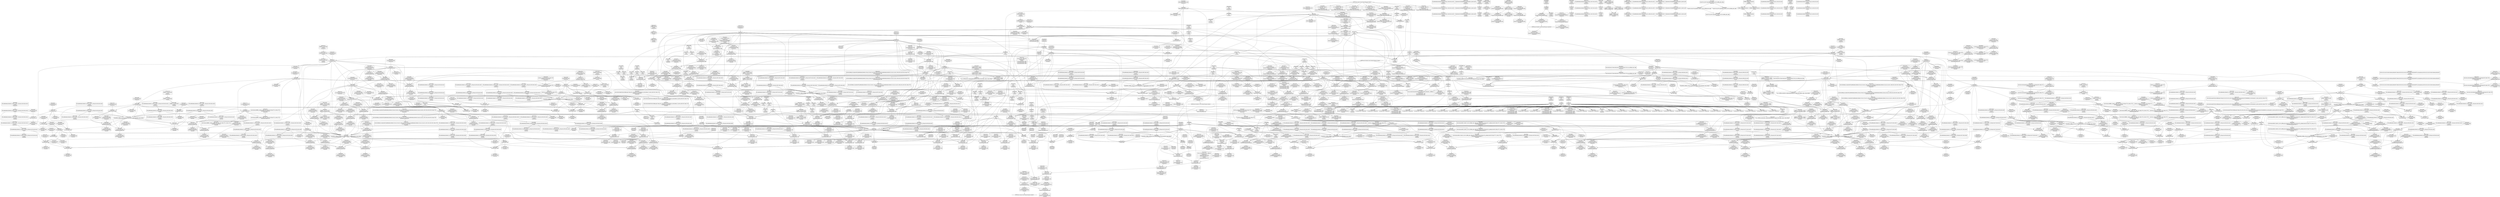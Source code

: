 digraph {
	CE0x4e402c0 [shape=record,shape=Mrecord,label="{CE0x4e402c0|rcu_read_unlock:_tmp13|include/linux/rcupdate.h,933|*SummSink*}"]
	CE0x4e90370 [shape=record,shape=Mrecord,label="{CE0x4e90370|__rcu_read_unlock:_tmp5|include/linux/rcupdate.h,244|*SummSink*}"]
	CE0x4d6a3e0 [shape=record,shape=Mrecord,label="{CE0x4d6a3e0|selinux_socket_shutdown:_tmp3}"]
	CE0x4de6fe0 [shape=record,shape=Mrecord,label="{CE0x4de6fe0|GLOBAL:_rcu_read_lock.__warned|Global_var:rcu_read_lock.__warned}"]
	CE0x4dd8280 [shape=record,shape=Mrecord,label="{CE0x4dd8280|task_sid:_tmp21|security/selinux/hooks.c,208|*SummSource*}"]
	CE0x4e901b0 [shape=record,shape=Mrecord,label="{CE0x4e901b0|__rcu_read_unlock:_tmp4|include/linux/rcupdate.h,244|*SummSink*}"]
	CE0x4e23ac0 [shape=record,shape=Mrecord,label="{CE0x4e23ac0|cred_sid:_entry|*SummSource*}"]
	CE0x4df1ba0 [shape=record,shape=Mrecord,label="{CE0x4df1ba0|sock_has_perm:_tmp12|security/selinux/hooks.c,3970}"]
	CE0x4debfd0 [shape=record,shape=Mrecord,label="{CE0x4debfd0|8:_%struct.sock*,_:_SCME_55,56_}"]
	CE0x4dec230 [shape=record,shape=Mrecord,label="{CE0x4dec230|i64_56|*Constant*|*SummSource*}"]
	CE0x4de4970 [shape=record,shape=Mrecord,label="{CE0x4de4970|sock_has_perm:_tmp15|security/selinux/hooks.c,3974|*SummSource*}"]
	CE0x4dd9480 [shape=record,shape=Mrecord,label="{CE0x4dd9480|__preempt_count_sub:_tmp5|./arch/x86/include/asm/preempt.h,77|*SummSink*}"]
	CE0x4e142d0 [shape=record,shape=Mrecord,label="{CE0x4e142d0|_call_void___rcu_read_unlock()_#10,_!dbg_!27734|include/linux/rcupdate.h,937}"]
	CE0x4e88730 [shape=record,shape=Mrecord,label="{CE0x4e88730|i64*_getelementptr_inbounds_(_4_x_i64_,_4_x_i64_*___llvm_gcov_ctr135,_i64_0,_i64_1)|*Constant*|*SummSource*}"]
	CE0x4dd9330 [shape=record,shape=Mrecord,label="{CE0x4dd9330|__rcu_read_unlock:_tmp1}"]
	CE0x4df5220 [shape=record,shape=Mrecord,label="{CE0x4df5220|__preempt_count_sub:_tmp|*SummSink*}"]
	CE0x4e21eb0 [shape=record,shape=Mrecord,label="{CE0x4e21eb0|__rcu_read_lock:_do.body|*SummSource*}"]
	CE0x4e1d6b0 [shape=record,shape=Mrecord,label="{CE0x4e1d6b0|rcu_lock_acquire:_tmp6|*SummSink*}"]
	CE0x4de44e0 [shape=record,shape=Mrecord,label="{CE0x4de44e0|sock_has_perm:_net3|security/selinux/hooks.c,3974|*SummSource*}"]
	CE0x4e14b60 [shape=record,shape=Mrecord,label="{CE0x4e14b60|__rcu_read_unlock:_entry}"]
	CE0x4e395c0 [shape=record,shape=Mrecord,label="{CE0x4e395c0|i8*_getelementptr_inbounds_(_25_x_i8_,_25_x_i8_*_.str45,_i32_0,_i32_0)|*Constant*|*SummSource*}"]
	CE0x4d71450 [shape=record,shape=Mrecord,label="{CE0x4d71450|i64_ptrtoint_(i8*_blockaddress(_rcu_lock_release,_%__here)_to_i64)|*Constant*}"]
	CE0x4e1e3b0 [shape=record,shape=Mrecord,label="{CE0x4e1e3b0|rcu_lock_acquire:_tmp5|include/linux/rcupdate.h,418|*SummSink*}"]
	CE0x4dfd670 [shape=record,shape=Mrecord,label="{CE0x4dfd670|_call_void_rcu_lock_acquire(%struct.lockdep_map*_rcu_lock_map)_#10,_!dbg_!27711|include/linux/rcupdate.h,881|*SummSink*}"]
	CE0x4e3a000 [shape=record,shape=Mrecord,label="{CE0x4e3a000|i32_883|*Constant*|*SummSource*}"]
	CE0x4e15df0 [shape=record,shape=Mrecord,label="{CE0x4e15df0|__rcu_read_lock:_tmp4|include/linux/rcupdate.h,239|*SummSource*}"]
	CE0x4e295c0 [shape=record,shape=Mrecord,label="{CE0x4e295c0|i64_0|*Constant*}"]
	CE0x4e766e0 [shape=record,shape=Mrecord,label="{CE0x4e766e0|i64_ptrtoint_(i8*_blockaddress(_rcu_lock_release,_%__here)_to_i64)|*Constant*|*SummSink*}"]
	CE0x4dee320 [shape=record,shape=Mrecord,label="{CE0x4dee320|sock_has_perm:_call|security/selinux/hooks.c,3967|*SummSource*}"]
	CE0x4d5ebc0 [shape=record,shape=Mrecord,label="{CE0x4d5ebc0|i32_5|*Constant*|*SummSource*}"]
	CE0x4df65b0 [shape=record,shape=Mrecord,label="{CE0x4df65b0|rcu_read_lock:_tmp10|include/linux/rcupdate.h,882|*SummSink*}"]
	CE0x4e32420 [shape=record,shape=Mrecord,label="{CE0x4e32420|__preempt_count_sub:_tmp3|*SummSource*}"]
	CE0x4df6be0 [shape=record,shape=Mrecord,label="{CE0x4df6be0|sock_has_perm:_tmp18|security/selinux/hooks.c,3977}"]
	CE0x4e78cc0 [shape=record,shape=Mrecord,label="{CE0x4e78cc0|rcu_lock_release:_tmp5|include/linux/rcupdate.h,423|*SummSink*}"]
	CE0x4e524e0 [shape=record,shape=Mrecord,label="{CE0x4e524e0|rcu_read_unlock:_tmp19|include/linux/rcupdate.h,933|*SummSource*}"]
	CE0x4d95fc0 [shape=record,shape=Mrecord,label="{CE0x4d95fc0|sock_has_perm:_cleanup|*SummSink*}"]
	CE0x4e0ac30 [shape=record,shape=Mrecord,label="{CE0x4e0ac30|i64_2|*Constant*}"]
	CE0x4e42d90 [shape=record,shape=Mrecord,label="{CE0x4e42d90|rcu_read_unlock:_tobool1|include/linux/rcupdate.h,933|*SummSink*}"]
	CE0x4e06d80 [shape=record,shape=Mrecord,label="{CE0x4e06d80|task_sid:_tobool|security/selinux/hooks.c,208}"]
	CE0x4e29cc0 [shape=record,shape=Mrecord,label="{CE0x4e29cc0|rcu_lock_acquire:_tmp3|*SummSink*}"]
	CE0x4dd6b50 [shape=record,shape=Mrecord,label="{CE0x4dd6b50|task_sid:_tmp25|security/selinux/hooks.c,208|*SummSink*}"]
	CE0x4d70df0 [shape=record,shape=Mrecord,label="{CE0x4d70df0|GLOBAL:_lock_release|*Constant*|*SummSource*}"]
	CE0x4d84d70 [shape=record,shape=Mrecord,label="{CE0x4d84d70|selinux_socket_shutdown:_call|security/selinux/hooks.c,4253}"]
	CE0x4dab160 [shape=record,shape=Mrecord,label="{CE0x4dab160|sock_has_perm:_cleanup}"]
	CE0x4d787f0 [shape=record,shape=Mrecord,label="{CE0x4d787f0|i32_22|*Constant*}"]
	CE0x4dd45f0 [shape=record,shape=Mrecord,label="{CE0x4dd45f0|sock_has_perm:_tmp2|*LoadInst*|security/selinux/hooks.c,3964}"]
	CE0x4e29270 [shape=record,shape=Mrecord,label="{CE0x4e29270|rcu_read_unlock:_tmp7|include/linux/rcupdate.h,933|*SummSink*}"]
	CE0x4e13b20 [shape=record,shape=Mrecord,label="{CE0x4e13b20|rcu_lock_release:_map|Function::rcu_lock_release&Arg::map::}"]
	CE0x4d78b50 [shape=record,shape=Mrecord,label="{CE0x4d78b50|cred_sid:_security|security/selinux/hooks.c,196}"]
	CE0x4e07e50 [shape=record,shape=Mrecord,label="{CE0x4e07e50|_call_void_asm_sideeffect_,_memory_,_dirflag_,_fpsr_,_flags_()_#3,_!dbg_!27714,_!srcloc_!27715|include/linux/rcupdate.h,239|*SummSink*}"]
	CE0x4d8cd70 [shape=record,shape=Mrecord,label="{CE0x4d8cd70|i64_4|*Constant*|*SummSink*}"]
	CE0x4de0e00 [shape=record,shape=Mrecord,label="{CE0x4de0e00|i64*_getelementptr_inbounds_(_6_x_i64_,_6_x_i64_*___llvm_gcov_ctr327,_i64_0,_i64_3)|*Constant*}"]
	CE0x4e46300 [shape=record,shape=Mrecord,label="{CE0x4e46300|rcu_read_unlock:_call|include/linux/rcupdate.h,933|*SummSink*}"]
	CE0x4d7a5f0 [shape=record,shape=Mrecord,label="{CE0x4d7a5f0|_call_void_mcount()_#3|*SummSource*}"]
	CE0x4de9320 [shape=record,shape=Mrecord,label="{CE0x4de9320|rcu_read_unlock:_bb|*SummSource*}"]
	CE0x4d8f090 [shape=record,shape=Mrecord,label="{CE0x4d8f090|_ret_void,_!dbg_!27717|include/linux/rcupdate.h,240|*SummSink*}"]
	CE0x4e4b950 [shape=record,shape=Mrecord,label="{CE0x4e4b950|rcu_read_unlock:_tmp11|include/linux/rcupdate.h,933}"]
	CE0x4df5330 [shape=record,shape=Mrecord,label="{CE0x4df5330|i64*_getelementptr_inbounds_(_4_x_i64_,_4_x_i64_*___llvm_gcov_ctr129,_i64_0,_i64_0)|*Constant*|*SummSink*}"]
	CE0x4d62940 [shape=record,shape=Mrecord,label="{CE0x4d62940|i32_59|*Constant*|*SummSource*}"]
	CE0x4d82bc0 [shape=record,shape=Mrecord,label="{CE0x4d82bc0|sock_has_perm:_sk_security|security/selinux/hooks.c,3964}"]
	CE0x4d99520 [shape=record,shape=Mrecord,label="{CE0x4d99520|_ret_i32_%call1,_!dbg_!27716|security/selinux/hooks.c,4253|*SummSink*}"]
	CE0x4e12400 [shape=record,shape=Mrecord,label="{CE0x4e12400|_call_void_rcu_lock_release(%struct.lockdep_map*_rcu_lock_map)_#10,_!dbg_!27733|include/linux/rcupdate.h,935}"]
	CE0x4e04620 [shape=record,shape=Mrecord,label="{CE0x4e04620|task_sid:_tmp8|security/selinux/hooks.c,208}"]
	CE0x4e41e80 [shape=record,shape=Mrecord,label="{CE0x4e41e80|i64*_getelementptr_inbounds_(_4_x_i64_,_4_x_i64_*___llvm_gcov_ctr128,_i64_0,_i64_3)|*Constant*|*SummSource*}"]
	CE0x4e12740 [shape=record,shape=Mrecord,label="{CE0x4e12740|rcu_read_unlock:_tmp22|include/linux/rcupdate.h,935}"]
	CE0x4db1570 [shape=record,shape=Mrecord,label="{CE0x4db1570|sock_has_perm:_tmp19|security/selinux/hooks.c,3977|*SummSource*}"]
	CE0x4de3fe0 [shape=record,shape=Mrecord,label="{CE0x4de3fe0|sock_has_perm:_u2|security/selinux/hooks.c,3974|*SummSource*}"]
	CE0x4e3cd40 [shape=record,shape=Mrecord,label="{CE0x4e3cd40|rcu_read_lock:_tmp19|include/linux/rcupdate.h,882|*SummSource*}"]
	CE0x4d89cc0 [shape=record,shape=Mrecord,label="{CE0x4d89cc0|sock_has_perm:_tmp13|security/selinux/hooks.c,3972|*SummSource*}"]
	CE0x4dfb4f0 [shape=record,shape=Mrecord,label="{CE0x4dfb4f0|_call_void_mcount()_#3}"]
	CE0x4d79330 [shape=record,shape=Mrecord,label="{CE0x4d79330|task_sid:_tmp5|security/selinux/hooks.c,208|*SummSink*}"]
	CE0x4df59a0 [shape=record,shape=Mrecord,label="{CE0x4df59a0|rcu_read_lock:_tmp9|include/linux/rcupdate.h,882|*SummSource*}"]
	CE0x4e40b10 [shape=record,shape=Mrecord,label="{CE0x4e40b10|i64*_getelementptr_inbounds_(_4_x_i64_,_4_x_i64_*___llvm_gcov_ctr129,_i64_0,_i64_2)|*Constant*|*SummSource*}"]
	CE0x4e8a1c0 [shape=record,shape=Mrecord,label="{CE0x4e8a1c0|__rcu_read_lock:_tmp|*SummSource*}"]
	CE0x4e90f00 [shape=record,shape=Mrecord,label="{CE0x4e90f00|__preempt_count_add:_tmp|*SummSource*}"]
	CE0x4d9dd00 [shape=record,shape=Mrecord,label="{CE0x4d9dd00|i32_65536|*Constant*|*SummSource*}"]
	CE0x4e98da0 [shape=record,shape=Mrecord,label="{CE0x4e98da0|rcu_lock_release:_bb}"]
	CE0x4e1e1a0 [shape=record,shape=Mrecord,label="{CE0x4e1e1a0|rcu_lock_acquire:_tmp4|include/linux/rcupdate.h,418|*SummSink*}"]
	CE0x4e22980 [shape=record,shape=Mrecord,label="{CE0x4e22980|task_sid:_tmp27|security/selinux/hooks.c,208|*SummSource*}"]
	CE0x4ea94b0 [shape=record,shape=Mrecord,label="{CE0x4ea94b0|_call_void_mcount()_#3|*SummSource*}"]
	CE0x4de4360 [shape=record,shape=Mrecord,label="{CE0x4de4360|sock_has_perm:_net3|security/selinux/hooks.c,3974}"]
	CE0x4e102c0 [shape=record,shape=Mrecord,label="{CE0x4e102c0|_call_void_lockdep_rcu_suspicious(i8*_getelementptr_inbounds_(_25_x_i8_,_25_x_i8_*_.str3,_i32_0,_i32_0),_i32_208,_i8*_getelementptr_inbounds_(_41_x_i8_,_41_x_i8_*_.str44,_i32_0,_i32_0))_#10,_!dbg_!27732|security/selinux/hooks.c,208|*SummSource*}"]
	CE0x4e41000 [shape=record,shape=Mrecord,label="{CE0x4e41000|__preempt_count_add:_val|Function::__preempt_count_add&Arg::val::|*SummSink*}"]
	CE0x4e4cce0 [shape=record,shape=Mrecord,label="{CE0x4e4cce0|__rcu_read_lock:_tmp7|include/linux/rcupdate.h,240}"]
	CE0x4d91880 [shape=record,shape=Mrecord,label="{CE0x4d91880|i32_2|*Constant*|*SummSink*}"]
	CE0x4e448e0 [shape=record,shape=Mrecord,label="{CE0x4e448e0|rcu_read_unlock:_tmp9|include/linux/rcupdate.h,933|*SummSource*}"]
	CE0x4d7ab40 [shape=record,shape=Mrecord,label="{CE0x4d7ab40|sock_has_perm:_sk|Function::sock_has_perm&Arg::sk::|*SummSource*}"]
	CE0x4d9b9b0 [shape=record,shape=Mrecord,label="{CE0x4d9b9b0|GLOBAL:_sock_has_perm|*Constant*|*SummSource*}"]
	CE0x4df2e90 [shape=record,shape=Mrecord,label="{CE0x4df2e90|sock_has_perm:_tmp5|security/selinux/hooks.c,3966|*SummSink*}"]
	CE0x4e27590 [shape=record,shape=Mrecord,label="{CE0x4e27590|rcu_read_unlock:_tmp2}"]
	CE0x4e01e40 [shape=record,shape=Mrecord,label="{CE0x4e01e40|task_sid:_tmp|*SummSource*}"]
	CE0x4de28a0 [shape=record,shape=Mrecord,label="{CE0x4de28a0|sock_has_perm:_u|security/selinux/hooks.c,3973}"]
	CE0x4e05b80 [shape=record,shape=Mrecord,label="{CE0x4e05b80|_ret_void,_!dbg_!27717|include/linux/rcupdate.h,240|*SummSource*}"]
	CE0x4e05ea0 [shape=record,shape=Mrecord,label="{CE0x4e05ea0|rcu_read_unlock:_tobool|include/linux/rcupdate.h,933|*SummSink*}"]
	CE0x4e40c80 [shape=record,shape=Mrecord,label="{CE0x4e40c80|rcu_read_unlock:_tmp|*SummSink*}"]
	CE0x4ead9d0 [shape=record,shape=Mrecord,label="{CE0x4ead9d0|__preempt_count_add:_bb|*SummSink*}"]
	CE0x4e0ad70 [shape=record,shape=Mrecord,label="{CE0x4e0ad70|i64_0|*Constant*}"]
	CE0x4d6d740 [shape=record,shape=Mrecord,label="{CE0x4d6d740|_ret_%struct.task_struct*_%tmp4,_!dbg_!27714|./arch/x86/include/asm/current.h,14}"]
	CE0x4e53da0 [shape=record,shape=Mrecord,label="{CE0x4e53da0|i32_934|*Constant*}"]
	CE0x4e209a0 [shape=record,shape=Mrecord,label="{CE0x4e209a0|i64*_getelementptr_inbounds_(_4_x_i64_,_4_x_i64_*___llvm_gcov_ctr135,_i64_0,_i64_0)|*Constant*}"]
	CE0x4d81410 [shape=record,shape=Mrecord,label="{CE0x4d81410|selinux_socket_shutdown:_sk|security/selinux/hooks.c,4253}"]
	CE0x4d640e0 [shape=record,shape=Mrecord,label="{CE0x4d640e0|sock_has_perm:_if.then|*SummSink*}"]
	CE0x4d82c80 [shape=record,shape=Mrecord,label="{CE0x4d82c80|sock_has_perm:_sk_security|security/selinux/hooks.c,3964|*SummSource*}"]
	CE0x4e8c870 [shape=record,shape=Mrecord,label="{CE0x4e8c870|i64*_getelementptr_inbounds_(_4_x_i64_,_4_x_i64_*___llvm_gcov_ctr133,_i64_0,_i64_3)|*Constant*}"]
	CE0x4e24e20 [shape=record,shape=Mrecord,label="{CE0x4e24e20|rcu_read_unlock:_entry}"]
	CE0x4d8f6b0 [shape=record,shape=Mrecord,label="{CE0x4d8f6b0|_call_void_mcount()_#3}"]
	CE0x4df0560 [shape=record,shape=Mrecord,label="{CE0x4df0560|i64_0|*Constant*|*SummSource*}"]
	CE0x4e919e0 [shape=record,shape=Mrecord,label="{CE0x4e919e0|__preempt_count_add:_tmp1|*SummSource*}"]
	CE0x4e23e10 [shape=record,shape=Mrecord,label="{CE0x4e23e10|cred_sid:_cred|Function::cred_sid&Arg::cred::|*SummSource*}"]
	CE0x4e49d80 [shape=record,shape=Mrecord,label="{CE0x4e49d80|i64_1|*Constant*}"]
	CE0x4dda520 [shape=record,shape=Mrecord,label="{CE0x4dda520|__preempt_count_sub:_tmp6|./arch/x86/include/asm/preempt.h,78|*SummSink*}"]
	CE0x68839c0 [shape=record,shape=Mrecord,label="{CE0x68839c0|sock_has_perm:_task|Function::sock_has_perm&Arg::task::|*SummSink*}"]
	CE0x4d63380 [shape=record,shape=Mrecord,label="{CE0x4d63380|task_sid:_do.body5}"]
	CE0x4de9590 [shape=record,shape=Mrecord,label="{CE0x4de9590|rcu_read_unlock:_land.lhs.true|*SummSource*}"]
	CE0x4e27290 [shape=record,shape=Mrecord,label="{CE0x4e27290|i32_0|*Constant*}"]
	CE0x4d5eb10 [shape=record,shape=Mrecord,label="{CE0x4d5eb10|i32_0|*Constant*|*SummSource*}"]
	CE0x4d94c70 [shape=record,shape=Mrecord,label="{CE0x4d94c70|%struct.task_struct*_(%struct.task_struct**)*_asm_movq_%gs:$_1:P_,$0_,_r,im,_dirflag_,_fpsr_,_flags_|*SummSink*}"]
	CE0x4dfc530 [shape=record,shape=Mrecord,label="{CE0x4dfc530|i32_77|*Constant*}"]
	CE0x4e3f530 [shape=record,shape=Mrecord,label="{CE0x4e3f530|rcu_read_unlock:_tmp15|include/linux/rcupdate.h,933|*SummSource*}"]
	CE0x4e517d0 [shape=record,shape=Mrecord,label="{CE0x4e517d0|i8*_getelementptr_inbounds_(_44_x_i8_,_44_x_i8_*_.str47,_i32_0,_i32_0)|*Constant*|*SummSource*}"]
	CE0x4daa930 [shape=record,shape=Mrecord,label="{CE0x4daa930|sock_has_perm:_if.end|*SummSink*}"]
	CE0x4e494e0 [shape=record,shape=Mrecord,label="{CE0x4e494e0|i64*_getelementptr_inbounds_(_4_x_i64_,_4_x_i64_*___llvm_gcov_ctr130,_i64_0,_i64_0)|*Constant*|*SummSink*}"]
	CE0x4dfe790 [shape=record,shape=Mrecord,label="{CE0x4dfe790|task_sid:_tmp8|security/selinux/hooks.c,208|*SummSource*}"]
	CE0x4da25d0 [shape=record,shape=Mrecord,label="{CE0x4da25d0|rcu_lock_acquire:_bb}"]
	CE0x4e43070 [shape=record,shape=Mrecord,label="{CE0x4e43070|rcu_read_unlock:_tmp6|include/linux/rcupdate.h,933}"]
	CE0x4d78970 [shape=record,shape=Mrecord,label="{CE0x4d78970|i32_22|*Constant*|*SummSink*}"]
	CE0x4d633f0 [shape=record,shape=Mrecord,label="{CE0x4d633f0|task_sid:_do.body5|*SummSource*}"]
	CE0x4da0120 [shape=record,shape=Mrecord,label="{CE0x4da0120|get_current:_tmp4|./arch/x86/include/asm/current.h,14|*SummSink*}"]
	CE0x4e114d0 [shape=record,shape=Mrecord,label="{CE0x4e114d0|i32_208|*Constant*|*SummSource*}"]
	CE0x4e14ed0 [shape=record,shape=Mrecord,label="{CE0x4e14ed0|__rcu_read_unlock:_entry|*SummSink*}"]
	CE0x4e3c320 [shape=record,shape=Mrecord,label="{CE0x4e3c320|_call_void_lockdep_rcu_suspicious(i8*_getelementptr_inbounds_(_25_x_i8_,_25_x_i8_*_.str45,_i32_0,_i32_0),_i32_883,_i8*_getelementptr_inbounds_(_42_x_i8_,_42_x_i8_*_.str46,_i32_0,_i32_0))_#10,_!dbg_!27728|include/linux/rcupdate.h,882|*SummSource*}"]
	CE0x4dec360 [shape=record,shape=Mrecord,label="{CE0x4dec360|i64_56|*Constant*|*SummSink*}"]
	CE0x4da01d0 [shape=record,shape=Mrecord,label="{CE0x4da01d0|GLOBAL:_current_task|Global_var:current_task}"]
	CE0x4dd3150 [shape=record,shape=Mrecord,label="{CE0x4dd3150|1216:_i8*,_:_CRE_1216,1224_|*MultipleSource*|Function::sock_has_perm&Arg::sk::|security/selinux/hooks.c,3964|*LoadInst*|security/selinux/hooks.c,4253}"]
	CE0x4d71b00 [shape=record,shape=Mrecord,label="{CE0x4d71b00|sock_has_perm:_tmp7|security/selinux/hooks.c,3969}"]
	CE0x4e7b220 [shape=record,shape=Mrecord,label="{CE0x4e7b220|rcu_lock_release:_tmp6|*SummSource*}"]
	CE0x4dfd880 [shape=record,shape=Mrecord,label="{CE0x4dfd880|GLOBAL:_rcu_lock_acquire|*Constant*}"]
	CE0x4e21dd0 [shape=record,shape=Mrecord,label="{CE0x4e21dd0|__rcu_read_unlock:_tmp}"]
	CE0x4de0f30 [shape=record,shape=Mrecord,label="{CE0x4de0f30|i64*_getelementptr_inbounds_(_6_x_i64_,_6_x_i64_*___llvm_gcov_ctr327,_i64_0,_i64_3)|*Constant*|*SummSource*}"]
	CE0x4e38430 [shape=record,shape=Mrecord,label="{CE0x4e38430|rcu_read_lock:_tmp15|include/linux/rcupdate.h,882|*SummSource*}"]
	CE0x4e925b0 [shape=record,shape=Mrecord,label="{CE0x4e925b0|__preempt_count_sub:_entry|*SummSink*}"]
	CE0x4e28270 [shape=record,shape=Mrecord,label="{CE0x4e28270|rcu_read_lock:_tobool|include/linux/rcupdate.h,882}"]
	CE0x4de7c20 [shape=record,shape=Mrecord,label="{CE0x4de7c20|rcu_read_lock:_tmp8|include/linux/rcupdate.h,882|*SummSink*}"]
	CE0x4da7550 [shape=record,shape=Mrecord,label="{CE0x4da7550|sock_has_perm:_bb|*SummSource*}"]
	CE0x4d8b210 [shape=record,shape=Mrecord,label="{CE0x4d8b210|i8_2|*Constant*}"]
	CE0x4e91620 [shape=record,shape=Mrecord,label="{CE0x4e91620|_call_void_mcount()_#3}"]
	CE0x4e29100 [shape=record,shape=Mrecord,label="{CE0x4e29100|rcu_read_unlock:_tmp7|include/linux/rcupdate.h,933|*SummSource*}"]
	CE0x4e2a210 [shape=record,shape=Mrecord,label="{CE0x4e2a210|rcu_read_lock:_tmp7|include/linux/rcupdate.h,882}"]
	CE0x4e91bf0 [shape=record,shape=Mrecord,label="{CE0x4e91bf0|GLOBAL:___preempt_count|Global_var:__preempt_count}"]
	CE0x4dfdfd0 [shape=record,shape=Mrecord,label="{CE0x4dfdfd0|cred_sid:_tmp2}"]
	CE0x4db2080 [shape=record,shape=Mrecord,label="{CE0x4db2080|i64_7|*Constant*}"]
	CE0x4e761b0 [shape=record,shape=Mrecord,label="{CE0x4e761b0|i64*_getelementptr_inbounds_(_4_x_i64_,_4_x_i64_*___llvm_gcov_ctr130,_i64_0,_i64_0)|*Constant*}"]
	CE0x4e22660 [shape=record,shape=Mrecord,label="{CE0x4e22660|_call_void_rcu_read_unlock()_#10,_!dbg_!27748|security/selinux/hooks.c,209|*SummSink*}"]
	CE0x4de4ae0 [shape=record,shape=Mrecord,label="{CE0x4de4ae0|sock_has_perm:_tmp15|security/selinux/hooks.c,3974|*SummSink*}"]
	CE0x4e28fd0 [shape=record,shape=Mrecord,label="{CE0x4e28fd0|rcu_read_unlock:_tmp7|include/linux/rcupdate.h,933}"]
	CE0x4df5a10 [shape=record,shape=Mrecord,label="{CE0x4df5a10|i64_5|*Constant*}"]
	CE0x4d93ae0 [shape=record,shape=Mrecord,label="{CE0x4d93ae0|cred_sid:_tmp6|security/selinux/hooks.c,197|*SummSink*}"]
	CE0x4e06870 [shape=record,shape=Mrecord,label="{CE0x4e06870|rcu_read_lock:_do.end|*SummSource*}"]
	CE0x4e7d9d0 [shape=record,shape=Mrecord,label="{CE0x4e7d9d0|rcu_lock_acquire:___here}"]
	CE0x4e21490 [shape=record,shape=Mrecord,label="{CE0x4e21490|__preempt_count_sub:_tmp4|./arch/x86/include/asm/preempt.h,77|*SummSink*}"]
	CE0x4d8e2c0 [shape=record,shape=Mrecord,label="{CE0x4d8e2c0|GLOBAL:___rcu_read_lock|*Constant*|*SummSource*}"]
	CE0x4d7e880 [shape=record,shape=Mrecord,label="{CE0x4d7e880|_call_void_mcount()_#3}"]
	CE0x4e0a570 [shape=record,shape=Mrecord,label="{CE0x4e0a570|task_sid:_if.then}"]
	CE0x4e21e40 [shape=record,shape=Mrecord,label="{CE0x4e21e40|__rcu_read_lock:_do.body}"]
	CE0x4d7f2a0 [shape=record,shape=Mrecord,label="{CE0x4d7f2a0|avc_has_perm:_tsid|Function::avc_has_perm&Arg::tsid::}"]
	CE0x4e8c5d0 [shape=record,shape=Mrecord,label="{CE0x4e8c5d0|_call_void_lock_release(%struct.lockdep_map*_%map,_i32_1,_i64_ptrtoint_(i8*_blockaddress(_rcu_lock_release,_%__here)_to_i64))_#10,_!dbg_!27716|include/linux/rcupdate.h,423|*SummSource*}"]
	CE0x4dd4a10 [shape=record,shape=Mrecord,label="{CE0x4dd4a10|sock_has_perm:_tmp2|*LoadInst*|security/selinux/hooks.c,3964|*SummSink*}"]
	CE0x4e7c820 [shape=record,shape=Mrecord,label="{CE0x4e7c820|GLOBAL:_lock_acquire|*Constant*|*SummSource*}"]
	CE0x4d8c7d0 [shape=record,shape=Mrecord,label="{CE0x4d8c7d0|i64*_getelementptr_inbounds_(_6_x_i64_,_6_x_i64_*___llvm_gcov_ctr327,_i64_0,_i64_5)|*Constant*|*SummSource*}"]
	CE0x4e3d2b0 [shape=record,shape=Mrecord,label="{CE0x4e3d2b0|rcu_read_lock:_tmp20|include/linux/rcupdate.h,882|*SummSource*}"]
	CE0x4d61d50 [shape=record,shape=Mrecord,label="{CE0x4d61d50|COLLAPSED:_GCMRE___llvm_gcov_ctr367_internal_global_2_x_i64_zeroinitializer:_elem_0:default:}"]
	CE0x4de4840 [shape=record,shape=Mrecord,label="{CE0x4de4840|sock_has_perm:_tmp15|security/selinux/hooks.c,3974}"]
	CE0x4da0260 [shape=record,shape=Mrecord,label="{CE0x4da0260|GLOBAL:_current_task|Global_var:current_task|*SummSource*}"]
	CE0x4e02740 [shape=record,shape=Mrecord,label="{CE0x4e02740|task_sid:_tmp4|*LoadInst*|security/selinux/hooks.c,208|*SummSink*}"]
	CE0x4d817f0 [shape=record,shape=Mrecord,label="{CE0x4d817f0|i32_1|*Constant*|*SummSource*}"]
	CE0x4de6240 [shape=record,shape=Mrecord,label="{CE0x4de6240|i32_4|*Constant*}"]
	CE0x4d7c6c0 [shape=record,shape=Mrecord,label="{CE0x4d7c6c0|i64_1|*Constant*}"]
	CE0x4db21d0 [shape=record,shape=Mrecord,label="{CE0x4db21d0|rcu_read_unlock:_tmp11|include/linux/rcupdate.h,933|*SummSink*}"]
	CE0x4e0f9f0 [shape=record,shape=Mrecord,label="{CE0x4e0f9f0|task_sid:_tmp19|security/selinux/hooks.c,208|*SummSink*}"]
	CE0x4e40020 [shape=record,shape=Mrecord,label="{CE0x4e40020|rcu_read_unlock:_tmp13|include/linux/rcupdate.h,933}"]
	CE0x4e15170 [shape=record,shape=Mrecord,label="{CE0x4e15170|_ret_void,_!dbg_!27717|include/linux/rcupdate.h,245}"]
	CE0x4d68ff0 [shape=record,shape=Mrecord,label="{CE0x4d68ff0|_call_void_mcount()_#3|*SummSource*}"]
	CE0x4e470c0 [shape=record,shape=Mrecord,label="{CE0x4e470c0|rcu_read_unlock:_tmp5|include/linux/rcupdate.h,933|*SummSink*}"]
	CE0x4ecdb60 [shape=record,shape=Mrecord,label="{CE0x4ecdb60|__preempt_count_add:_tmp3}"]
	CE0x4d631b0 [shape=record,shape=Mrecord,label="{CE0x4d631b0|task_sid:_bb|*SummSource*}"]
	CE0x4e53940 [shape=record,shape=Mrecord,label="{CE0x4e53940|rcu_read_unlock:_tmp17|include/linux/rcupdate.h,933|*SummSource*}"]
	CE0x4e27670 [shape=record,shape=Mrecord,label="{CE0x4e27670|rcu_read_unlock:_tmp2|*SummSink*}"]
	CE0x4d71320 [shape=record,shape=Mrecord,label="{CE0x4d71320|i32_1|*Constant*}"]
	CE0x4df4010 [shape=record,shape=Mrecord,label="{CE0x4df4010|__preempt_count_sub:_do.body}"]
	CE0x4e4e380 [shape=record,shape=Mrecord,label="{CE0x4e4e380|__preempt_count_sub:_sub|./arch/x86/include/asm/preempt.h,77|*SummSource*}"]
	CE0x4e75ae0 [shape=record,shape=Mrecord,label="{CE0x4e75ae0|__rcu_read_unlock:_tmp4|include/linux/rcupdate.h,244|*SummSource*}"]
	CE0x4e089a0 [shape=record,shape=Mrecord,label="{CE0x4e089a0|i64*_getelementptr_inbounds_(_11_x_i64_,_11_x_i64_*___llvm_gcov_ctr127,_i64_0,_i64_1)|*Constant*}"]
	CE0x4e230a0 [shape=record,shape=Mrecord,label="{CE0x4e230a0|task_sid:_call7|security/selinux/hooks.c,208}"]
	CE0x4df2a20 [shape=record,shape=Mrecord,label="{CE0x4df2a20|sock_has_perm:_tmp4|security/selinux/hooks.c,3966|*SummSink*}"]
	CE0x4df0070 [shape=record,shape=Mrecord,label="{CE0x4df0070|i64_2|*Constant*|*SummSink*}"]
	CE0x4dfae70 [shape=record,shape=Mrecord,label="{CE0x4dfae70|i32_77|*Constant*|*SummSource*}"]
	CE0x4dd6e60 [shape=record,shape=Mrecord,label="{CE0x4dd6e60|task_sid:_tmp26|security/selinux/hooks.c,208}"]
	CE0x4d93f90 [shape=record,shape=Mrecord,label="{CE0x4d93f90|task_sid:_do.body|*SummSink*}"]
	CE0x4e7d820 [shape=record,shape=Mrecord,label="{CE0x4e7d820|__rcu_read_unlock:_tmp6|include/linux/rcupdate.h,245|*SummSink*}"]
	CE0x4e039f0 [shape=record,shape=Mrecord,label="{CE0x4e039f0|rcu_read_lock:_bb|*SummSource*}"]
	CE0x4de5ce0 [shape=record,shape=Mrecord,label="{CE0x4de5ce0|sock_has_perm:_sclass|security/selinux/hooks.c,3976}"]
	CE0x4de67a0 [shape=record,shape=Mrecord,label="{CE0x4de67a0|sock_has_perm:_call6|security/selinux/hooks.c,3976}"]
	CE0x4df4270 [shape=record,shape=Mrecord,label="{CE0x4df4270|__preempt_count_sub:_do.end|*SummSource*}"]
	CE0x4e25910 [shape=record,shape=Mrecord,label="{CE0x4e25910|rcu_read_lock:_if.end|*SummSource*}"]
	CE0x4e78800 [shape=record,shape=Mrecord,label="{CE0x4e78800|rcu_lock_release:_tmp4|include/linux/rcupdate.h,423|*SummSource*}"]
	CE0x4de3e70 [shape=record,shape=Mrecord,label="{CE0x4de3e70|sock_has_perm:_u2|security/selinux/hooks.c,3974}"]
	CE0x4e27c00 [shape=record,shape=Mrecord,label="{CE0x4e27c00|cred_sid:_sid|security/selinux/hooks.c,197|*SummSink*}"]
	CE0x4e17340 [shape=record,shape=Mrecord,label="{CE0x4e17340|rcu_lock_release:___here|*SummSource*}"]
	CE0x4dfc220 [shape=record,shape=Mrecord,label="{CE0x4dfc220|rcu_read_lock:_entry|*SummSource*}"]
	CE0x4e03b10 [shape=record,shape=Mrecord,label="{CE0x4e03b10|rcu_read_lock:_bb|*SummSink*}"]
	CE0x4e7c180 [shape=record,shape=Mrecord,label="{CE0x4e7c180|i64*_getelementptr_inbounds_(_4_x_i64_,_4_x_i64_*___llvm_gcov_ctr130,_i64_0,_i64_3)|*Constant*}"]
	CE0x4e090e0 [shape=record,shape=Mrecord,label="{CE0x4e090e0|task_sid:_if.end|*SummSink*}"]
	CE0x4e0ed50 [shape=record,shape=Mrecord,label="{CE0x4e0ed50|task_sid:_tmp17|security/selinux/hooks.c,208|*SummSource*}"]
	CE0x4e8e090 [shape=record,shape=Mrecord,label="{CE0x4e8e090|_call_void_mcount()_#3}"]
	CE0x4d68390 [shape=record,shape=Mrecord,label="{CE0x4d68390|get_current:_bb|*SummSource*}"]
	CE0x4d730c0 [shape=record,shape=Mrecord,label="{CE0x4d730c0|sock_has_perm:_net|security/selinux/hooks.c, 3966|*SummSink*}"]
	CE0x4db18e0 [shape=record,shape=Mrecord,label="{CE0x4db18e0|task_sid:_do.body}"]
	CE0x4de8380 [shape=record,shape=Mrecord,label="{CE0x4de8380|sock_has_perm:_retval.0}"]
	CE0x4deaf30 [shape=record,shape=Mrecord,label="{CE0x4deaf30|8:_%struct.sock*,_:_SCME_41,42_}"]
	CE0x4e91800 [shape=record,shape=Mrecord,label="{CE0x4e91800|_call_void_mcount()_#3|*SummSink*}"]
	CE0x4e2d3b0 [shape=record,shape=Mrecord,label="{CE0x4e2d3b0|__preempt_count_add:_val|Function::__preempt_count_add&Arg::val::}"]
	CE0x4e37ff0 [shape=record,shape=Mrecord,label="{CE0x4e37ff0|rcu_read_lock:_tmp14|include/linux/rcupdate.h,882|*SummSink*}"]
	CE0x4e24ce0 [shape=record,shape=Mrecord,label="{CE0x4e24ce0|rcu_read_unlock:_entry|*SummSource*}"]
	CE0x4db2540 [shape=record,shape=Mrecord,label="{CE0x4db2540|rcu_read_unlock:_tmp12|include/linux/rcupdate.h,933|*SummSource*}"]
	CE0x4d816f0 [shape=record,shape=Mrecord,label="{CE0x4d816f0|i32_1|*Constant*}"]
	CE0x4e75e10 [shape=record,shape=Mrecord,label="{CE0x4e75e10|COLLAPSED:_GCMRE___llvm_gcov_ctr133_internal_global_4_x_i64_zeroinitializer:_elem_0:default:}"]
	CE0x4d68c00 [shape=record,shape=Mrecord,label="{CE0x4d68c00|avc_has_perm:_tclass|Function::avc_has_perm&Arg::tclass::|*SummSink*}"]
	CE0x4e88c80 [shape=record,shape=Mrecord,label="{CE0x4e88c80|__preempt_count_sub:_tmp6|./arch/x86/include/asm/preempt.h,78|*SummSource*}"]
	CE0x4e135a0 [shape=record,shape=Mrecord,label="{CE0x4e135a0|GLOBAL:_rcu_lock_release|*Constant*|*SummSource*}"]
	CE0x4e4efc0 [shape=record,shape=Mrecord,label="{CE0x4e4efc0|rcu_read_unlock:_tmp9|include/linux/rcupdate.h,933}"]
	CE0x4ea9860 [shape=record,shape=Mrecord,label="{CE0x4ea9860|_call_void_asm_addl_$1,_%gs:$0_,_*m,ri,*m,_dirflag_,_fpsr_,_flags_(i32*___preempt_count,_i32_%sub,_i32*___preempt_count)_#3,_!dbg_!27717,_!srcloc_!27718|./arch/x86/include/asm/preempt.h,77|*SummSink*}"]
	CE0x4e42c40 [shape=record,shape=Mrecord,label="{CE0x4e42c40|i64*_getelementptr_inbounds_(_4_x_i64_,_4_x_i64_*___llvm_gcov_ctr128,_i64_0,_i64_1)|*Constant*}"]
	CE0x4e75e80 [shape=record,shape=Mrecord,label="{CE0x4e75e80|rcu_lock_release:_tmp|*SummSource*}"]
	CE0x4e24c70 [shape=record,shape=Mrecord,label="{CE0x4e24c70|GLOBAL:_rcu_read_unlock|*Constant*|*SummSource*}"]
	CE0x4df69b0 [shape=record,shape=Mrecord,label="{CE0x4df69b0|rcu_read_lock:_tmp11|include/linux/rcupdate.h,882|*SummSource*}"]
	CE0x4e53570 [shape=record,shape=Mrecord,label="{CE0x4e53570|rcu_read_unlock:_tmp21|include/linux/rcupdate.h,935|*SummSink*}"]
	CE0x4e45cd0 [shape=record,shape=Mrecord,label="{CE0x4e45cd0|COLLAPSED:_GCMRE___llvm_gcov_ctr130_internal_global_4_x_i64_zeroinitializer:_elem_0:default:}"]
	CE0x4e40630 [shape=record,shape=Mrecord,label="{CE0x4e40630|rcu_read_unlock:_tmp14|include/linux/rcupdate.h,933}"]
	CE0x4e3bd40 [shape=record,shape=Mrecord,label="{CE0x4e3bd40|rcu_read_lock:_tmp18|include/linux/rcupdate.h,882|*SummSink*}"]
	CE0x4e45970 [shape=record,shape=Mrecord,label="{CE0x4e45970|i64*_getelementptr_inbounds_(_11_x_i64_,_11_x_i64_*___llvm_gcov_ctr132,_i64_0,_i64_0)|*Constant*|*SummSource*}"]
	CE0x4df5030 [shape=record,shape=Mrecord,label="{CE0x4df5030|__preempt_count_sub:_tmp1}"]
	CE0x4df50d0 [shape=record,shape=Mrecord,label="{CE0x4df50d0|i64*_getelementptr_inbounds_(_4_x_i64_,_4_x_i64_*___llvm_gcov_ctr129,_i64_0,_i64_0)|*Constant*}"]
	CE0x4da93c0 [shape=record,shape=Mrecord,label="{CE0x4da93c0|task_sid:_land.lhs.true2|*SummSink*}"]
	CE0x4deaa70 [shape=record,shape=Mrecord,label="{CE0x4deaa70|8:_%struct.sock*,_:_SCME_37,38_}"]
	CE0x4dfdca0 [shape=record,shape=Mrecord,label="{CE0x4dfdca0|task_sid:_tmp2}"]
	CE0x4e23330 [shape=record,shape=Mrecord,label="{CE0x4e23330|task_sid:_call7|security/selinux/hooks.c,208|*SummSink*}"]
	CE0x4df08e0 [shape=record,shape=Mrecord,label="{CE0x4df08e0|GLOBAL:___llvm_gcov_ctr327|Global_var:__llvm_gcov_ctr327|*SummSource*}"]
	CE0x4d7f3d0 [shape=record,shape=Mrecord,label="{CE0x4d7f3d0|avc_has_perm:_tsid|Function::avc_has_perm&Arg::tsid::|*SummSource*}"]
	CE0x4e3c080 [shape=record,shape=Mrecord,label="{CE0x4e3c080|i8_1|*Constant*}"]
	CE0x4e1c070 [shape=record,shape=Mrecord,label="{CE0x4e1c070|GLOBAL:_lock_acquire|*Constant*}"]
	CE0x4e45240 [shape=record,shape=Mrecord,label="{CE0x4e45240|GLOBAL:___llvm_gcov_ctr132|Global_var:__llvm_gcov_ctr132|*SummSink*}"]
	CE0x4e8cdb0 [shape=record,shape=Mrecord,label="{CE0x4e8cdb0|rcu_lock_release:_tmp2}"]
	CE0x4e8abf0 [shape=record,shape=Mrecord,label="{CE0x4e8abf0|i64*_getelementptr_inbounds_(_4_x_i64_,_4_x_i64_*___llvm_gcov_ctr133,_i64_0,_i64_2)|*Constant*|*SummSource*}"]
	CE0x4d5a920 [shape=record,shape=Mrecord,label="{CE0x4d5a920|sock_has_perm:_perms|Function::sock_has_perm&Arg::perms::|*SummSource*}"]
	CE0x4ead230 [shape=record,shape=Mrecord,label="{CE0x4ead230|__rcu_read_unlock:_tmp7|include/linux/rcupdate.h,245|*SummSource*}"]
	CE0x4e27600 [shape=record,shape=Mrecord,label="{CE0x4e27600|rcu_read_unlock:_tmp2|*SummSource*}"]
	CE0x4ea9fc0 [shape=record,shape=Mrecord,label="{CE0x4ea9fc0|__preempt_count_add:_do.body}"]
	CE0x4d8db30 [shape=record,shape=Mrecord,label="{CE0x4d8db30|i64*_getelementptr_inbounds_(_11_x_i64_,_11_x_i64_*___llvm_gcov_ctr127,_i64_0,_i64_0)|*Constant*}"]
	CE0x4e3ad50 [shape=record,shape=Mrecord,label="{CE0x4e3ad50|i64*_getelementptr_inbounds_(_11_x_i64_,_11_x_i64_*___llvm_gcov_ctr127,_i64_0,_i64_9)|*Constant*|*SummSource*}"]
	CE0x4e29bb0 [shape=record,shape=Mrecord,label="{CE0x4e29bb0|rcu_lock_acquire:_tmp3|*SummSource*}"]
	CE0x4dec7c0 [shape=record,shape=Mrecord,label="{CE0x4dec7c0|task_sid:_entry|*SummSource*}"]
	CE0x4e55750 [shape=record,shape=Mrecord,label="{CE0x4e55750|_call_void_mcount()_#3}"]
	CE0x4deb8b0 [shape=record,shape=Mrecord,label="{CE0x4deb8b0|8:_%struct.sock*,_:_SCME_49,50_}"]
	CE0x4e48250 [shape=record,shape=Mrecord,label="{CE0x4e48250|rcu_read_unlock:_tmp5|include/linux/rcupdate.h,933|*SummSource*}"]
	CE0x4e243a0 [shape=record,shape=Mrecord,label="{CE0x4e243a0|_ret_i32_%tmp6,_!dbg_!27716|security/selinux/hooks.c,197|*SummSink*}"]
	CE0x4e4f050 [shape=record,shape=Mrecord,label="{CE0x4e4f050|rcu_read_unlock:_tobool1|include/linux/rcupdate.h,933}"]
	CE0x4e24640 [shape=record,shape=Mrecord,label="{CE0x4e24640|_call_void_rcu_read_unlock()_#10,_!dbg_!27748|security/selinux/hooks.c,209}"]
	CE0x4e1ba50 [shape=record,shape=Mrecord,label="{CE0x4e1ba50|__rcu_read_unlock:_tmp5|include/linux/rcupdate.h,244|*SummSource*}"]
	CE0x4e1f4a0 [shape=record,shape=Mrecord,label="{CE0x4e1f4a0|i64*_getelementptr_inbounds_(_4_x_i64_,_4_x_i64_*___llvm_gcov_ctr129,_i64_0,_i64_3)|*Constant*|*SummSink*}"]
	CE0x4e8eee0 [shape=record,shape=Mrecord,label="{CE0x4e8eee0|__preempt_count_add:_tmp5|./arch/x86/include/asm/preempt.h,72|*SummSink*}"]
	CE0x4e2d2a0 [shape=record,shape=Mrecord,label="{CE0x4e2d2a0|_ret_void,_!dbg_!27719|./arch/x86/include/asm/preempt.h,73}"]
	CE0x4d7f7d0 [shape=record,shape=Mrecord,label="{CE0x4d7f7d0|get_current:_tmp1|*SummSource*}"]
	CE0x4de4ca0 [shape=record,shape=Mrecord,label="{CE0x4de4ca0|sock_has_perm:_sk4|security/selinux/hooks.c,3974}"]
	CE0x4d645e0 [shape=record,shape=Mrecord,label="{CE0x4d645e0|_ret_%struct.task_struct*_%tmp4,_!dbg_!27714|./arch/x86/include/asm/current.h,14|*SummSource*}"]
	CE0x4e056e0 [shape=record,shape=Mrecord,label="{CE0x4e056e0|GLOBAL:_task_sid.__warned|Global_var:task_sid.__warned|*SummSink*}"]
	CE0x4d8af40 [shape=record,shape=Mrecord,label="{CE0x4d8af40|0:_i8,_8:_%struct.lsm_network_audit*,_24:_%struct.selinux_audit_data*,_:_SCMRE_0,1_|*MultipleSource*|security/selinux/hooks.c, 3965|security/selinux/hooks.c,3972}"]
	CE0x4eb8860 [shape=record,shape=Mrecord,label="{CE0x4eb8860|_call_void_mcount()_#3}"]
	CE0x4e3a860 [shape=record,shape=Mrecord,label="{CE0x4e3a860|i8*_getelementptr_inbounds_(_42_x_i8_,_42_x_i8_*_.str46,_i32_0,_i32_0)|*Constant*|*SummSource*}"]
	CE0x4e2adb0 [shape=record,shape=Mrecord,label="{CE0x4e2adb0|rcu_lock_acquire:_tmp1|*SummSource*}"]
	CE0x4e77020 [shape=record,shape=Mrecord,label="{CE0x4e77020|__rcu_read_unlock:_do.end|*SummSource*}"]
	CE0x4d6bc70 [shape=record,shape=Mrecord,label="{CE0x4d6bc70|sock_has_perm:_net|security/selinux/hooks.c, 3966|*SummSource*}"]
	CE0x4dec730 [shape=record,shape=Mrecord,label="{CE0x4dec730|task_sid:_entry}"]
	CE0x4df5550 [shape=record,shape=Mrecord,label="{CE0x4df5550|i64_4|*Constant*}"]
	CE0x4dd7f10 [shape=record,shape=Mrecord,label="{CE0x4dd7f10|task_sid:_tmp22|security/selinux/hooks.c,208|*SummSource*}"]
	CE0x4e32e70 [shape=record,shape=Mrecord,label="{CE0x4e32e70|i64*_getelementptr_inbounds_(_4_x_i64_,_4_x_i64_*___llvm_gcov_ctr135,_i64_0,_i64_0)|*Constant*|*SummSink*}"]
	CE0x4e3dce0 [shape=record,shape=Mrecord,label="{CE0x4e3dce0|i64*_getelementptr_inbounds_(_11_x_i64_,_11_x_i64_*___llvm_gcov_ctr127,_i64_0,_i64_10)|*Constant*|*SummSource*}"]
	CE0x4d796f0 [shape=record,shape=Mrecord,label="{CE0x4d796f0|_call_void_mcount()_#3}"]
	CE0x4e23650 [shape=record,shape=Mrecord,label="{CE0x4e23650|GLOBAL:_cred_sid|*Constant*}"]
	CE0x4e07af0 [shape=record,shape=Mrecord,label="{CE0x4e07af0|GLOBAL:___rcu_read_lock|*Constant*}"]
	CE0x4d62c90 [shape=record,shape=Mrecord,label="{CE0x4d62c90|i32_1|*Constant*}"]
	CE0x4e0a630 [shape=record,shape=Mrecord,label="{CE0x4e0a630|task_sid:_if.then|*SummSource*}"]
	CE0x4deb9e0 [shape=record,shape=Mrecord,label="{CE0x4deb9e0|8:_%struct.sock*,_:_SCME_50,51_}"]
	CE0x4e3f0f0 [shape=record,shape=Mrecord,label="{CE0x4e3f0f0|rcu_read_unlock:_tmp14|include/linux/rcupdate.h,933|*SummSink*}"]
	CE0x4d6b9e0 [shape=record,shape=Mrecord,label="{CE0x4d6b9e0|sock_has_perm:_tmp8|security/selinux/hooks.c,3969|*SummSink*}"]
	CE0x4e1d640 [shape=record,shape=Mrecord,label="{CE0x4e1d640|rcu_lock_acquire:_tmp6|*SummSource*}"]
	CE0x4d68820 [shape=record,shape=Mrecord,label="{CE0x4d68820|avc_has_perm:_tsid|Function::avc_has_perm&Arg::tsid::|*SummSink*}"]
	CE0x4d94260 [shape=record,shape=Mrecord,label="{CE0x4d94260|sock_has_perm:_tmp9|security/selinux/hooks.c,3969|*SummSink*}"]
	CE0x4d8eec0 [shape=record,shape=Mrecord,label="{CE0x4d8eec0|__rcu_read_lock:_entry|*SummSink*}"]
	CE0x4dea350 [shape=record,shape=Mrecord,label="{CE0x4dea350|8:_%struct.sock*,_:_SCME_31,32_}"]
	CE0x4e88690 [shape=record,shape=Mrecord,label="{CE0x4e88690|i64*_getelementptr_inbounds_(_4_x_i64_,_4_x_i64_*___llvm_gcov_ctr135,_i64_0,_i64_1)|*Constant*}"]
	CE0x4de2f70 [shape=record,shape=Mrecord,label="{CE0x4de2f70|sock_has_perm:_tmp17|security/selinux/hooks.c,3976|*SummSink*}"]
	CE0x4df03e0 [shape=record,shape=Mrecord,label="{CE0x4df03e0|i64_0|*Constant*}"]
	CE0x4e99140 [shape=record,shape=Mrecord,label="{CE0x4e99140|rcu_lock_acquire:___here|*SummSink*}"]
	CE0x4d68320 [shape=record,shape=Mrecord,label="{CE0x4d68320|i64*_getelementptr_inbounds_(_2_x_i64_,_2_x_i64_*___llvm_gcov_ctr98,_i64_0,_i64_0)|*Constant*}"]
	CE0x4e98310 [shape=record,shape=Mrecord,label="{CE0x4e98310|rcu_lock_release:_indirectgoto|*SummSource*}"]
	CE0x4e0d290 [shape=record,shape=Mrecord,label="{CE0x4e0d290|task_sid:_tobool4|security/selinux/hooks.c,208}"]
	"CONST[source:0(mediator),value:0(static)][purpose:{operation}]"
	CE0x4e08db0 [shape=record,shape=Mrecord,label="{CE0x4e08db0|task_sid:_if.then|*SummSink*}"]
	CE0x4d8ddd0 [shape=record,shape=Mrecord,label="{CE0x4d8ddd0|i32_0|*Constant*}"]
	CE0x4d7a520 [shape=record,shape=Mrecord,label="{CE0x4d7a520|sock_has_perm:_entry|*SummSource*}"]
	CE0x4e23ba0 [shape=record,shape=Mrecord,label="{CE0x4e23ba0|cred_sid:_entry|*SummSink*}"]
	CE0x4da9e60 [shape=record,shape=Mrecord,label="{CE0x4da9e60|rcu_read_unlock:_tmp3|*SummSink*}"]
	CE0x4df5b90 [shape=record,shape=Mrecord,label="{CE0x4df5b90|rcu_read_lock:_tmp9|include/linux/rcupdate.h,882}"]
	CE0x4e02a90 [shape=record,shape=Mrecord,label="{CE0x4e02a90|cred_sid:_tmp1}"]
	CE0x4e0ab40 [shape=record,shape=Mrecord,label="{CE0x4e0ab40|i64_3|*Constant*|*SummSink*}"]
	CE0x4e3d760 [shape=record,shape=Mrecord,label="{CE0x4e3d760|rcu_read_lock:_tmp21|include/linux/rcupdate.h,884}"]
	CE0x4e3f400 [shape=record,shape=Mrecord,label="{CE0x4e3f400|rcu_read_unlock:_tmp15|include/linux/rcupdate.h,933}"]
	CE0x4e28920 [shape=record,shape=Mrecord,label="{CE0x4e28920|COLLAPSED:_GCMRE___llvm_gcov_ctr132_internal_global_11_x_i64_zeroinitializer:_elem_0:default:}"]
	CE0x4e24110 [shape=record,shape=Mrecord,label="{CE0x4e24110|_ret_i32_%tmp6,_!dbg_!27716|security/selinux/hooks.c,197}"]
	CE0x4e11910 [shape=record,shape=Mrecord,label="{CE0x4e11910|task_sid:_tmp18|security/selinux/hooks.c,208|*SummSink*}"]
	CE0x4e2d190 [shape=record,shape=Mrecord,label="{CE0x4e2d190|i32_1|*Constant*}"]
	CE0x4e538d0 [shape=record,shape=Mrecord,label="{CE0x4e538d0|rcu_read_unlock:_tmp17|include/linux/rcupdate.h,933}"]
	CE0x4e48a50 [shape=record,shape=Mrecord,label="{CE0x4e48a50|_ret_void,_!dbg_!27719|./arch/x86/include/asm/preempt.h,73|*SummSink*}"]
	CE0x4de8b00 [shape=record,shape=Mrecord,label="{CE0x4de8b00|8:_%struct.sock*,_:_SCME_0,4_|*MultipleSource*|security/selinux/hooks.c, 3966|security/selinux/hooks.c,3966|security/selinux/hooks.c,3966}"]
	CE0x4d5f140 [shape=record,shape=Mrecord,label="{CE0x4d5f140|i64*_getelementptr_inbounds_(_2_x_i64_,_2_x_i64_*___llvm_gcov_ctr367,_i64_0,_i64_0)|*Constant*|*SummSink*}"]
	CE0x4dee050 [shape=record,shape=Mrecord,label="{CE0x4dee050|i32_8|*Constant*}"]
	CE0x4d78ae0 [shape=record,shape=Mrecord,label="{CE0x4d78ae0|cred_sid:_tmp4|*LoadInst*|security/selinux/hooks.c,196|*SummSource*}"]
	CE0x4e26e70 [shape=record,shape=Mrecord,label="{CE0x4e26e70|cred_sid:_sid|security/selinux/hooks.c,197|*SummSource*}"]
	CE0x4e431a0 [shape=record,shape=Mrecord,label="{CE0x4e431a0|rcu_lock_acquire:_indirectgoto|*SummSource*}"]
	CE0x4e10370 [shape=record,shape=Mrecord,label="{CE0x4e10370|_call_void_lockdep_rcu_suspicious(i8*_getelementptr_inbounds_(_25_x_i8_,_25_x_i8_*_.str3,_i32_0,_i32_0),_i32_208,_i8*_getelementptr_inbounds_(_41_x_i8_,_41_x_i8_*_.str44,_i32_0,_i32_0))_#10,_!dbg_!27732|security/selinux/hooks.c,208|*SummSink*}"]
	CE0x4dd7d50 [shape=record,shape=Mrecord,label="{CE0x4dd7d50|task_sid:_tmp20|security/selinux/hooks.c,208|*SummSource*}"]
	CE0x4dd92c0 [shape=record,shape=Mrecord,label="{CE0x4dd92c0|i64*_getelementptr_inbounds_(_4_x_i64_,_4_x_i64_*___llvm_gcov_ctr134,_i64_0,_i64_1)|*Constant*|*SummSink*}"]
	CE0x4e083b0 [shape=record,shape=Mrecord,label="{CE0x4e083b0|rcu_read_unlock:_tmp4|include/linux/rcupdate.h,933}"]
	CE0x4e35600 [shape=record,shape=Mrecord,label="{CE0x4e35600|rcu_read_lock:_call3|include/linux/rcupdate.h,882}"]
	CE0x4d6d630 [shape=record,shape=Mrecord,label="{CE0x4d6d630|i64*_getelementptr_inbounds_(_2_x_i64_,_2_x_i64_*___llvm_gcov_ctr98,_i64_0,_i64_1)|*Constant*}"]
	CE0x4d71b70 [shape=record,shape=Mrecord,label="{CE0x4d71b70|sock_has_perm:_sid|security/selinux/hooks.c,3969}"]
	CE0x4e0f190 [shape=record,shape=Mrecord,label="{CE0x4e0f190|i64*_getelementptr_inbounds_(_13_x_i64_,_13_x_i64_*___llvm_gcov_ctr126,_i64_0,_i64_8)|*Constant*}"]
	CE0x4df2ff0 [shape=record,shape=Mrecord,label="{CE0x4df2ff0|i8_0|*Constant*}"]
	CE0x4d5a020 [shape=record,shape=Mrecord,label="{CE0x4d5a020|selinux_socket_shutdown:_tmp|*SummSource*}"]
	CE0x4e52fa0 [shape=record,shape=Mrecord,label="{CE0x4e52fa0|i64*_getelementptr_inbounds_(_11_x_i64_,_11_x_i64_*___llvm_gcov_ctr132,_i64_0,_i64_10)|*Constant*}"]
	CE0x4e3ef80 [shape=record,shape=Mrecord,label="{CE0x4e3ef80|_call_void_lockdep_rcu_suspicious(i8*_getelementptr_inbounds_(_25_x_i8_,_25_x_i8_*_.str45,_i32_0,_i32_0),_i32_934,_i8*_getelementptr_inbounds_(_44_x_i8_,_44_x_i8_*_.str47,_i32_0,_i32_0))_#10,_!dbg_!27726|include/linux/rcupdate.h,933}"]
	CE0x4d71110 [shape=record,shape=Mrecord,label="{CE0x4d71110|GLOBAL:_lock_release|*Constant*|*SummSink*}"]
	CE0x4e1ca70 [shape=record,shape=Mrecord,label="{CE0x4e1ca70|%struct.lockdep_map*_null|*Constant*|*SummSink*}"]
	CE0x4deee20 [shape=record,shape=Mrecord,label="{CE0x4deee20|16:_i32,_24:_i16,_:_CRE_24,26_|*MultipleSource*|*LoadInst*|security/selinux/hooks.c,3964|security/selinux/hooks.c,3964|security/selinux/hooks.c,3969}"]
	CE0x4dd6740 [shape=record,shape=Mrecord,label="{CE0x4dd6740|task_sid:_tmp25|security/selinux/hooks.c,208|*SummSource*}"]
	CE0x4dd63b0 [shape=record,shape=Mrecord,label="{CE0x4dd63b0|task_sid:_tmp24|security/selinux/hooks.c,208|*SummSink*}"]
	CE0x4e4b660 [shape=record,shape=Mrecord,label="{CE0x4e4b660|rcu_read_unlock:_tmp10|include/linux/rcupdate.h,933|*SummSource*}"]
	CE0x4e3ccd0 [shape=record,shape=Mrecord,label="{CE0x4e3ccd0|rcu_read_lock:_tmp19|include/linux/rcupdate.h,882}"]
	CE0x4e8dd10 [shape=record,shape=Mrecord,label="{CE0x4e8dd10|__rcu_read_unlock:_tmp|*SummSink*}"]
	CE0x4e92880 [shape=record,shape=Mrecord,label="{CE0x4e92880|_call_void_asm_addl_$1,_%gs:$0_,_*m,ri,*m,_dirflag_,_fpsr_,_flags_(i32*___preempt_count,_i32_%val,_i32*___preempt_count)_#3,_!dbg_!27714,_!srcloc_!27717|./arch/x86/include/asm/preempt.h,72}"]
	CE0x4e0a2b0 [shape=record,shape=Mrecord,label="{CE0x4e0a2b0|task_sid:_land.lhs.true}"]
	CE0x4def9a0 [shape=record,shape=Mrecord,label="{CE0x4def9a0|sock_has_perm:_cmp|security/selinux/hooks.c,3969}"]
	CE0x4e379a0 [shape=record,shape=Mrecord,label="{CE0x4e379a0|rcu_read_lock:_tmp13|include/linux/rcupdate.h,882|*SummSource*}"]
	CE0x4e39f90 [shape=record,shape=Mrecord,label="{CE0x4e39f90|i32_883|*Constant*|*SummSink*}"]
	CE0x4e8f5d0 [shape=record,shape=Mrecord,label="{CE0x4e8f5d0|_call_void_mcount()_#3|*SummSink*}"]
	CE0x4e29840 [shape=record,shape=Mrecord,label="{CE0x4e29840|rcu_read_lock:_tmp5|include/linux/rcupdate.h,882|*SummSource*}"]
	CE0x4ea9360 [shape=record,shape=Mrecord,label="{CE0x4ea9360|_call_void_mcount()_#3}"]
	CE0x4e0a470 [shape=record,shape=Mrecord,label="{CE0x4e0a470|task_sid:_land.lhs.true|*SummSink*}"]
	CE0x4e1ce60 [shape=record,shape=Mrecord,label="{CE0x4e1ce60|i64_ptrtoint_(i8*_blockaddress(_rcu_lock_acquire,_%__here)_to_i64)|*Constant*|*SummSink*}"]
	CE0x4e26420 [shape=record,shape=Mrecord,label="{CE0x4e26420|rcu_read_lock:_tmp6|include/linux/rcupdate.h,882|*SummSource*}"]
	CE0x4e29950 [shape=record,shape=Mrecord,label="{CE0x4e29950|i64*_getelementptr_inbounds_(_4_x_i64_,_4_x_i64_*___llvm_gcov_ctr130,_i64_0,_i64_2)|*Constant*}"]
	CE0x4da74c0 [shape=record,shape=Mrecord,label="{CE0x4da74c0|sock_has_perm:_bb}"]
	CE0x4df4080 [shape=record,shape=Mrecord,label="{CE0x4df4080|__preempt_count_sub:_do.end}"]
	CE0x4e781d0 [shape=record,shape=Mrecord,label="{CE0x4e781d0|__rcu_read_unlock:_do.body|*SummSink*}"]
	CE0x4d716b0 [shape=record,shape=Mrecord,label="{CE0x4d716b0|selinux_socket_shutdown:_tmp3|*SummSource*}"]
	CE0x4e06510 [shape=record,shape=Mrecord,label="{CE0x4e06510|rcu_read_lock:_if.then}"]
	CE0x4d83e60 [shape=record,shape=Mrecord,label="{CE0x4d83e60|sock_has_perm:_ad|security/selinux/hooks.c, 3965|*SummSource*}"]
	CE0x4e8a540 [shape=record,shape=Mrecord,label="{CE0x4e8a540|__rcu_read_unlock:_tmp|*SummSource*}"]
	CE0x4dd6290 [shape=record,shape=Mrecord,label="{CE0x4dd6290|i64*_getelementptr_inbounds_(_13_x_i64_,_13_x_i64_*___llvm_gcov_ctr126,_i64_0,_i64_11)|*Constant*|*SummSource*}"]
	CE0x4e8ae60 [shape=record,shape=Mrecord,label="{CE0x4e8ae60|rcu_lock_release:_tmp5|include/linux/rcupdate.h,423|*SummSource*}"]
	CE0x4e1bac0 [shape=record,shape=Mrecord,label="{CE0x4e1bac0|_call_void_lock_acquire(%struct.lockdep_map*_%map,_i32_0,_i32_0,_i32_2,_i32_0,_%struct.lockdep_map*_null,_i64_ptrtoint_(i8*_blockaddress(_rcu_lock_acquire,_%__here)_to_i64))_#10,_!dbg_!27716|include/linux/rcupdate.h,418}"]
	CE0x4df2570 [shape=record,shape=Mrecord,label="{CE0x4df2570|sock_has_perm:_tmp3|security/selinux/hooks.c,3964|*SummSource*}"]
	CE0x4e4f940 [shape=record,shape=Mrecord,label="{CE0x4e4f940|i64*_getelementptr_inbounds_(_4_x_i64_,_4_x_i64_*___llvm_gcov_ctr134,_i64_0,_i64_2)|*Constant*|*SummSource*}"]
	CE0x4e43580 [shape=record,shape=Mrecord,label="{CE0x4e43580|_call_void_mcount()_#3|*SummSink*}"]
	CE0x4de25b0 [shape=record,shape=Mrecord,label="{CE0x4de25b0|i8_2|*Constant*|*SummSource*}"]
	CE0x4e96200 [shape=record,shape=Mrecord,label="{CE0x4e96200|_call_void_mcount()_#3|*SummSink*}"]
	CE0x6883b60 [shape=record,shape=Mrecord,label="{CE0x6883b60|sock_has_perm:_perms|Function::sock_has_perm&Arg::perms::}"]
	CE0x4d93ea0 [shape=record,shape=Mrecord,label="{CE0x4d93ea0|task_sid:_do.body|*SummSource*}"]
	CE0x4d92ce0 [shape=record,shape=Mrecord,label="{CE0x4d92ce0|task_sid:_tmp3|*SummSource*}"]
	CE0x4d89c50 [shape=record,shape=Mrecord,label="{CE0x4d89c50|sock_has_perm:_tmp13|security/selinux/hooks.c,3972}"]
	CE0x4d79590 [shape=record,shape=Mrecord,label="{CE0x4d79590|sock_has_perm:_tmp8|security/selinux/hooks.c,3969}"]
	CE0x4e26040 [shape=record,shape=Mrecord,label="{CE0x4e26040|rcu_read_lock:_tmp5|include/linux/rcupdate.h,882|*SummSink*}"]
	CE0x4e3c1b0 [shape=record,shape=Mrecord,label="{CE0x4e3c1b0|_call_void_lockdep_rcu_suspicious(i8*_getelementptr_inbounds_(_25_x_i8_,_25_x_i8_*_.str45,_i32_0,_i32_0),_i32_883,_i8*_getelementptr_inbounds_(_42_x_i8_,_42_x_i8_*_.str46,_i32_0,_i32_0))_#10,_!dbg_!27728|include/linux/rcupdate.h,882}"]
	CE0x4e4a7c0 [shape=record,shape=Mrecord,label="{CE0x4e4a7c0|rcu_read_unlock:_tmp10|include/linux/rcupdate.h,933|*SummSink*}"]
	CE0x4e08000 [shape=record,shape=Mrecord,label="{CE0x4e08000|i64*_getelementptr_inbounds_(_4_x_i64_,_4_x_i64_*___llvm_gcov_ctr128,_i64_0,_i64_3)|*Constant*}"]
	CE0x4e8d880 [shape=record,shape=Mrecord,label="{CE0x4e8d880|void_(i32*,_i32,_i32*)*_asm_addl_$1,_%gs:$0_,_*m,ri,*m,_dirflag_,_fpsr_,_flags_|*SummSink*}"]
	CE0x4d79ed0 [shape=record,shape=Mrecord,label="{CE0x4d79ed0|selinux_socket_shutdown:_tmp4|*LoadInst*|security/selinux/hooks.c,4253|*SummSource*}"]
	CE0x4e2bc20 [shape=record,shape=Mrecord,label="{CE0x4e2bc20|i64*_getelementptr_inbounds_(_4_x_i64_,_4_x_i64_*___llvm_gcov_ctr128,_i64_0,_i64_1)|*Constant*|*SummSink*}"]
	CE0x4e8c560 [shape=record,shape=Mrecord,label="{CE0x4e8c560|GLOBAL:_lock_release|*Constant*}"]
	CE0x4e4d180 [shape=record,shape=Mrecord,label="{CE0x4e4d180|rcu_read_unlock:_do.body|*SummSink*}"]
	CE0x4e412d0 [shape=record,shape=Mrecord,label="{CE0x4e412d0|__preempt_count_add:_entry|*SummSink*}"]
	CE0x4df40f0 [shape=record,shape=Mrecord,label="{CE0x4df40f0|__preempt_count_sub:_do.body|*SummSink*}"]
	CE0x4e916f0 [shape=record,shape=Mrecord,label="{CE0x4e916f0|_call_void_mcount()_#3|*SummSource*}"]
	CE0x4dec420 [shape=record,shape=Mrecord,label="{CE0x4dec420|GLOBAL:_task_sid|*Constant*}"]
	CE0x4e1bbf0 [shape=record,shape=Mrecord,label="{CE0x4e1bbf0|rcu_lock_acquire:_tmp5|include/linux/rcupdate.h,418}"]
	CE0x4dd8600 [shape=record,shape=Mrecord,label="{CE0x4dd8600|task_sid:_tmp22|security/selinux/hooks.c,208}"]
	CE0x4de4dd0 [shape=record,shape=Mrecord,label="{CE0x4de4dd0|sock_has_perm:_sk4|security/selinux/hooks.c,3974|*SummSource*}"]
	CE0x4e0f2f0 [shape=record,shape=Mrecord,label="{CE0x4e0f2f0|i64*_getelementptr_inbounds_(_13_x_i64_,_13_x_i64_*___llvm_gcov_ctr126,_i64_0,_i64_8)|*Constant*|*SummSource*}"]
	CE0x4e3e190 [shape=record,shape=Mrecord,label="{CE0x4e3e190|rcu_read_lock:_tmp22|include/linux/rcupdate.h,884}"]
	CE0x4dee180 [shape=record,shape=Mrecord,label="{CE0x4dee180|i32_8|*Constant*|*SummSink*}"]
	CE0x4dfb940 [shape=record,shape=Mrecord,label="{CE0x4dfb940|task_sid:_tobool1|security/selinux/hooks.c,208}"]
	CE0x4d7a830 [shape=record,shape=Mrecord,label="{CE0x4d7a830|get_current:_tmp|*SummSource*}"]
	CE0x4e8cf50 [shape=record,shape=Mrecord,label="{CE0x4e8cf50|i64*_getelementptr_inbounds_(_4_x_i64_,_4_x_i64_*___llvm_gcov_ctr134,_i64_0,_i64_1)|*Constant*|*SummSource*}"]
	CE0x4d8b980 [shape=record,shape=Mrecord,label="{CE0x4d8b980|avc_has_perm:_entry|*SummSource*}"]
	CE0x4e46290 [shape=record,shape=Mrecord,label="{CE0x4e46290|rcu_read_unlock:_call|include/linux/rcupdate.h,933|*SummSource*}"]
	CE0x4df6c50 [shape=record,shape=Mrecord,label="{CE0x4df6c50|sock_has_perm:_tmp18|security/selinux/hooks.c,3977|*SummSource*}"]
	CE0x4e46be0 [shape=record,shape=Mrecord,label="{CE0x4e46be0|rcu_lock_release:_tmp3}"]
	CE0x4e34090 [shape=record,shape=Mrecord,label="{CE0x4e34090|__preempt_count_sub:_tmp1|*SummSink*}"]
	CE0x4df1d10 [shape=record,shape=Mrecord,label="{CE0x4df1d10|sock_has_perm:_tmp12|security/selinux/hooks.c,3970|*SummSource*}"]
	CE0x4e10e40 [shape=record,shape=Mrecord,label="{CE0x4e10e40|GLOBAL:_lockdep_rcu_suspicious|*Constant*|*SummSource*}"]
	CE0x4d94b10 [shape=record,shape=Mrecord,label="{CE0x4d94b10|%struct.task_struct*_(%struct.task_struct**)*_asm_movq_%gs:$_1:P_,$0_,_r,im,_dirflag_,_fpsr_,_flags_|*SummSource*}"]
	CE0x4de4650 [shape=record,shape=Mrecord,label="{CE0x4de4650|sock_has_perm:_net3|security/selinux/hooks.c,3974|*SummSink*}"]
	CE0x4e3de70 [shape=record,shape=Mrecord,label="{CE0x4e3de70|rcu_read_lock:_tmp22|include/linux/rcupdate.h,884|*SummSink*}"]
	CE0x4e37e80 [shape=record,shape=Mrecord,label="{CE0x4e37e80|rcu_read_lock:_tmp14|include/linux/rcupdate.h,882|*SummSource*}"]
	CE0x4df6b20 [shape=record,shape=Mrecord,label="{CE0x4df6b20|rcu_read_lock:_tmp11|include/linux/rcupdate.h,882|*SummSink*}"]
	CE0x4d66830 [shape=record,shape=Mrecord,label="{CE0x4d66830|_call_void_mcount()_#3|*SummSource*}"]
	CE0x4e98af0 [shape=record,shape=Mrecord,label="{CE0x4e98af0|_call_void_asm_addl_$1,_%gs:$0_,_*m,ri,*m,_dirflag_,_fpsr_,_flags_(i32*___preempt_count,_i32_%val,_i32*___preempt_count)_#3,_!dbg_!27714,_!srcloc_!27717|./arch/x86/include/asm/preempt.h,72|*SummSink*}"]
	CE0x4e10950 [shape=record,shape=Mrecord,label="{CE0x4e10950|i8*_getelementptr_inbounds_(_25_x_i8_,_25_x_i8_*_.str3,_i32_0,_i32_0)|*Constant*}"]
	CE0x4e97290 [shape=record,shape=Mrecord,label="{CE0x4e97290|rcu_lock_acquire:_tmp7|*SummSink*}"]
	CE0x4df2700 [shape=record,shape=Mrecord,label="{CE0x4df2700|sock_has_perm:_tmp3|security/selinux/hooks.c,3964|*SummSink*}"]
	CE0x4e021e0 [shape=record,shape=Mrecord,label="{CE0x4e021e0|rcu_read_lock:_tmp3|*SummSource*}"]
	CE0x4e40150 [shape=record,shape=Mrecord,label="{CE0x4e40150|rcu_read_unlock:_tmp13|include/linux/rcupdate.h,933|*SummSource*}"]
	CE0x4e0c8f0 [shape=record,shape=Mrecord,label="{CE0x4e0c8f0|task_sid:_tmp13|security/selinux/hooks.c,208|*SummSink*}"]
	CE0x4de2e20 [shape=record,shape=Mrecord,label="{CE0x4de2e20|sock_has_perm:_tmp17|security/selinux/hooks.c,3976|*SummSource*}"]
	CE0x4d89d30 [shape=record,shape=Mrecord,label="{CE0x4d89d30|sock_has_perm:_tmp13|security/selinux/hooks.c,3972|*SummSink*}"]
	CE0x4e11fb0 [shape=record,shape=Mrecord,label="{CE0x4e11fb0|GLOBAL:_rcu_lock_acquire|*Constant*|*SummSource*}"]
	CE0x4e7dba0 [shape=record,shape=Mrecord,label="{CE0x4e7dba0|_ret_void,_!dbg_!27720|./arch/x86/include/asm/preempt.h,78}"]
	CE0x4df55e0 [shape=record,shape=Mrecord,label="{CE0x4df55e0|rcu_read_lock:_tobool1|include/linux/rcupdate.h,882}"]
	CE0x4ecd960 [shape=record,shape=Mrecord,label="{CE0x4ecd960|__preempt_count_add:_tmp2|*SummSource*}"]
	CE0x4e26990 [shape=record,shape=Mrecord,label="{CE0x4e26990|rcu_read_lock:_land.lhs.true2|*SummSource*}"]
	CE0x4e40d10 [shape=record,shape=Mrecord,label="{CE0x4e40d10|i64*_getelementptr_inbounds_(_11_x_i64_,_11_x_i64_*___llvm_gcov_ctr132,_i64_0,_i64_1)|*Constant*|*SummSink*}"]
	CE0x4df3120 [shape=record,shape=Mrecord,label="{CE0x4df3120|i8_0|*Constant*|*SummSource*}"]
	CE0x4e533e0 [shape=record,shape=Mrecord,label="{CE0x4e533e0|i64*_getelementptr_inbounds_(_11_x_i64_,_11_x_i64_*___llvm_gcov_ctr132,_i64_0,_i64_10)|*Constant*|*SummSource*}"]
	CE0x4dd5350 [shape=record,shape=Mrecord,label="{CE0x4dd5350|task_sid:_tmp24|security/selinux/hooks.c,208|*SummSource*}"]
	CE0x4d6c350 [shape=record,shape=Mrecord,label="{CE0x4d6c350|GLOBAL:_get_current|*Constant*}"]
	CE0x4e50ca0 [shape=record,shape=Mrecord,label="{CE0x4e50ca0|rcu_read_unlock:_tmp16|include/linux/rcupdate.h,933|*SummSource*}"]
	CE0x4d7ff00 [shape=record,shape=Mrecord,label="{CE0x4d7ff00|i64*_getelementptr_inbounds_(_6_x_i64_,_6_x_i64_*___llvm_gcov_ctr327,_i64_0,_i64_0)|*Constant*|*SummSource*}"]
	CE0x4e974c0 [shape=record,shape=Mrecord,label="{CE0x4e974c0|i8*_undef|*Constant*}"]
	CE0x4de64e0 [shape=record,shape=Mrecord,label="{CE0x4de64e0|i32_4|*Constant*|*SummSink*}"]
	CE0x4dfbef0 [shape=record,shape=Mrecord,label="{CE0x4dfbef0|rcu_read_lock:_tmp1}"]
	CE0x4e3b310 [shape=record,shape=Mrecord,label="{CE0x4e3b310|i64*_getelementptr_inbounds_(_4_x_i64_,_4_x_i64_*___llvm_gcov_ctr128,_i64_0,_i64_0)|*Constant*}"]
	CE0x4e15d80 [shape=record,shape=Mrecord,label="{CE0x4e15d80|__rcu_read_lock:_tmp4|include/linux/rcupdate.h,239}"]
	CE0x4e7d630 [shape=record,shape=Mrecord,label="{CE0x4e7d630|__rcu_read_unlock:_tmp6|include/linux/rcupdate.h,245}"]
	CE0x4dee3f0 [shape=record,shape=Mrecord,label="{CE0x4dee3f0|sock_has_perm:_call|security/selinux/hooks.c,3967|*SummSink*}"]
	CE0x4deb190 [shape=record,shape=Mrecord,label="{CE0x4deb190|8:_%struct.sock*,_:_SCME_43,44_}"]
	CE0x4daae20 [shape=record,shape=Mrecord,label="{CE0x4daae20|_call_void_mcount()_#3|*SummSink*}"]
	CE0x4e90d90 [shape=record,shape=Mrecord,label="{CE0x4e90d90|__preempt_count_add:_tmp|*SummSink*}"]
	CE0x4dfeeb0 [shape=record,shape=Mrecord,label="{CE0x4dfeeb0|i64*_getelementptr_inbounds_(_13_x_i64_,_13_x_i64_*___llvm_gcov_ctr126,_i64_0,_i64_1)|*Constant*|*SummSource*}"]
	CE0x4ebf520 [shape=record,shape=Mrecord,label="{CE0x4ebf520|__preempt_count_add:_tmp2}"]
	CE0x4e0e7b0 [shape=record,shape=Mrecord,label="{CE0x4e0e7b0|task_sid:_tmp16|security/selinux/hooks.c,208}"]
	CE0x4d68a90 [shape=record,shape=Mrecord,label="{CE0x4d68a90|avc_has_perm:_tclass|Function::avc_has_perm&Arg::tclass::|*SummSource*}"]
	CE0x4d5bfa0 [shape=record,shape=Mrecord,label="{CE0x4d5bfa0|selinux_socket_shutdown:_call1|security/selinux/hooks.c,4253|*SummSource*}"]
	CE0x4d8f720 [shape=record,shape=Mrecord,label="{CE0x4d8f720|_call_void_mcount()_#3|*SummSource*}"]
	CE0x4e98e70 [shape=record,shape=Mrecord,label="{CE0x4e98e70|rcu_lock_release:_bb|*SummSource*}"]
	CE0x4e26c60 [shape=record,shape=Mrecord,label="{CE0x4e26c60|cred_sid:_tmp5|security/selinux/hooks.c,196|*SummSink*}"]
	CE0x4e29e50 [shape=record,shape=Mrecord,label="{CE0x4e29e50|i64*_getelementptr_inbounds_(_11_x_i64_,_11_x_i64_*___llvm_gcov_ctr132,_i64_0,_i64_1)|*Constant*|*SummSource*}"]
	CE0x4e897a0 [shape=record,shape=Mrecord,label="{CE0x4e897a0|__preempt_count_sub:_tmp}"]
	CE0x4e8c700 [shape=record,shape=Mrecord,label="{CE0x4e8c700|_call_void_lock_release(%struct.lockdep_map*_%map,_i32_1,_i64_ptrtoint_(i8*_blockaddress(_rcu_lock_release,_%__here)_to_i64))_#10,_!dbg_!27716|include/linux/rcupdate.h,423|*SummSink*}"]
	CE0x4e511b0 [shape=record,shape=Mrecord,label="{CE0x4e511b0|i64*_getelementptr_inbounds_(_11_x_i64_,_11_x_i64_*___llvm_gcov_ctr132,_i64_0,_i64_8)|*Constant*|*SummSource*}"]
	CE0x4e76490 [shape=record,shape=Mrecord,label="{CE0x4e76490|__rcu_read_lock:_bb}"]
	CE0x4ec3310 [shape=record,shape=Mrecord,label="{CE0x4ec3310|_call_void_mcount()_#3|*SummSource*}"]
	CE0x4e3ed10 [shape=record,shape=Mrecord,label="{CE0x4e3ed10|cred_sid:_bb|*SummSink*}"]
	CE0x4e33760 [shape=record,shape=Mrecord,label="{CE0x4e33760|__preempt_count_add:_tmp6|./arch/x86/include/asm/preempt.h,73}"]
	CE0x4d71830 [shape=record,shape=Mrecord,label="{CE0x4d71830|_ret_i32_%call7,_!dbg_!27749|security/selinux/hooks.c,210|*SummSink*}"]
	CE0x4e76db0 [shape=record,shape=Mrecord,label="{CE0x4e76db0|i64*_getelementptr_inbounds_(_4_x_i64_,_4_x_i64_*___llvm_gcov_ctr133,_i64_0,_i64_3)|*Constant*|*SummSink*}"]
	CE0x4e14a00 [shape=record,shape=Mrecord,label="{CE0x4e14a00|_ret_void,_!dbg_!27717|include/linux/rcupdate.h,245|*SummSink*}"]
	CE0x4e76d40 [shape=record,shape=Mrecord,label="{CE0x4e76d40|rcu_lock_release:_tmp6}"]
	CE0x4eacf20 [shape=record,shape=Mrecord,label="{CE0x4eacf20|__rcu_read_unlock:_tmp7|include/linux/rcupdate.h,245|*SummSink*}"]
	CE0x6883af0 [shape=record,shape=Mrecord,label="{CE0x6883af0|sock_has_perm:_sk|Function::sock_has_perm&Arg::sk::}"]
	CE0x4df1820 [shape=record,shape=Mrecord,label="{CE0x4df1820|sock_has_perm:_tmp12|security/selinux/hooks.c,3970|*SummSink*}"]
	CE0x4d66980 [shape=record,shape=Mrecord,label="{CE0x4d66980|_call_void_mcount()_#3|*SummSink*}"]
	CE0x4d7fe90 [shape=record,shape=Mrecord,label="{CE0x4d7fe90|i64*_getelementptr_inbounds_(_6_x_i64_,_6_x_i64_*___llvm_gcov_ctr327,_i64_0,_i64_0)|*Constant*}"]
	CE0x4dd7730 [shape=record,shape=Mrecord,label="{CE0x4dd7730|i64*_getelementptr_inbounds_(_13_x_i64_,_13_x_i64_*___llvm_gcov_ctr126,_i64_0,_i64_9)|*Constant*|*SummSink*}"]
	CE0x4e52b90 [shape=record,shape=Mrecord,label="{CE0x4e52b90|rcu_read_unlock:_tmp20|include/linux/rcupdate.h,933|*SummSink*}"]
	CE0x4dff3d0 [shape=record,shape=Mrecord,label="{CE0x4dff3d0|rcu_read_lock:_call|include/linux/rcupdate.h,882}"]
	CE0x4e46950 [shape=record,shape=Mrecord,label="{CE0x4e46950|rcu_read_unlock:_tmp1|*SummSink*}"]
	CE0x4e08f00 [shape=record,shape=Mrecord,label="{CE0x4e08f00|task_sid:_if.end}"]
	CE0x4e3eba0 [shape=record,shape=Mrecord,label="{CE0x4e3eba0|cred_sid:_bb|*SummSource*}"]
	CE0x4e77fc0 [shape=record,shape=Mrecord,label="{CE0x4e77fc0|__rcu_read_unlock:_bb}"]
	CE0x4e1d400 [shape=record,shape=Mrecord,label="{CE0x4e1d400|i64*_getelementptr_inbounds_(_4_x_i64_,_4_x_i64_*___llvm_gcov_ctr130,_i64_0,_i64_3)|*Constant*|*SummSink*}"]
	CE0x4e1bd60 [shape=record,shape=Mrecord,label="{CE0x4e1bd60|rcu_lock_acquire:_tmp5|include/linux/rcupdate.h,418|*SummSource*}"]
	CE0x4de9600 [shape=record,shape=Mrecord,label="{CE0x4de9600|rcu_read_unlock:_do.end}"]
	CE0x4df4ec0 [shape=record,shape=Mrecord,label="{CE0x4df4ec0|__preempt_count_add:_do.body|*SummSink*}"]
	CE0x4e26a70 [shape=record,shape=Mrecord,label="{CE0x4e26a70|rcu_read_lock:_land.lhs.true2|*SummSink*}"]
	CE0x4d5edd0 [shape=record,shape=Mrecord,label="{CE0x4d5edd0|GLOBAL:_get_current|*Constant*|*SummSource*}"]
	CE0x4e8f3d0 [shape=record,shape=Mrecord,label="{CE0x4e8f3d0|_call_void_mcount()_#3}"]
	CE0x4e8e130 [shape=record,shape=Mrecord,label="{CE0x4e8e130|_call_void_mcount()_#3|*SummSource*}"]
	CE0x4dfe2f0 [shape=record,shape=Mrecord,label="{CE0x4dfe2f0|task_sid:_tmp7|security/selinux/hooks.c,208|*SummSink*}"]
	CE0x4e16740 [shape=record,shape=Mrecord,label="{CE0x4e16740|rcu_lock_release:_tmp1|*SummSource*}"]
	CE0x4e15780 [shape=record,shape=Mrecord,label="{CE0x4e15780|__rcu_read_lock:_do.end|*SummSource*}"]
	CE0x4df5d00 [shape=record,shape=Mrecord,label="{CE0x4df5d00|i64*_getelementptr_inbounds_(_11_x_i64_,_11_x_i64_*___llvm_gcov_ctr127,_i64_0,_i64_8)|*Constant*|*SummSink*}"]
	CE0x4e40d80 [shape=record,shape=Mrecord,label="{CE0x4e40d80|rcu_read_unlock:_tmp1}"]
	CE0x4d9f040 [shape=record,shape=Mrecord,label="{CE0x4d9f040|i32_65536|*Constant*}"]
	CE0x4e1dad0 [shape=record,shape=Mrecord,label="{CE0x4e1dad0|rcu_lock_acquire:_tmp7}"]
	CE0x4debb10 [shape=record,shape=Mrecord,label="{CE0x4debb10|8:_%struct.sock*,_:_SCME_51,52_}"]
	CE0x4dd4cc0 [shape=record,shape=Mrecord,label="{CE0x4dd4cc0|i32_208|*Constant*|*SummSink*}"]
	CE0x4e086f0 [shape=record,shape=Mrecord,label="{CE0x4e086f0|task_sid:_call|security/selinux/hooks.c,208|*SummSink*}"]
	CE0x4e02580 [shape=record,shape=Mrecord,label="{CE0x4e02580|_call_void_mcount()_#3}"]
	CE0x4e44870 [shape=record,shape=Mrecord,label="{CE0x4e44870|i64*_getelementptr_inbounds_(_11_x_i64_,_11_x_i64_*___llvm_gcov_ctr132,_i64_0,_i64_8)|*Constant*}"]
	CE0x4d71980 [shape=record,shape=Mrecord,label="{CE0x4d71980|i32_2|*Constant*|*SummSource*}"]
	CE0x4e46390 [shape=record,shape=Mrecord,label="{CE0x4e46390|_call_void___preempt_count_add(i32_1)_#10,_!dbg_!27711|include/linux/rcupdate.h,239|*SummSource*}"]
	CE0x4e06f30 [shape=record,shape=Mrecord,label="{CE0x4e06f30|task_sid:_call|security/selinux/hooks.c,208|*SummSource*}"]
	CE0x4d67740 [shape=record,shape=Mrecord,label="{CE0x4d67740|selinux_socket_shutdown:_tmp1}"]
	CE0x4e3aeb0 [shape=record,shape=Mrecord,label="{CE0x4e3aeb0|i64*_getelementptr_inbounds_(_11_x_i64_,_11_x_i64_*___llvm_gcov_ctr127,_i64_0,_i64_9)|*Constant*|*SummSink*}"]
	CE0x4e55810 [shape=record,shape=Mrecord,label="{CE0x4e55810|_call_void_mcount()_#3|*SummSource*}"]
	CE0x4e237b0 [shape=record,shape=Mrecord,label="{CE0x4e237b0|GLOBAL:_cred_sid|*Constant*|*SummSource*}"]
	CE0x4e0ce90 [shape=record,shape=Mrecord,label="{CE0x4e0ce90|task_sid:_call3|security/selinux/hooks.c,208|*SummSink*}"]
	CE0x4e01820 [shape=record,shape=Mrecord,label="{CE0x4e01820|task_sid:_tmp4|*LoadInst*|security/selinux/hooks.c,208}"]
	CE0x4e08a40 [shape=record,shape=Mrecord,label="{CE0x4e08a40|i64*_getelementptr_inbounds_(_11_x_i64_,_11_x_i64_*___llvm_gcov_ctr127,_i64_0,_i64_1)|*Constant*|*SummSource*}"]
	CE0x4df43f0 [shape=record,shape=Mrecord,label="{CE0x4df43f0|__preempt_count_sub:_do.end|*SummSink*}"]
	CE0x4e01280 [shape=record,shape=Mrecord,label="{CE0x4e01280|_call_void___rcu_read_lock()_#10,_!dbg_!27710|include/linux/rcupdate.h,879|*SummSink*}"]
	CE0x4e3d420 [shape=record,shape=Mrecord,label="{CE0x4e3d420|rcu_read_lock:_tmp20|include/linux/rcupdate.h,882|*SummSink*}"]
	CE0x4d60330 [shape=record,shape=Mrecord,label="{CE0x4d60330|32:_%struct.sock*,_:_CRE_0,4_|*MultipleSource*|security/selinux/hooks.c,4253|Function::selinux_socket_shutdown&Arg::sock::}"]
	CE0x4e1cd00 [shape=record,shape=Mrecord,label="{CE0x4e1cd00|i64_ptrtoint_(i8*_blockaddress(_rcu_lock_acquire,_%__here)_to_i64)|*Constant*|*SummSource*}"]
	CE0x4e45c60 [shape=record,shape=Mrecord,label="{CE0x4e45c60|rcu_lock_acquire:_tmp}"]
	CE0x4de6040 [shape=record,shape=Mrecord,label="{CE0x4de6040|sock_has_perm:_tmp16|security/selinux/hooks.c,3976|*SummSink*}"]
	CE0x4d6d420 [shape=record,shape=Mrecord,label="{CE0x4d6d420|i64*_getelementptr_inbounds_(_2_x_i64_,_2_x_i64_*___llvm_gcov_ctr98,_i64_0,_i64_1)|*Constant*|*SummSource*}"]
	CE0x4e78a80 [shape=record,shape=Mrecord,label="{CE0x4e78a80|rcu_lock_release:_tmp4|include/linux/rcupdate.h,423|*SummSink*}"]
	CE0x4e02e10 [shape=record,shape=Mrecord,label="{CE0x4e02e10|task_sid:_tmp6|security/selinux/hooks.c,208}"]
	CE0x4df1530 [shape=record,shape=Mrecord,label="{CE0x4df1530|sock_has_perm:_tmp11|security/selinux/hooks.c,3970}"]
	CE0x4e45880 [shape=record,shape=Mrecord,label="{CE0x4e45880|i64*_getelementptr_inbounds_(_11_x_i64_,_11_x_i64_*___llvm_gcov_ctr132,_i64_0,_i64_0)|*Constant*}"]
	CE0x4e903e0 [shape=record,shape=Mrecord,label="{CE0x4e903e0|_call_void_asm_sideeffect_,_memory_,_dirflag_,_fpsr_,_flags_()_#3,_!dbg_!27711,_!srcloc_!27714|include/linux/rcupdate.h,244}"]
	CE0x4e2cb30 [shape=record,shape=Mrecord,label="{CE0x4e2cb30|__rcu_read_lock:_tmp5|include/linux/rcupdate.h,239}"]
	CE0x4d9cc80 [shape=record,shape=Mrecord,label="{CE0x4d9cc80|_ret_i32_%retval.0,_!dbg_!27740|security/selinux/hooks.c,3977|*SummSource*}"]
	CE0x4d8d380 [shape=record,shape=Mrecord,label="{CE0x4d8d380|task_sid:_tmp10|security/selinux/hooks.c,208|*SummSink*}"]
	CE0x4da69d0 [shape=record,shape=Mrecord,label="{CE0x4da69d0|8:_%struct.sock*,_:_SCME_18,20_|*MultipleSource*|security/selinux/hooks.c, 3966|security/selinux/hooks.c,3966|security/selinux/hooks.c,3966}"]
	CE0x4d83df0 [shape=record,shape=Mrecord,label="{CE0x4d83df0|sock_has_perm:_ad|security/selinux/hooks.c, 3965}"]
	CE0x4e780c0 [shape=record,shape=Mrecord,label="{CE0x4e780c0|__preempt_count_add:_tmp1}"]
	CE0x4e4d420 [shape=record,shape=Mrecord,label="{CE0x4e4d420|i64*_getelementptr_inbounds_(_4_x_i64_,_4_x_i64_*___llvm_gcov_ctr133,_i64_0,_i64_0)|*Constant*|*SummSource*}"]
	CE0x4dd7dc0 [shape=record,shape=Mrecord,label="{CE0x4dd7dc0|task_sid:_tmp20|security/selinux/hooks.c,208|*SummSink*}"]
	CE0x4e783a0 [shape=record,shape=Mrecord,label="{CE0x4e783a0|i64*_getelementptr_inbounds_(_4_x_i64_,_4_x_i64_*___llvm_gcov_ctr134,_i64_0,_i64_0)|*Constant*|*SummSink*}"]
	CE0x4d8ab00 [shape=record,shape=Mrecord,label="{CE0x4d8ab00|sock_has_perm:_type|security/selinux/hooks.c,3972|*SummSink*}"]
	CE0x4e0c7c0 [shape=record,shape=Mrecord,label="{CE0x4e0c7c0|task_sid:_tmp13|security/selinux/hooks.c,208|*SummSource*}"]
	CE0x4e3b550 [shape=record,shape=Mrecord,label="{CE0x4e3b550|rcu_read_lock:_tmp17|include/linux/rcupdate.h,882|*SummSource*}"]
	CE0x4e33450 [shape=record,shape=Mrecord,label="{CE0x4e33450|__preempt_count_sub:_tmp1|*SummSource*}"]
	CE0x4e983d0 [shape=record,shape=Mrecord,label="{CE0x4e983d0|rcu_lock_release:_indirectgoto|*SummSink*}"]
	CE0x4e14470 [shape=record,shape=Mrecord,label="{CE0x4e14470|_call_void___rcu_read_unlock()_#10,_!dbg_!27734|include/linux/rcupdate.h,937|*SummSink*}"]
	CE0x4e3a8d0 [shape=record,shape=Mrecord,label="{CE0x4e3a8d0|i8*_getelementptr_inbounds_(_42_x_i8_,_42_x_i8_*_.str46,_i32_0,_i32_0)|*Constant*|*SummSink*}"]
	CE0x4dfff60 [shape=record,shape=Mrecord,label="{CE0x4dfff60|GLOBAL:_rcu_read_lock|*Constant*}"]
	CE0x4dea220 [shape=record,shape=Mrecord,label="{CE0x4dea220|8:_%struct.sock*,_:_SCME_30,31_}"]
	CE0x4dfe720 [shape=record,shape=Mrecord,label="{CE0x4dfe720|task_sid:_tmp8|security/selinux/hooks.c,208|*SummSink*}"]
	CE0x4da7410 [shape=record,shape=Mrecord,label="{CE0x4da7410|i64*_getelementptr_inbounds_(_6_x_i64_,_6_x_i64_*___llvm_gcov_ctr327,_i64_0,_i64_0)|*Constant*|*SummSink*}"]
	CE0x4e3cdb0 [shape=record,shape=Mrecord,label="{CE0x4e3cdb0|rcu_read_lock:_tmp19|include/linux/rcupdate.h,882|*SummSink*}"]
	CE0x4dfd140 [shape=record,shape=Mrecord,label="{CE0x4dfd140|task_sid:_tmp12|security/selinux/hooks.c,208}"]
	CE0x4e24500 [shape=record,shape=Mrecord,label="{CE0x4e24500|GLOBAL:_rcu_read_unlock|*Constant*}"]
	CE0x4d64ae0 [shape=record,shape=Mrecord,label="{CE0x4d64ae0|8:_%struct.sock*,_:_SCME_16,18_|*MultipleSource*|security/selinux/hooks.c, 3966|security/selinux/hooks.c,3966|security/selinux/hooks.c,3966}"]
	CE0x4dff530 [shape=record,shape=Mrecord,label="{CE0x4dff530|task_sid:_real_cred|security/selinux/hooks.c,208|*SummSource*}"]
	CE0x4e0c4b0 [shape=record,shape=Mrecord,label="{CE0x4e0c4b0|task_sid:_tmp12|security/selinux/hooks.c,208|*SummSink*}"]
	CE0x4e08fd0 [shape=record,shape=Mrecord,label="{CE0x4e08fd0|task_sid:_if.end|*SummSource*}"]
	CE0x4e985f0 [shape=record,shape=Mrecord,label="{CE0x4e985f0|rcu_lock_release:_tmp2|*SummSink*}"]
	CE0x4d9ba80 [shape=record,shape=Mrecord,label="{CE0x4d9ba80|GLOBAL:_sock_has_perm|*Constant*|*SummSink*}"]
	CE0x4e4d0a0 [shape=record,shape=Mrecord,label="{CE0x4e4d0a0|rcu_read_unlock:_do.body|*SummSource*}"]
	CE0x4df2900 [shape=record,shape=Mrecord,label="{CE0x4df2900|sock_has_perm:_tmp4|security/selinux/hooks.c,3966|*SummSource*}"]
	CE0x4d83730 [shape=record,shape=Mrecord,label="{CE0x4d83730|i32_0|*Constant*}"]
	CE0x4e2c3d0 [shape=record,shape=Mrecord,label="{CE0x4e2c3d0|0:_i8,_:_GCMR_rcu_read_unlock.__warned_internal_global_i8_0,_section_.data.unlikely_,_align_1:_elem_0:default:}"]
	CE0x4e3f6a0 [shape=record,shape=Mrecord,label="{CE0x4e3f6a0|rcu_read_unlock:_tmp15|include/linux/rcupdate.h,933|*SummSink*}"]
	CE0x4e2cca0 [shape=record,shape=Mrecord,label="{CE0x4e2cca0|__rcu_read_lock:_tmp5|include/linux/rcupdate.h,239|*SummSource*}"]
	CE0x4e259f0 [shape=record,shape=Mrecord,label="{CE0x4e259f0|rcu_read_lock:_if.end|*SummSink*}"]
	CE0x4d95c90 [shape=record,shape=Mrecord,label="{CE0x4d95c90|task_sid:_do.end6}"]
	CE0x4e48910 [shape=record,shape=Mrecord,label="{CE0x4e48910|rcu_read_unlock:_land.lhs.true|*SummSink*}"]
	CE0x4d5c010 [shape=record,shape=Mrecord,label="{CE0x4d5c010|selinux_socket_shutdown:_tmp4|*LoadInst*|security/selinux/hooks.c,4253|*SummSink*}"]
	CE0x4d72e70 [shape=record,shape=Mrecord,label="{CE0x4d72e70|sock_has_perm:_tmp8|security/selinux/hooks.c,3969|*SummSource*}"]
	CE0x4deaba0 [shape=record,shape=Mrecord,label="{CE0x4deaba0|8:_%struct.sock*,_:_SCME_38,39_}"]
	CE0x4d7aa90 [shape=record,shape=Mrecord,label="{CE0x4d7aa90|i64*_getelementptr_inbounds_(_2_x_i64_,_2_x_i64_*___llvm_gcov_ctr98,_i64_0,_i64_0)|*Constant*|*SummSink*}"]
	CE0x4e11ba0 [shape=record,shape=Mrecord,label="{CE0x4e11ba0|GLOBAL:_lockdep_rcu_suspicious|*Constant*}"]
	CE0x4d79480 [shape=record,shape=Mrecord,label="{CE0x4d79480|GLOBAL:___llvm_gcov_ctr327|Global_var:__llvm_gcov_ctr327|*SummSink*}"]
	CE0x4e3a7a0 [shape=record,shape=Mrecord,label="{CE0x4e3a7a0|i8*_getelementptr_inbounds_(_42_x_i8_,_42_x_i8_*_.str46,_i32_0,_i32_0)|*Constant*}"]
	CE0x4dfe860 [shape=record,shape=Mrecord,label="{CE0x4dfe860|GLOBAL:_task_sid.__warned|Global_var:task_sid.__warned}"]
	CE0x4e1f2c0 [shape=record,shape=Mrecord,label="{CE0x4e1f2c0|i64*_getelementptr_inbounds_(_4_x_i64_,_4_x_i64_*___llvm_gcov_ctr129,_i64_0,_i64_3)|*Constant*|*SummSource*}"]
	CE0x4e93720 [shape=record,shape=Mrecord,label="{CE0x4e93720|i64*_getelementptr_inbounds_(_4_x_i64_,_4_x_i64_*___llvm_gcov_ctr134,_i64_0,_i64_1)|*Constant*}"]
	CE0x4dee110 [shape=record,shape=Mrecord,label="{CE0x4dee110|i32_8|*Constant*|*SummSource*}"]
	CE0x4e7d6a0 [shape=record,shape=Mrecord,label="{CE0x4e7d6a0|__rcu_read_unlock:_tmp6|include/linux/rcupdate.h,245|*SummSource*}"]
	CE0x4d8d170 [shape=record,shape=Mrecord,label="{CE0x4d8d170|task_sid:_tmp10|security/selinux/hooks.c,208}"]
	CE0x4dd8b50 [shape=record,shape=Mrecord,label="{CE0x4dd8b50|__rcu_read_unlock:_tmp3|*SummSource*}"]
	CE0x4e4ac30 [shape=record,shape=Mrecord,label="{CE0x4e4ac30|_call_void___preempt_count_sub(i32_1)_#10,_!dbg_!27715|include/linux/rcupdate.h,244|*SummSource*}"]
	CE0x4d941f0 [shape=record,shape=Mrecord,label="{CE0x4d941f0|sock_has_perm:_tmp9|security/selinux/hooks.c,3969|*SummSource*}"]
	CE0x4d620c0 [shape=record,shape=Mrecord,label="{CE0x4d620c0|i64_1|*Constant*|*SummSource*}"]
	CE0x4e498c0 [shape=record,shape=Mrecord,label="{CE0x4e498c0|rcu_read_unlock:_if.end}"]
	CE0x4e7bcf0 [shape=record,shape=Mrecord,label="{CE0x4e7bcf0|__rcu_read_unlock:_do.end}"]
	CE0x4dd9980 [shape=record,shape=Mrecord,label="{CE0x4dd9980|__preempt_count_sub:_sub|./arch/x86/include/asm/preempt.h,77|*SummSink*}"]
	CE0x4df0870 [shape=record,shape=Mrecord,label="{CE0x4df0870|GLOBAL:___llvm_gcov_ctr327|Global_var:__llvm_gcov_ctr327}"]
	CE0x4e33be0 [shape=record,shape=Mrecord,label="{CE0x4e33be0|i64*_getelementptr_inbounds_(_4_x_i64_,_4_x_i64_*___llvm_gcov_ctr129,_i64_0,_i64_1)|*Constant*|*SummSource*}"]
	CE0x4e14020 [shape=record,shape=Mrecord,label="{CE0x4e14020|_ret_void,_!dbg_!27717|include/linux/rcupdate.h,424}"]
	CE0x4d8a860 [shape=record,shape=Mrecord,label="{CE0x4d8a860|sock_has_perm:_type|security/selinux/hooks.c,3972}"]
	CE0x4e06470 [shape=record,shape=Mrecord,label="{CE0x4e06470|cred_sid:_tmp6|security/selinux/hooks.c,197}"]
	CE0x4e47bd0 [shape=record,shape=Mrecord,label="{CE0x4e47bd0|rcu_lock_acquire:_tmp2}"]
	CE0x4e97ee0 [shape=record,shape=Mrecord,label="{CE0x4e97ee0|i8*_undef|*Constant*|*SummSink*}"]
	CE0x4e4adb0 [shape=record,shape=Mrecord,label="{CE0x4e4adb0|_call_void_asm_sideeffect_,_memory_,_dirflag_,_fpsr_,_flags_()_#3,_!dbg_!27711,_!srcloc_!27714|include/linux/rcupdate.h,244|*SummSink*}"]
	CE0x4e55060 [shape=record,shape=Mrecord,label="{CE0x4e55060|i32_934|*Constant*|*SummSink*}"]
	CE0x4e48140 [shape=record,shape=Mrecord,label="{CE0x4e48140|rcu_read_unlock:_tmp5|include/linux/rcupdate.h,933}"]
	CE0x4df1610 [shape=record,shape=Mrecord,label="{CE0x4df1610|sock_has_perm:_tmp11|security/selinux/hooks.c,3970|*SummSink*}"]
	CE0x4dea810 [shape=record,shape=Mrecord,label="{CE0x4dea810|8:_%struct.sock*,_:_SCME_35,36_}"]
	CE0x4e2acd0 [shape=record,shape=Mrecord,label="{CE0x4e2acd0|i64*_getelementptr_inbounds_(_4_x_i64_,_4_x_i64_*___llvm_gcov_ctr130,_i64_0,_i64_1)|*Constant*|*SummSink*}"]
	CE0x4e990d0 [shape=record,shape=Mrecord,label="{CE0x4e990d0|rcu_lock_acquire:___here|*SummSource*}"]
	CE0x4e315b0 [shape=record,shape=Mrecord,label="{CE0x4e315b0|GLOBAL:___preempt_count|Global_var:__preempt_count}"]
	CE0x4dfee40 [shape=record,shape=Mrecord,label="{CE0x4dfee40|i64*_getelementptr_inbounds_(_13_x_i64_,_13_x_i64_*___llvm_gcov_ctr126,_i64_0,_i64_1)|*Constant*}"]
	CE0x4e00650 [shape=record,shape=Mrecord,label="{CE0x4e00650|rcu_read_lock:_entry}"]
	CE0x4e147e0 [shape=record,shape=Mrecord,label="{CE0x4e147e0|GLOBAL:___rcu_read_unlock|*Constant*|*SummSource*}"]
	CE0x4e7cf10 [shape=record,shape=Mrecord,label="{CE0x4e7cf10|i64*_getelementptr_inbounds_(_4_x_i64_,_4_x_i64_*___llvm_gcov_ctr134,_i64_0,_i64_3)|*Constant*}"]
	CE0x4e4af20 [shape=record,shape=Mrecord,label="{CE0x4e4af20|_call_void___preempt_count_sub(i32_1)_#10,_!dbg_!27715|include/linux/rcupdate.h,244}"]
	CE0x4d815a0 [shape=record,shape=Mrecord,label="{CE0x4d815a0|sock_has_perm:_tmp1|*SummSink*}"]
	CE0x4e98580 [shape=record,shape=Mrecord,label="{CE0x4e98580|rcu_lock_release:_tmp2|*SummSource*}"]
	CE0x4e8e240 [shape=record,shape=Mrecord,label="{CE0x4e8e240|_call_void_mcount()_#3|*SummSink*}"]
	CE0x4d61a90 [shape=record,shape=Mrecord,label="{CE0x4d61a90|selinux_socket_shutdown:_bb|*SummSink*}"]
	CE0x4e47cb0 [shape=record,shape=Mrecord,label="{CE0x4e47cb0|rcu_lock_acquire:_tmp2|*SummSink*}"]
	CE0x4de58a0 [shape=record,shape=Mrecord,label="{CE0x4de58a0|sock_has_perm:_sclass|security/selinux/hooks.c,3976|*SummSource*}"]
	CE0x4e8a740 [shape=record,shape=Mrecord,label="{CE0x4e8a740|__rcu_read_lock:_tmp1|*SummSink*}"]
	CE0x4e078d0 [shape=record,shape=Mrecord,label="{CE0x4e078d0|task_sid:_do.end|*SummSink*}"]
	CE0x4e47a10 [shape=record,shape=Mrecord,label="{CE0x4e47a10|rcu_read_unlock:_land.lhs.true2|*SummSource*}"]
	CE0x4e411c0 [shape=record,shape=Mrecord,label="{CE0x4e411c0|__preempt_count_add:_entry|*SummSource*}"]
	CE0x4e39840 [shape=record,shape=Mrecord,label="{CE0x4e39840|i8*_getelementptr_inbounds_(_25_x_i8_,_25_x_i8_*_.str45,_i32_0,_i32_0)|*Constant*|*SummSink*}"]
	CE0x4e17460 [shape=record,shape=Mrecord,label="{CE0x4e17460|rcu_lock_release:___here|*SummSink*}"]
	CE0x4e3cf20 [shape=record,shape=Mrecord,label="{CE0x4e3cf20|rcu_read_lock:_tmp21|include/linux/rcupdate.h,884|*SummSource*}"]
	CE0x4dff250 [shape=record,shape=Mrecord,label="{CE0x4dff250|rcu_lock_acquire:_map|Function::rcu_lock_acquire&Arg::map::|*SummSink*}"]
	CE0x4dd8c60 [shape=record,shape=Mrecord,label="{CE0x4dd8c60|__rcu_read_unlock:_tmp3|*SummSink*}"]
	CE0x4d6d5c0 [shape=record,shape=Mrecord,label="{CE0x4d6d5c0|selinux_socket_shutdown:_sk|security/selinux/hooks.c,4253|*SummSink*}"]
	CE0x4e11830 [shape=record,shape=Mrecord,label="{CE0x4e11830|task_sid:_tmp18|security/selinux/hooks.c,208}"]
	CE0x4de9670 [shape=record,shape=Mrecord,label="{CE0x4de9670|rcu_read_unlock:_do.end|*SummSource*}"]
	CE0x4e98970 [shape=record,shape=Mrecord,label="{CE0x4e98970|_call_void_asm_addl_$1,_%gs:$0_,_*m,ri,*m,_dirflag_,_fpsr_,_flags_(i32*___preempt_count,_i32_%val,_i32*___preempt_count)_#3,_!dbg_!27714,_!srcloc_!27717|./arch/x86/include/asm/preempt.h,72|*SummSource*}"]
	CE0x4e14190 [shape=record,shape=Mrecord,label="{CE0x4e14190|_ret_void,_!dbg_!27717|include/linux/rcupdate.h,424|*SummSource*}"]
	CE0x4d8d630 [shape=record,shape=Mrecord,label="{CE0x4d8d630|_call_void_asm_sideeffect_,_memory_,_dirflag_,_fpsr_,_flags_()_#3,_!dbg_!27714,_!srcloc_!27715|include/linux/rcupdate.h,239|*SummSource*}"]
	CE0x4e09db0 [shape=record,shape=Mrecord,label="{CE0x4e09db0|i64_3|*Constant*|*SummSource*}"]
	CE0x4d86d30 [shape=record,shape=Mrecord,label="{CE0x4d86d30|COLLAPSED:_GCMRE___llvm_gcov_ctr327_internal_global_6_x_i64_zeroinitializer:_elem_0:default:}"]
	CE0x4e47b20 [shape=record,shape=Mrecord,label="{CE0x4e47b20|rcu_read_unlock:_land.lhs.true2|*SummSink*}"]
	CE0x4e05f80 [shape=record,shape=Mrecord,label="{CE0x4e05f80|rcu_read_unlock:_tmp4|include/linux/rcupdate.h,933|*SummSource*}"]
	CE0x4eadf60 [shape=record,shape=Mrecord,label="{CE0x4eadf60|i64*_getelementptr_inbounds_(_4_x_i64_,_4_x_i64_*___llvm_gcov_ctr129,_i64_0,_i64_1)|*Constant*}"]
	CE0x4e8a150 [shape=record,shape=Mrecord,label="{CE0x4e8a150|COLLAPSED:_GCMRE___llvm_gcov_ctr128_internal_global_4_x_i64_zeroinitializer:_elem_0:default:}"]
	CE0x4da7d00 [shape=record,shape=Mrecord,label="{CE0x4da7d00|i64*_getelementptr_inbounds_(_13_x_i64_,_13_x_i64_*___llvm_gcov_ctr126,_i64_0,_i64_0)|*Constant*|*SummSource*}"]
	CE0x4e77d20 [shape=record,shape=Mrecord,label="{CE0x4e77d20|__preempt_count_add:_tmp3|*SummSource*}"]
	CE0x4e225f0 [shape=record,shape=Mrecord,label="{CE0x4e225f0|task_sid:_tmp26|security/selinux/hooks.c,208|*SummSink*}"]
	CE0x4e53e10 [shape=record,shape=Mrecord,label="{CE0x4e53e10|rcu_read_unlock:_tmp18|include/linux/rcupdate.h,933}"]
	CE0x4db2c00 [shape=record,shape=Mrecord,label="{CE0x4db2c00|sock_has_perm:_tmp20|security/selinux/hooks.c,3977|*SummSink*}"]
	CE0x4ec0200 [shape=record,shape=Mrecord,label="{CE0x4ec0200|__preempt_count_sub:_tmp7|./arch/x86/include/asm/preempt.h,78|*SummSource*}"]
	CE0x4dfe0b0 [shape=record,shape=Mrecord,label="{CE0x4dfe0b0|cred_sid:_tmp2|*SummSink*}"]
	CE0x4e32350 [shape=record,shape=Mrecord,label="{CE0x4e32350|__preempt_count_sub:_tmp3}"]
	CE0x4e29af0 [shape=record,shape=Mrecord,label="{CE0x4e29af0|rcu_lock_acquire:_tmp3}"]
	CE0x4e29de0 [shape=record,shape=Mrecord,label="{CE0x4e29de0|i64*_getelementptr_inbounds_(_11_x_i64_,_11_x_i64_*___llvm_gcov_ctr132,_i64_0,_i64_1)|*Constant*}"]
	CE0x4e23200 [shape=record,shape=Mrecord,label="{CE0x4e23200|task_sid:_call7|security/selinux/hooks.c,208|*SummSource*}"]
	CE0x4df2c10 [shape=record,shape=Mrecord,label="{CE0x4df2c10|sock_has_perm:_tmp5|security/selinux/hooks.c,3966}"]
	CE0x4df5750 [shape=record,shape=Mrecord,label="{CE0x4df5750|rcu_read_lock:_tobool1|include/linux/rcupdate.h,882|*SummSource*}"]
	CE0x4e2c860 [shape=record,shape=Mrecord,label="{CE0x4e2c860|GLOBAL:_rcu_lock_map|Global_var:rcu_lock_map}"]
	CE0x4e7d380 [shape=record,shape=Mrecord,label="{CE0x4e7d380|i64*_getelementptr_inbounds_(_4_x_i64_,_4_x_i64_*___llvm_gcov_ctr134,_i64_0,_i64_3)|*Constant*|*SummSink*}"]
	CE0x4e54390 [shape=record,shape=Mrecord,label="{CE0x4e54390|_call_void_lockdep_rcu_suspicious(i8*_getelementptr_inbounds_(_25_x_i8_,_25_x_i8_*_.str45,_i32_0,_i32_0),_i32_934,_i8*_getelementptr_inbounds_(_44_x_i8_,_44_x_i8_*_.str47,_i32_0,_i32_0))_#10,_!dbg_!27726|include/linux/rcupdate.h,933|*SummSource*}"]
	CE0x4d8a480 [shape=record,shape=Mrecord,label="{CE0x4d8a480|sock_has_perm:_tmp14|security/selinux/hooks.c,3972|*SummSource*}"]
	CE0x4d92c70 [shape=record,shape=Mrecord,label="{CE0x4d92c70|task_sid:_tmp3}"]
	CE0x4e3c6e0 [shape=record,shape=Mrecord,label="{CE0x4e3c6e0|_call_void_lockdep_rcu_suspicious(i8*_getelementptr_inbounds_(_25_x_i8_,_25_x_i8_*_.str45,_i32_0,_i32_0),_i32_883,_i8*_getelementptr_inbounds_(_42_x_i8_,_42_x_i8_*_.str46,_i32_0,_i32_0))_#10,_!dbg_!27728|include/linux/rcupdate.h,882|*SummSink*}"]
	CE0x4e05f10 [shape=record,shape=Mrecord,label="{CE0x4e05f10|GLOBAL:___llvm_gcov_ctr132|Global_var:__llvm_gcov_ctr132}"]
	CE0x4dd5670 [shape=record,shape=Mrecord,label="{CE0x4dd5670|task_sid:_tmp23|security/selinux/hooks.c,208|*SummSource*}"]
	CE0x4de2cd0 [shape=record,shape=Mrecord,label="{CE0x4de2cd0|avc_has_perm:_entry}"]
	CE0x4e92bb0 [shape=record,shape=Mrecord,label="{CE0x4e92bb0|__rcu_read_unlock:_tmp2|*SummSource*}"]
	CE0x4d5a0d0 [shape=record,shape=Mrecord,label="{CE0x4d5a0d0|GLOBAL:_get_current|*Constant*|*SummSink*}"]
	CE0x4e21420 [shape=record,shape=Mrecord,label="{CE0x4e21420|__preempt_count_sub:_tmp4|./arch/x86/include/asm/preempt.h,77|*SummSource*}"]
	CE0x4d93640 [shape=record,shape=Mrecord,label="{CE0x4d93640|_call_void_rcu_read_lock()_#10,_!dbg_!27712|security/selinux/hooks.c,207|*SummSink*}"]
	CE0x4e059b0 [shape=record,shape=Mrecord,label="{CE0x4e059b0|_call_void_rcu_lock_acquire(%struct.lockdep_map*_rcu_lock_map)_#10,_!dbg_!27711|include/linux/rcupdate.h,881}"]
	CE0x4d5ad40 [shape=record,shape=Mrecord,label="{CE0x4d5ad40|i64*_getelementptr_inbounds_(_2_x_i64_,_2_x_i64_*___llvm_gcov_ctr367,_i64_0,_i64_0)|*Constant*|*SummSource*}"]
	CE0x4d875d0 [shape=record,shape=Mrecord,label="{CE0x4d875d0|32:_%struct.sock*,_:_CRE_24,32_|*MultipleSource*|security/selinux/hooks.c,4253|Function::selinux_socket_shutdown&Arg::sock::}"]
	CE0x4e3f9b0 [shape=record,shape=Mrecord,label="{CE0x4e3f9b0|__rcu_read_lock:_do.body|*SummSink*}"]
	CE0x4e3ea70 [shape=record,shape=Mrecord,label="{CE0x4e3ea70|cred_sid:_bb}"]
	CE0x4d63850 [shape=record,shape=Mrecord,label="{CE0x4d63850|rcu_read_lock:_call|include/linux/rcupdate.h,882|*SummSource*}"]
	CE0x4e35730 [shape=record,shape=Mrecord,label="{CE0x4e35730|rcu_read_lock:_call3|include/linux/rcupdate.h,882|*SummSource*}"]
	CE0x4e03360 [shape=record,shape=Mrecord,label="{CE0x4e03360|task_sid:_tmp6|security/selinux/hooks.c,208|*SummSink*}"]
	CE0x4dd7540 [shape=record,shape=Mrecord,label="{CE0x4dd7540|i64*_getelementptr_inbounds_(_13_x_i64_,_13_x_i64_*___llvm_gcov_ctr126,_i64_0,_i64_9)|*Constant*|*SummSource*}"]
	CE0x4deff00 [shape=record,shape=Mrecord,label="{CE0x4deff00|i64_2|*Constant*|*SummSource*}"]
	CE0x4e09f40 [shape=record,shape=Mrecord,label="{CE0x4e09f40|cred_sid:_tmp}"]
	CE0x4e04aa0 [shape=record,shape=Mrecord,label="{CE0x4e04aa0|COLLAPSED:_CMRE:_elem_0::|security/selinux/hooks.c,196}"]
	CE0x4e13f30 [shape=record,shape=Mrecord,label="{CE0x4e13f30|GLOBAL:___rcu_read_unlock|*Constant*}"]
	CE0x4e038f0 [shape=record,shape=Mrecord,label="{CE0x4e038f0|rcu_read_lock:_bb}"]
	CE0x4d870c0 [shape=record,shape=Mrecord,label="{CE0x4d870c0|get_current:_tmp3|*SummSource*}"]
	CE0x4e325b0 [shape=record,shape=Mrecord,label="{CE0x4e325b0|i64_2|*Constant*}"]
	CE0x4e279f0 [shape=record,shape=Mrecord,label="{CE0x4e279f0|rcu_read_lock:_land.lhs.true|*SummSource*}"]
	CE0x4e38e20 [shape=record,shape=Mrecord,label="{CE0x4e38e20|i64*_getelementptr_inbounds_(_11_x_i64_,_11_x_i64_*___llvm_gcov_ctr127,_i64_0,_i64_8)|*Constant*}"]
	CE0x4dd9ed0 [shape=record,shape=Mrecord,label="{CE0x4dd9ed0|__preempt_count_sub:_tmp2|*SummSource*}"]
	CE0x4e32720 [shape=record,shape=Mrecord,label="{CE0x4e32720|rcu_read_lock:_tmp4|include/linux/rcupdate.h,882}"]
	CE0x4dfcec0 [shape=record,shape=Mrecord,label="{CE0x4dfcec0|task_sid:_tmp11|security/selinux/hooks.c,208|*SummSink*}"]
	CE0x4e00f20 [shape=record,shape=Mrecord,label="{CE0x4e00f20|i64_1|*Constant*}"]
	CE0x4d69700 [shape=record,shape=Mrecord,label="{CE0x4d69700|selinux_socket_shutdown:_call1|security/selinux/hooks.c,4253|*SummSink*}"]
	CE0x4dd5d30 [shape=record,shape=Mrecord,label="{CE0x4dd5d30|task_sid:_tmp24|security/selinux/hooks.c,208}"]
	CE0x4d60ac0 [shape=record,shape=Mrecord,label="{CE0x4d60ac0|selinux_socket_shutdown:_sk|security/selinux/hooks.c,4253|*SummSource*}"]
	CE0x4e26590 [shape=record,shape=Mrecord,label="{CE0x4e26590|rcu_read_lock:_tmp6|include/linux/rcupdate.h,882|*SummSink*}"]
	CE0x4e92230 [shape=record,shape=Mrecord,label="{CE0x4e92230|__preempt_count_sub:_entry}"]
	CE0x4e52620 [shape=record,shape=Mrecord,label="{CE0x4e52620|rcu_read_unlock:_tmp19|include/linux/rcupdate.h,933|*SummSink*}"]
	CE0x4e8f700 [shape=record,shape=Mrecord,label="{CE0x4e8f700|__rcu_read_unlock:_tmp5|include/linux/rcupdate.h,244}"]
	CE0x4d6fb90 [shape=record,shape=Mrecord,label="{CE0x4d6fb90|_call_void_mcount()_#3}"]
	CE0x4de5910 [shape=record,shape=Mrecord,label="{CE0x4de5910|sock_has_perm:_sclass|security/selinux/hooks.c,3976|*SummSink*}"]
	CE0x4e4e080 [shape=record,shape=Mrecord,label="{CE0x4e4e080|rcu_read_unlock:_land.lhs.true}"]
	CE0x4e00f90 [shape=record,shape=Mrecord,label="{CE0x4e00f90|task_sid:_tmp1}"]
	CE0x4d5a2b0 [shape=record,shape=Mrecord,label="{CE0x4d5a2b0|get_current:_entry|*SummSource*}"]
	CE0x4de9df0 [shape=record,shape=Mrecord,label="{CE0x4de9df0|8:_%struct.sock*,_:_SCME_26,27_}"]
	CE0x4e0b0a0 [shape=record,shape=Mrecord,label="{CE0x4e0b0a0|i64*_getelementptr_inbounds_(_2_x_i64_,_2_x_i64_*___llvm_gcov_ctr131,_i64_0,_i64_0)|*Constant*|*SummSource*}"]
	CE0x4d94e40 [shape=record,shape=Mrecord,label="{CE0x4d94e40|_call_void_mcount()_#3|*SummSink*}"]
	CE0x4d9a730 [shape=record,shape=Mrecord,label="{CE0x4d9a730|_ret_i32_%retval.0,_!dbg_!27740|security/selinux/hooks.c,3977|*SummSink*}"]
	CE0x4e12cf0 [shape=record,shape=Mrecord,label="{CE0x4e12cf0|_call_void_rcu_lock_release(%struct.lockdep_map*_rcu_lock_map)_#10,_!dbg_!27733|include/linux/rcupdate.h,935|*SummSource*}"]
	CE0x4daacd0 [shape=record,shape=Mrecord,label="{CE0x4daacd0|i32_59|*Constant*}"]
	CE0x4e49df0 [shape=record,shape=Mrecord,label="{CE0x4e49df0|rcu_lock_release:_tmp1}"]
	CE0x4e2ad40 [shape=record,shape=Mrecord,label="{CE0x4e2ad40|rcu_lock_acquire:_tmp1}"]
	CE0x4e7e230 [shape=record,shape=Mrecord,label="{CE0x4e7e230|_ret_void,_!dbg_!27720|./arch/x86/include/asm/preempt.h,78|*SummSink*}"]
	CE0x4de42f0 [shape=record,shape=Mrecord,label="{CE0x4de42f0|sock_has_perm:_sid5|security/selinux/hooks.c,3976|*SummSink*}"]
	CE0x4e49790 [shape=record,shape=Mrecord,label="{CE0x4e49790|rcu_read_unlock:_if.then|*SummSink*}"]
	CE0x4e16580 [shape=record,shape=Mrecord,label="{CE0x4e16580|i64*_getelementptr_inbounds_(_4_x_i64_,_4_x_i64_*___llvm_gcov_ctr130,_i64_0,_i64_1)|*Constant*}"]
	CE0x4e2b6e0 [shape=record,shape=Mrecord,label="{CE0x4e2b6e0|GLOBAL:___llvm_gcov_ctr127|Global_var:__llvm_gcov_ctr127}"]
	CE0x4e90e00 [shape=record,shape=Mrecord,label="{CE0x4e90e00|__rcu_read_unlock:_bb|*SummSource*}"]
	CE0x4dec5a0 [shape=record,shape=Mrecord,label="{CE0x4dec5a0|GLOBAL:_task_sid|*Constant*|*SummSource*}"]
	CE0x4deae00 [shape=record,shape=Mrecord,label="{CE0x4deae00|8:_%struct.sock*,_:_SCME_40,41_}"]
	CE0x4e296d0 [shape=record,shape=Mrecord,label="{CE0x4e296d0|rcu_read_lock:_tmp5|include/linux/rcupdate.h,882}"]
	CE0x4e8a5e0 [shape=record,shape=Mrecord,label="{CE0x4e8a5e0|__rcu_read_lock:_tmp1|*SummSource*}"]
	CE0x4e77e00 [shape=record,shape=Mrecord,label="{CE0x4e77e00|__preempt_count_add:_tmp3|*SummSink*}"]
	CE0x4e8a4d0 [shape=record,shape=Mrecord,label="{CE0x4e8a4d0|COLLAPSED:_GCMRE___llvm_gcov_ctr134_internal_global_4_x_i64_zeroinitializer:_elem_0:default:}"]
	CE0x4d715b0 [shape=record,shape=Mrecord,label="{CE0x4d715b0|i64_ptrtoint_(i8*_blockaddress(_rcu_lock_release,_%__here)_to_i64)|*Constant*|*SummSource*}"]
	CE0x4de8b70 [shape=record,shape=Mrecord,label="{CE0x4de8b70|8:_%struct.sock*,_:_SCME_8,16_|*MultipleSource*|security/selinux/hooks.c, 3966|security/selinux/hooks.c,3966|security/selinux/hooks.c,3966}"]
	CE0x4deca70 [shape=record,shape=Mrecord,label="{CE0x4deca70|task_sid:_task|Function::task_sid&Arg::task::}"]
	CE0x4de2760 [shape=record,shape=Mrecord,label="{CE0x4de2760|i8_2|*Constant*|*SummSink*}"]
	CE0x4e025f0 [shape=record,shape=Mrecord,label="{CE0x4e025f0|task_sid:_tmp4|*LoadInst*|security/selinux/hooks.c,208|*SummSource*}"]
	CE0x4e26de0 [shape=record,shape=Mrecord,label="{CE0x4e26de0|cred_sid:_sid|security/selinux/hooks.c,197}"]
	CE0x4e46500 [shape=record,shape=Mrecord,label="{CE0x4e46500|_call_void___preempt_count_add(i32_1)_#10,_!dbg_!27711|include/linux/rcupdate.h,239|*SummSink*}"]
	CE0x4dd5020 [shape=record,shape=Mrecord,label="{CE0x4dd5020|i8*_getelementptr_inbounds_(_41_x_i8_,_41_x_i8_*_.str44,_i32_0,_i32_0)|*Constant*|*SummSink*}"]
	CE0x4e04550 [shape=record,shape=Mrecord,label="{CE0x4e04550|GLOBAL:___llvm_gcov_ctr126|Global_var:__llvm_gcov_ctr126|*SummSource*}"]
	CE0x4dd54d0 [shape=record,shape=Mrecord,label="{CE0x4dd54d0|task_sid:_tmp23|security/selinux/hooks.c,208}"]
	CE0x4e540b0 [shape=record,shape=Mrecord,label="{CE0x4e540b0|rcu_read_unlock:_tmp18|include/linux/rcupdate.h,933|*SummSink*}"]
	CE0x4e05a70 [shape=record,shape=Mrecord,label="{CE0x4e05a70|_ret_void,_!dbg_!27717|include/linux/rcupdate.h,240}"]
	CE0x4de7140 [shape=record,shape=Mrecord,label="{CE0x4de7140|GLOBAL:_rcu_read_lock.__warned|Global_var:rcu_read_lock.__warned|*SummSource*}"]
	CE0x4e09a90 [shape=record,shape=Mrecord,label="{CE0x4e09a90|GLOBAL:___llvm_gcov_ctr126|Global_var:__llvm_gcov_ctr126}"]
	CE0x4e46040 [shape=record,shape=Mrecord,label="{CE0x4e46040|rcu_read_unlock:_tobool|include/linux/rcupdate.h,933|*SummSource*}"]
	CE0x4d62d90 [shape=record,shape=Mrecord,label="{CE0x4d62d90|cred_sid:_tmp4|*LoadInst*|security/selinux/hooks.c,196|*SummSink*}"]
	CE0x4d9a630 [shape=record,shape=Mrecord,label="{CE0x4d9a630|_ret_i32_%retval.0,_!dbg_!27740|security/selinux/hooks.c,3977}"]
	CE0x4e224d0 [shape=record,shape=Mrecord,label="{CE0x4e224d0|i64*_getelementptr_inbounds_(_13_x_i64_,_13_x_i64_*___llvm_gcov_ctr126,_i64_0,_i64_12)|*Constant*|*SummSource*}"]
	CE0x4e4d260 [shape=record,shape=Mrecord,label="{CE0x4e4d260|rcu_read_unlock:_if.then}"]
	CE0x4deefe0 [shape=record,shape=Mrecord,label="{CE0x4deefe0|sock_has_perm:_tmp6|security/selinux/hooks.c,3969}"]
	CE0x4e921a0 [shape=record,shape=Mrecord,label="{CE0x4e921a0|GLOBAL:___preempt_count_sub|*Constant*|*SummSource*}"]
	CE0x4d60b70 [shape=record,shape=Mrecord,label="{CE0x4d60b70|selinux_socket_shutdown:_call|security/selinux/hooks.c,4253|*SummSink*}"]
	CE0x4e1d930 [shape=record,shape=Mrecord,label="{CE0x4e1d930|rcu_lock_acquire:_tmp7|*SummSource*}"]
	CE0x4dd4800 [shape=record,shape=Mrecord,label="{CE0x4dd4800|sock_has_perm:_tmp2|*LoadInst*|security/selinux/hooks.c,3964|*SummSource*}"]
	CE0x4deb2c0 [shape=record,shape=Mrecord,label="{CE0x4deb2c0|8:_%struct.sock*,_:_SCME_44,45_}"]
	CE0x4d71c70 [shape=record,shape=Mrecord,label="{CE0x4d71c70|sock_has_perm:_sid|security/selinux/hooks.c,3969|*SummSource*}"]
	CE0x4df3db0 [shape=record,shape=Mrecord,label="{CE0x4df3db0|__preempt_count_sub:_tmp6|./arch/x86/include/asm/preempt.h,78}"]
	CE0x4ecd9d0 [shape=record,shape=Mrecord,label="{CE0x4ecd9d0|__preempt_count_add:_tmp2|*SummSink*}"]
	CE0x4e78790 [shape=record,shape=Mrecord,label="{CE0x4e78790|rcu_lock_release:_tmp4|include/linux/rcupdate.h,423}"]
	CE0x4e39370 [shape=record,shape=Mrecord,label="{CE0x4e39370|i8*_getelementptr_inbounds_(_25_x_i8_,_25_x_i8_*_.str45,_i32_0,_i32_0)|*Constant*}"]
	CE0x4e2cf70 [shape=record,shape=Mrecord,label="{CE0x4e2cf70|void_(i32*,_i32,_i32*)*_asm_addl_$1,_%gs:$0_,_*m,ri,*m,_dirflag_,_fpsr_,_flags_}"]
	CE0x4e96720 [shape=record,shape=Mrecord,label="{CE0x4e96720|i64*_getelementptr_inbounds_(_4_x_i64_,_4_x_i64_*___llvm_gcov_ctr135,_i64_0,_i64_2)|*Constant*}"]
	CE0x4e06780 [shape=record,shape=Mrecord,label="{CE0x4e06780|rcu_read_lock:_do.end}"]
	CE0x4defdd0 [shape=record,shape=Mrecord,label="{CE0x4defdd0|i64_2|*Constant*}"]
	CE0x4e92810 [shape=record,shape=Mrecord,label="{CE0x4e92810|void_(i32*,_i32,_i32*)*_asm_addl_$1,_%gs:$0_,_*m,ri,*m,_dirflag_,_fpsr_,_flags_}"]
	CE0x4e45d40 [shape=record,shape=Mrecord,label="{CE0x4e45d40|rcu_lock_acquire:_tmp|*SummSource*}"]
	CE0x4dfe040 [shape=record,shape=Mrecord,label="{CE0x4dfe040|cred_sid:_tmp2|*SummSource*}"]
	CE0x4e283a0 [shape=record,shape=Mrecord,label="{CE0x4e283a0|__rcu_read_lock:_tmp3|*SummSource*}"]
	CE0x4e8e820 [shape=record,shape=Mrecord,label="{CE0x4e8e820|__preempt_count_add:_tmp4|./arch/x86/include/asm/preempt.h,72|*SummSource*}"]
	CE0x4e35260 [shape=record,shape=Mrecord,label="{CE0x4e35260|rcu_read_lock:_tmp12|include/linux/rcupdate.h,882|*SummSink*}"]
	CE0x4df12b0 [shape=record,shape=Mrecord,label="{CE0x4df12b0|sock_has_perm:_tmp10|security/selinux/hooks.c,3969|*SummSink*}"]
	CE0x4e10ba0 [shape=record,shape=Mrecord,label="{CE0x4e10ba0|i8*_getelementptr_inbounds_(_25_x_i8_,_25_x_i8_*_.str3,_i32_0,_i32_0)|*Constant*|*SummSink*}"]
	CE0x4d934b0 [shape=record,shape=Mrecord,label="{CE0x4d934b0|_call_void_rcu_read_lock()_#10,_!dbg_!27712|security/selinux/hooks.c,207}"]
	CE0x4e7bae0 [shape=record,shape=Mrecord,label="{CE0x4e7bae0|i8*_undef|*Constant*}"]
	CE0x4e50b70 [shape=record,shape=Mrecord,label="{CE0x4e50b70|rcu_read_unlock:_tmp16|include/linux/rcupdate.h,933}"]
	CE0x4e922a0 [shape=record,shape=Mrecord,label="{CE0x4e922a0|__preempt_count_sub:_val|Function::__preempt_count_sub&Arg::val::|*SummSink*}"]
	CE0x4d8a310 [shape=record,shape=Mrecord,label="{CE0x4d8a310|sock_has_perm:_tmp14|security/selinux/hooks.c,3972}"]
	CE0x4d64cc0 [shape=record,shape=Mrecord,label="{CE0x4d64cc0|get_current:_tmp3|*SummSink*}"]
	CE0x4d5ce10 [shape=record,shape=Mrecord,label="{CE0x4d5ce10|selinux_socket_shutdown:_tmp1|*SummSink*}"]
	CE0x4e8f4c0 [shape=record,shape=Mrecord,label="{CE0x4e8f4c0|_call_void_mcount()_#3|*SummSource*}"]
	CE0x4df20f0 [shape=record,shape=Mrecord,label="{CE0x4df20f0|i64*_getelementptr_inbounds_(_6_x_i64_,_6_x_i64_*___llvm_gcov_ctr327,_i64_0,_i64_4)|*Constant*}"]
	CE0x4d6d9b0 [shape=record,shape=Mrecord,label="{CE0x4d6d9b0|i32_5|*Constant*}"]
	CE0x4e13cf0 [shape=record,shape=Mrecord,label="{CE0x4e13cf0|rcu_lock_release:_map|Function::rcu_lock_release&Arg::map::|*SummSink*}"]
	CE0x4e39c60 [shape=record,shape=Mrecord,label="{CE0x4e39c60|GLOBAL:_lockdep_rcu_suspicious|*Constant*}"]
	CE0x4d93520 [shape=record,shape=Mrecord,label="{CE0x4d93520|_call_void_rcu_read_lock()_#10,_!dbg_!27712|security/selinux/hooks.c,207|*SummSource*}"]
	CE0x4d69770 [shape=record,shape=Mrecord,label="{CE0x4d69770|selinux_socket_shutdown:_call1|security/selinux/hooks.c,4253}"]
	CE0x4e77850 [shape=record,shape=Mrecord,label="{CE0x4e77850|i64_1|*Constant*}"]
	CE0x4e08490 [shape=record,shape=Mrecord,label="{CE0x4e08490|rcu_read_unlock:_tobool|include/linux/rcupdate.h,933}"]
	CE0x4e4ce50 [shape=record,shape=Mrecord,label="{CE0x4e4ce50|__rcu_read_lock:_tmp7|include/linux/rcupdate.h,240|*SummSource*}"]
	CE0x4ead850 [shape=record,shape=Mrecord,label="{CE0x4ead850|__preempt_count_add:_bb|*SummSource*}"]
	CE0x4deb650 [shape=record,shape=Mrecord,label="{CE0x4deb650|8:_%struct.sock*,_:_SCME_47,48_}"]
	CE0x4da9d00 [shape=record,shape=Mrecord,label="{CE0x4da9d00|rcu_read_unlock:_tmp3}"]
	CE0x4e15b30 [shape=record,shape=Mrecord,label="{CE0x4e15b30|i64*_getelementptr_inbounds_(_4_x_i64_,_4_x_i64_*___llvm_gcov_ctr128,_i64_0,_i64_2)|*Constant*|*SummSink*}"]
	CE0x4e44d10 [shape=record,shape=Mrecord,label="{CE0x4e44d10|GLOBAL:___preempt_count_add|*Constant*|*SummSource*}"]
	CE0x4da9300 [shape=record,shape=Mrecord,label="{CE0x4da9300|task_sid:_land.lhs.true2|*SummSource*}"]
	CE0x4e3b5c0 [shape=record,shape=Mrecord,label="{CE0x4e3b5c0|rcu_read_lock:_tmp17|include/linux/rcupdate.h,882|*SummSink*}"]
	CE0x4dfc630 [shape=record,shape=Mrecord,label="{CE0x4dfc630|GLOBAL:_rcu_lock_map|Global_var:rcu_lock_map|*SummSource*}"]
	CE0x4e7caf0 [shape=record,shape=Mrecord,label="{CE0x4e7caf0|GLOBAL:_lock_acquire|*Constant*|*SummSink*}"]
	CE0x4e4f6b0 [shape=record,shape=Mrecord,label="{CE0x4e4f6b0|i64*_getelementptr_inbounds_(_4_x_i64_,_4_x_i64_*___llvm_gcov_ctr134,_i64_0,_i64_2)|*Constant*|*SummSink*}"]
	CE0x4e1cbc0 [shape=record,shape=Mrecord,label="{CE0x4e1cbc0|i64_ptrtoint_(i8*_blockaddress(_rcu_lock_acquire,_%__here)_to_i64)|*Constant*}"]
	CE0x4e8a900 [shape=record,shape=Mrecord,label="{CE0x4e8a900|__preempt_count_sub:_tmp5|./arch/x86/include/asm/preempt.h,77}"]
	CE0x4e0fd70 [shape=record,shape=Mrecord,label="{CE0x4e0fd70|i8_1|*Constant*|*SummSource*}"]
	CE0x4e159e0 [shape=record,shape=Mrecord,label="{CE0x4e159e0|__rcu_read_lock:_tmp}"]
	CE0x4de9f70 [shape=record,shape=Mrecord,label="{CE0x4de9f70|8:_%struct.sock*,_:_SCME_27,28_}"]
	CE0x4dfec60 [shape=record,shape=Mrecord,label="{CE0x4dfec60|cred_sid:_tmp3|*SummSource*}"]
	CE0x4d662f0 [shape=record,shape=Mrecord,label="{CE0x4d662f0|i64*_getelementptr_inbounds_(_2_x_i64_,_2_x_i64_*___llvm_gcov_ctr98,_i64_0,_i64_0)|*Constant*|*SummSource*}"]
	CE0x4de3ac0 [shape=record,shape=Mrecord,label="{CE0x4de3ac0|sock_has_perm:_net1|security/selinux/hooks.c,3973|*SummSource*}"]
	CE0x4e270e0 [shape=record,shape=Mrecord,label="{CE0x4e270e0|_ret_void,_!dbg_!27717|include/linux/rcupdate.h,419|*SummSource*}"]
	CE0x4dd83b0 [shape=record,shape=Mrecord,label="{CE0x4dd83b0|task_sid:_tmp21|security/selinux/hooks.c,208|*SummSink*}"]
	CE0x4e51880 [shape=record,shape=Mrecord,label="{CE0x4e51880|i8*_getelementptr_inbounds_(_44_x_i8_,_44_x_i8_*_.str47,_i32_0,_i32_0)|*Constant*|*SummSink*}"]
	CE0x4e284b0 [shape=record,shape=Mrecord,label="{CE0x4e284b0|__rcu_read_lock:_tmp3|*SummSink*}"]
	CE0x4df3740 [shape=record,shape=Mrecord,label="{CE0x4df3740|__preempt_count_add:_tmp7|./arch/x86/include/asm/preempt.h,73}"]
	CE0x4e22580 [shape=record,shape=Mrecord,label="{CE0x4e22580|i64*_getelementptr_inbounds_(_13_x_i64_,_13_x_i64_*___llvm_gcov_ctr126,_i64_0,_i64_12)|*Constant*|*SummSink*}"]
	CE0x4e75da0 [shape=record,shape=Mrecord,label="{CE0x4e75da0|rcu_lock_release:_tmp}"]
	CE0x4e03070 [shape=record,shape=Mrecord,label="{CE0x4e03070|task_sid:_tmp6|security/selinux/hooks.c,208|*SummSource*}"]
	CE0x4d8c710 [shape=record,shape=Mrecord,label="{CE0x4d8c710|i64*_getelementptr_inbounds_(_6_x_i64_,_6_x_i64_*___llvm_gcov_ctr327,_i64_0,_i64_5)|*Constant*}"]
	CE0x4d7a460 [shape=record,shape=Mrecord,label="{CE0x4d7a460|sock_has_perm:_entry}"]
	CE0x4e24720 [shape=record,shape=Mrecord,label="{CE0x4e24720|_call_void_rcu_read_unlock()_#10,_!dbg_!27748|security/selinux/hooks.c,209|*SummSource*}"]
	CE0x4e51cd0 [shape=record,shape=Mrecord,label="{CE0x4e51cd0|i64*_getelementptr_inbounds_(_11_x_i64_,_11_x_i64_*___llvm_gcov_ctr132,_i64_0,_i64_9)|*Constant*|*SummSource*}"]
	CE0x4eacf90 [shape=record,shape=Mrecord,label="{CE0x4eacf90|__preempt_count_add:_do.end}"]
	CE0x4de3940 [shape=record,shape=Mrecord,label="{CE0x4de3940|sock_has_perm:_net1|security/selinux/hooks.c,3973}"]
	CE0x4d5fab0 [shape=record,shape=Mrecord,label="{CE0x4d5fab0|i64*_getelementptr_inbounds_(_2_x_i64_,_2_x_i64_*___llvm_gcov_ctr367,_i64_0,_i64_1)|*Constant*|*SummSink*}"]
	CE0x4da8ac0 [shape=record,shape=Mrecord,label="{CE0x4da8ac0|_ret_void,_!dbg_!27735|include/linux/rcupdate.h,884|*SummSource*}"]
	CE0x4e01bf0 [shape=record,shape=Mrecord,label="{CE0x4e01bf0|cred_sid:_tmp6|security/selinux/hooks.c,197|*SummSource*}"]
	CE0x4e4aca0 [shape=record,shape=Mrecord,label="{CE0x4e4aca0|_call_void_asm_sideeffect_,_memory_,_dirflag_,_fpsr_,_flags_()_#3,_!dbg_!27711,_!srcloc_!27714|include/linux/rcupdate.h,244|*SummSource*}"]
	CE0x4e0a020 [shape=record,shape=Mrecord,label="{CE0x4e0a020|cred_sid:_tmp|*SummSource*}"]
	CE0x4e022f0 [shape=record,shape=Mrecord,label="{CE0x4e022f0|rcu_read_lock:_tmp3|*SummSink*}"]
	CE0x4e10710 [shape=record,shape=Mrecord,label="{CE0x4e10710|i8*_getelementptr_inbounds_(_25_x_i8_,_25_x_i8_*_.str3,_i32_0,_i32_0)|*Constant*|*SummSource*}"]
	CE0x4d7fda0 [shape=record,shape=Mrecord,label="{CE0x4d7fda0|sock_has_perm:_bb|*SummSink*}"]
	CE0x4e055a0 [shape=record,shape=Mrecord,label="{CE0x4e055a0|task_sid:_tmp9|security/selinux/hooks.c,208|*SummSource*}"]
	CE0x4dda830 [shape=record,shape=Mrecord,label="{CE0x4dda830|__preempt_count_sub:_tmp7|./arch/x86/include/asm/preempt.h,78|*SummSink*}"]
	CE0x4dea6e0 [shape=record,shape=Mrecord,label="{CE0x4dea6e0|8:_%struct.sock*,_:_SCME_34,35_}"]
	CE0x4e0a720 [shape=record,shape=Mrecord,label="{CE0x4e0a720|_call_void___rcu_read_lock()_#10,_!dbg_!27710|include/linux/rcupdate.h,879}"]
	CE0x4d6b8a0 [shape=record,shape=Mrecord,label="{CE0x4d6b8a0|selinux_socket_shutdown:_tmp2|*SummSink*}"]
	CE0x4e38f50 [shape=record,shape=Mrecord,label="{CE0x4e38f50|i64*_getelementptr_inbounds_(_11_x_i64_,_11_x_i64_*___llvm_gcov_ctr127,_i64_0,_i64_8)|*Constant*|*SummSource*}"]
	CE0x4e37840 [shape=record,shape=Mrecord,label="{CE0x4e37840|rcu_read_lock:_tmp13|include/linux/rcupdate.h,882}"]
	CE0x4e110a0 [shape=record,shape=Mrecord,label="{CE0x4e110a0|i32_208|*Constant*}"]
	CE0x4e2b050 [shape=record,shape=Mrecord,label="{CE0x4e2b050|__rcu_read_lock:_tmp2}"]
	CE0x4e2c210 [shape=record,shape=Mrecord,label="{CE0x4e2c210|rcu_read_unlock:_tmp8|include/linux/rcupdate.h,933}"]
	"CONST[source:0(mediator),value:2(dynamic)][purpose:{object}]"
	CE0x4de6d70 [shape=record,shape=Mrecord,label="{CE0x4de6d70|i32_(i32,_i32,_i16,_i32,_%struct.common_audit_data*)*_bitcast_(i32_(i32,_i32,_i16,_i32,_%struct.common_audit_data.495*)*_avc_has_perm_to_i32_(i32,_i32,_i16,_i32,_%struct.common_audit_data*)*)|*Constant*|*SummSource*}"]
	CE0x4e00eb0 [shape=record,shape=Mrecord,label="{CE0x4e00eb0|i64*_getelementptr_inbounds_(_13_x_i64_,_13_x_i64_*___llvm_gcov_ctr126,_i64_0,_i64_1)|*Constant*|*SummSink*}"]
	CE0x4de9bf0 [shape=record,shape=Mrecord,label="{CE0x4de9bf0|8:_%struct.sock*,_:_SCME_25,26_}"]
	CE0x4d60280 [shape=record,shape=Mrecord,label="{CE0x4d60280|selinux_socket_shutdown:_tmp|*SummSink*}"]
	CE0x4e29430 [shape=record,shape=Mrecord,label="{CE0x4e29430|GLOBAL:___llvm_gcov_ctr127|Global_var:__llvm_gcov_ctr127|*SummSink*}"]
	CE0x4d8c270 [shape=record,shape=Mrecord,label="{CE0x4d8c270|sock_has_perm:_retval.0|*SummSource*}"]
	CE0x4e24e90 [shape=record,shape=Mrecord,label="{CE0x4e24e90|rcu_read_unlock:_entry|*SummSink*}"]
	CE0x4e8e7b0 [shape=record,shape=Mrecord,label="{CE0x4e8e7b0|__preempt_count_add:_tmp4|./arch/x86/include/asm/preempt.h,72}"]
	CE0x4def4f0 [shape=record,shape=Mrecord,label="{CE0x4def4f0|sock_has_perm:_tmp7|security/selinux/hooks.c,3969|*SummSource*}"]
	CE0x4e53490 [shape=record,shape=Mrecord,label="{CE0x4e53490|i64*_getelementptr_inbounds_(_11_x_i64_,_11_x_i64_*___llvm_gcov_ctr132,_i64_0,_i64_10)|*Constant*|*SummSink*}"]
	CE0x4d617d0 [shape=record,shape=Mrecord,label="{CE0x4d617d0|_ret_%struct.task_struct*_%tmp4,_!dbg_!27714|./arch/x86/include/asm/current.h,14|*SummSink*}"]
	CE0x4e4ece0 [shape=record,shape=Mrecord,label="{CE0x4e4ece0|_call_void___preempt_count_add(i32_1)_#10,_!dbg_!27711|include/linux/rcupdate.h,239}"]
	CE0x4dda9f0 [shape=record,shape=Mrecord,label="{CE0x4dda9f0|__rcu_read_unlock:_do.body}"]
	CE0x4decae0 [shape=record,shape=Mrecord,label="{CE0x4decae0|task_sid:_task|Function::task_sid&Arg::task::|*SummSource*}"]
	CE0x4ec0040 [shape=record,shape=Mrecord,label="{CE0x4ec0040|__preempt_count_sub:_tmp7|./arch/x86/include/asm/preempt.h,78}"]
	CE0x4d82730 [shape=record,shape=Mrecord,label="{CE0x4d82730|i64*_getelementptr_inbounds_(_13_x_i64_,_13_x_i64_*___llvm_gcov_ctr126,_i64_0,_i64_8)|*Constant*|*SummSink*}"]
	CE0x4e077c0 [shape=record,shape=Mrecord,label="{CE0x4e077c0|task_sid:_do.end|*SummSource*}"]
	CE0x4deb780 [shape=record,shape=Mrecord,label="{CE0x4deb780|8:_%struct.sock*,_:_SCME_48,49_}"]
	CE0x4d608b0 [shape=record,shape=Mrecord,label="{CE0x4d608b0|32:_%struct.sock*,_:_CRE_4,6_|*MultipleSource*|security/selinux/hooks.c,4253|Function::selinux_socket_shutdown&Arg::sock::}"]
	CE0x4d8a990 [shape=record,shape=Mrecord,label="{CE0x4d8a990|sock_has_perm:_type|security/selinux/hooks.c,3972|*SummSource*}"]
	CE0x4e37d50 [shape=record,shape=Mrecord,label="{CE0x4e37d50|rcu_read_lock:_tmp14|include/linux/rcupdate.h,882}"]
	CE0x4d822f0 [shape=record,shape=Mrecord,label="{CE0x4d822f0|rcu_read_lock:_land.lhs.true|*SummSink*}"]
	CE0x4e3e630 [shape=record,shape=Mrecord,label="{CE0x4e3e630|rcu_read_lock:_tmp22|include/linux/rcupdate.h,884|*SummSource*}"]
	CE0x4e89810 [shape=record,shape=Mrecord,label="{CE0x4e89810|COLLAPSED:_GCMRE___llvm_gcov_ctr135_internal_global_4_x_i64_zeroinitializer:_elem_0:default:}"]
	CE0x4e0de70 [shape=record,shape=Mrecord,label="{CE0x4e0de70|task_sid:_tmp14|security/selinux/hooks.c,208|*SummSource*}"]
	CE0x4dd52e0 [shape=record,shape=Mrecord,label="{CE0x4dd52e0|task_sid:_tmp22|security/selinux/hooks.c,208|*SummSink*}"]
	CE0x4e7b290 [shape=record,shape=Mrecord,label="{CE0x4e7b290|rcu_lock_release:_tmp6|*SummSink*}"]
	CE0x4e78eb0 [shape=record,shape=Mrecord,label="{CE0x4e78eb0|rcu_lock_release:_tmp5|include/linux/rcupdate.h,423}"]
	CE0x4d62360 [shape=record,shape=Mrecord,label="{CE0x4d62360|selinux_socket_shutdown:_sock|Function::selinux_socket_shutdown&Arg::sock::|*SummSink*}"]
	CE0x4e75a70 [shape=record,shape=Mrecord,label="{CE0x4e75a70|__rcu_read_unlock:_tmp4|include/linux/rcupdate.h,244}"]
	CE0x4e288b0 [shape=record,shape=Mrecord,label="{CE0x4e288b0|rcu_read_unlock:_tmp}"]
	CE0x4deb3f0 [shape=record,shape=Mrecord,label="{CE0x4deb3f0|8:_%struct.sock*,_:_SCME_45,46_}"]
	CE0x4d953e0 [shape=record,shape=Mrecord,label="{CE0x4d953e0|cred_sid:_security|security/selinux/hooks.c,196|*SummSource*}"]
	CE0x4df6830 [shape=record,shape=Mrecord,label="{CE0x4df6830|rcu_read_lock:_tmp11|include/linux/rcupdate.h,882}"]
	CE0x4e44420 [shape=record,shape=Mrecord,label="{CE0x4e44420|__preempt_count_add:_tmp5|./arch/x86/include/asm/preempt.h,72|*SummSource*}"]
	CE0x4dfd9c0 [shape=record,shape=Mrecord,label="{CE0x4dfd9c0|_call_void_rcu_lock_acquire(%struct.lockdep_map*_rcu_lock_map)_#10,_!dbg_!27711|include/linux/rcupdate.h,881|*SummSource*}"]
	CE0x4db1400 [shape=record,shape=Mrecord,label="{CE0x4db1400|sock_has_perm:_tmp19|security/selinux/hooks.c,3977}"]
	CE0x4dd8120 [shape=record,shape=Mrecord,label="{CE0x4dd8120|task_sid:_tmp21|security/selinux/hooks.c,208}"]
	CE0x4d80ec0 [shape=record,shape=Mrecord,label="{CE0x4d80ec0|_call_void_mcount()_#3}"]
	CE0x4db26b0 [shape=record,shape=Mrecord,label="{CE0x4db26b0|rcu_read_unlock:_tmp12|include/linux/rcupdate.h,933|*SummSink*}"]
	CE0x4d7f5a0 [shape=record,shape=Mrecord,label="{CE0x4d7f5a0|COLLAPSED:_GCMRE_current_task_external_global_%struct.task_struct*:_elem_0:default:}"]
	CE0x4e2ac40 [shape=record,shape=Mrecord,label="{CE0x4e2ac40|rcu_lock_acquire:_tmp|*SummSink*}"]
	CE0x4e028d0 [shape=record,shape=Mrecord,label="{CE0x4e028d0|task_sid:_call|security/selinux/hooks.c,208}"]
	CE0x4e00e20 [shape=record,shape=Mrecord,label="{CE0x4e00e20|task_sid:_tmp|*SummSink*}"]
	CE0x4d59ed0 [shape=record,shape=Mrecord,label="{CE0x4d59ed0|32:_%struct.sock*,_:_CRE_40,48_|*MultipleSource*|security/selinux/hooks.c,4253|Function::selinux_socket_shutdown&Arg::sock::}"]
	CE0x4de7920 [shape=record,shape=Mrecord,label="{CE0x4de7920|0:_i8,_:_GCMR_rcu_read_lock.__warned_internal_global_i8_0,_section_.data.unlikely_,_align_1:_elem_0:default:}"]
	CE0x4dea480 [shape=record,shape=Mrecord,label="{CE0x4dea480|8:_%struct.sock*,_:_SCME_32,33_}"]
	CE0x4d8d070 [shape=record,shape=Mrecord,label="{CE0x4d8d070|i64_5|*Constant*|*SummSink*}"]
	CE0x4e53110 [shape=record,shape=Mrecord,label="{CE0x4e53110|rcu_read_unlock:_tmp21|include/linux/rcupdate.h,935}"]
	CE0x4da7c30 [shape=record,shape=Mrecord,label="{CE0x4da7c30|i64*_getelementptr_inbounds_(_13_x_i64_,_13_x_i64_*___llvm_gcov_ctr126,_i64_0,_i64_0)|*Constant*}"]
	CE0x4d89fc0 [shape=record,shape=Mrecord,label="{CE0x4d89fc0|sock_has_perm:_tmp14|security/selinux/hooks.c,3972|*SummSink*}"]
	CE0x4e07580 [shape=record,shape=Mrecord,label="{CE0x4e07580|task_sid:_do.body5|*SummSink*}"]
	CE0x4de83f0 [shape=record,shape=Mrecord,label="{CE0x4de83f0|avc_has_perm:_auditdata|Function::avc_has_perm&Arg::auditdata::}"]
	CE0x4de9a20 [shape=record,shape=Mrecord,label="{CE0x4de9a20|8:_%struct.sock*,_:_SCME_24,25_}"]
	CE0x4e13840 [shape=record,shape=Mrecord,label="{CE0x4e13840|_ret_void,_!dbg_!27717|include/linux/rcupdate.h,424|*SummSink*}"]
	CE0x4d8da50 [shape=record,shape=Mrecord,label="{CE0x4d8da50|rcu_read_lock:_do.body|*SummSink*}"]
	CE0x4e7dcb0 [shape=record,shape=Mrecord,label="{CE0x4e7dcb0|__preempt_count_sub:_val|Function::__preempt_count_sub&Arg::val::}"]
	CE0x4e3baa0 [shape=record,shape=Mrecord,label="{CE0x4e3baa0|rcu_read_lock:_tmp18|include/linux/rcupdate.h,882}"]
	CE0x4d6c400 [shape=record,shape=Mrecord,label="{CE0x4d6c400|selinux_socket_shutdown:_tmp3|*SummSink*}"]
	CE0x4d95d30 [shape=record,shape=Mrecord,label="{CE0x4d95d30|task_sid:_do.end6|*SummSource*}"]
	CE0x4e23da0 [shape=record,shape=Mrecord,label="{CE0x4e23da0|cred_sid:_cred|Function::cred_sid&Arg::cred::}"]
	CE0x4e16640 [shape=record,shape=Mrecord,label="{CE0x4e16640|i64*_getelementptr_inbounds_(_4_x_i64_,_4_x_i64_*___llvm_gcov_ctr130,_i64_0,_i64_1)|*Constant*|*SummSource*}"]
	CE0x4e1dc80 [shape=record,shape=Mrecord,label="{CE0x4e1dc80|__rcu_read_lock:_tmp1}"]
	CE0x4de6a40 [shape=record,shape=Mrecord,label="{CE0x4de6a40|sock_has_perm:_call6|security/selinux/hooks.c,3976|*SummSink*}"]
	CE0x4dd6340 [shape=record,shape=Mrecord,label="{CE0x4dd6340|i64*_getelementptr_inbounds_(_13_x_i64_,_13_x_i64_*___llvm_gcov_ctr126,_i64_0,_i64_11)|*Constant*|*SummSink*}"]
	CE0x4de86c0 [shape=record,shape=Mrecord,label="{CE0x4de86c0|avc_has_perm:_auditdata|Function::avc_has_perm&Arg::auditdata::|*SummSink*}"]
	CE0x4dfebf0 [shape=record,shape=Mrecord,label="{CE0x4dfebf0|cred_sid:_tmp3}"]
	CE0x4e2b130 [shape=record,shape=Mrecord,label="{CE0x4e2b130|__rcu_read_lock:_tmp2|*SummSink*}"]
	CE0x4de5400 [shape=record,shape=Mrecord,label="{CE0x4de5400|sock_has_perm:_sid5|security/selinux/hooks.c,3976}"]
	CE0x4d6b230 [shape=record,shape=Mrecord,label="{CE0x4d6b230|task_sid:_tmp1|*SummSource*}"]
	CE0x4d79a70 [shape=record,shape=Mrecord,label="{CE0x4d79a70|i32_1|*Constant*|*SummSink*}"]
	CE0x4e51450 [shape=record,shape=Mrecord,label="{CE0x4e51450|i64*_getelementptr_inbounds_(_11_x_i64_,_11_x_i64_*___llvm_gcov_ctr132,_i64_0,_i64_8)|*Constant*|*SummSink*}"]
	CE0x4e213b0 [shape=record,shape=Mrecord,label="{CE0x4e213b0|__preempt_count_sub:_tmp4|./arch/x86/include/asm/preempt.h,77}"]
	CE0x4d5a210 [shape=record,shape=Mrecord,label="{CE0x4d5a210|selinux_socket_shutdown:_call|security/selinux/hooks.c,4253|*SummSource*}"]
	CE0x4d6ce10 [shape=record,shape=Mrecord,label="{CE0x4d6ce10|get_current:_tmp2}"]
	CE0x4e49680 [shape=record,shape=Mrecord,label="{CE0x4e49680|rcu_read_unlock:_if.then|*SummSource*}"]
	CE0x4e0f8c0 [shape=record,shape=Mrecord,label="{CE0x4e0f8c0|task_sid:_tmp19|security/selinux/hooks.c,208|*SummSource*}"]
	CE0x4e25680 [shape=record,shape=Mrecord,label="{CE0x4e25680|rcu_read_lock:_if.end}"]
	CE0x4e7cd00 [shape=record,shape=Mrecord,label="{CE0x4e7cd00|i32_0|*Constant*}"]
	CE0x4dd51c0 [shape=record,shape=Mrecord,label="{CE0x4dd51c0|i64*_getelementptr_inbounds_(_13_x_i64_,_13_x_i64_*___llvm_gcov_ctr126,_i64_0,_i64_10)|*Constant*|*SummSource*}"]
	CE0x4d94000 [shape=record,shape=Mrecord,label="{CE0x4d94000|i64*_getelementptr_inbounds_(_13_x_i64_,_13_x_i64_*___llvm_gcov_ctr126,_i64_0,_i64_0)|*Constant*|*SummSink*}"]
	CE0x4d86ff0 [shape=record,shape=Mrecord,label="{CE0x4d86ff0|get_current:_tmp3}"]
	CE0x4deb520 [shape=record,shape=Mrecord,label="{CE0x4deb520|8:_%struct.sock*,_:_SCME_46,47_}"]
	CE0x4e93f70 [shape=record,shape=Mrecord,label="{CE0x4e93f70|i64*_getelementptr_inbounds_(_4_x_i64_,_4_x_i64_*___llvm_gcov_ctr134,_i64_0,_i64_2)|*Constant*}"]
	CE0x4dff980 [shape=record,shape=Mrecord,label="{CE0x4dff980|i64*_getelementptr_inbounds_(_2_x_i64_,_2_x_i64_*___llvm_gcov_ctr131,_i64_0,_i64_1)|*Constant*}"]
	CE0x4e76220 [shape=record,shape=Mrecord,label="{CE0x4e76220|i64*_getelementptr_inbounds_(_4_x_i64_,_4_x_i64_*___llvm_gcov_ctr130,_i64_0,_i64_0)|*Constant*|*SummSource*}"]
	CE0x4df3cc0 [shape=record,shape=Mrecord,label="{CE0x4df3cc0|i64*_getelementptr_inbounds_(_4_x_i64_,_4_x_i64_*___llvm_gcov_ctr135,_i64_0,_i64_3)|*Constant*|*SummSource*}"]
	CE0x4e453c0 [shape=record,shape=Mrecord,label="{CE0x4e453c0|__rcu_read_lock:_tmp6|include/linux/rcupdate.h,240|*SummSource*}"]
	CE0x4e00980 [shape=record,shape=Mrecord,label="{CE0x4e00980|cred_sid:_tmp1|*SummSource*}"]
	CE0x4e911f0 [shape=record,shape=Mrecord,label="{CE0x4e911f0|__rcu_read_unlock:_bb|*SummSink*}"]
	CE0x4d67850 [shape=record,shape=Mrecord,label="{CE0x4d67850|COLLAPSED:_GCMRE___llvm_gcov_ctr98_internal_global_2_x_i64_zeroinitializer:_elem_0:default:}"]
	CE0x4dfbe10 [shape=record,shape=Mrecord,label="{CE0x4dfbe10|i64*_getelementptr_inbounds_(_11_x_i64_,_11_x_i64_*___llvm_gcov_ctr127,_i64_0,_i64_1)|*Constant*|*SummSink*}"]
	CE0x4df2080 [shape=record,shape=Mrecord,label="{CE0x4df2080|i64*_getelementptr_inbounds_(_6_x_i64_,_6_x_i64_*___llvm_gcov_ctr327,_i64_0,_i64_4)|*Constant*|*SummSink*}"]
	CE0x4e0d760 [shape=record,shape=Mrecord,label="{CE0x4e0d760|i64_7|*Constant*}"]
	CE0x4e09fb0 [shape=record,shape=Mrecord,label="{CE0x4e09fb0|COLLAPSED:_GCMRE___llvm_gcov_ctr131_internal_global_2_x_i64_zeroinitializer:_elem_0:default:}"]
	CE0x4e777e0 [shape=record,shape=Mrecord,label="{CE0x4e777e0|i64*_getelementptr_inbounds_(_4_x_i64_,_4_x_i64_*___llvm_gcov_ctr129,_i64_0,_i64_1)|*Constant*|*SummSink*}"]
	CE0x4e31720 [shape=record,shape=Mrecord,label="{CE0x4e31720|GLOBAL:___preempt_count|Global_var:__preempt_count|*SummSource*}"]
	CE0x4e12f90 [shape=record,shape=Mrecord,label="{CE0x4e12f90|rcu_lock_release:_entry|*SummSource*}"]
	CE0x4de6c40 [shape=record,shape=Mrecord,label="{CE0x4de6c40|i32_(i32,_i32,_i16,_i32,_%struct.common_audit_data*)*_bitcast_(i32_(i32,_i32,_i16,_i32,_%struct.common_audit_data.495*)*_avc_has_perm_to_i32_(i32,_i32,_i16,_i32,_%struct.common_audit_data*)*)|*Constant*}"]
	CE0x4dd6420 [shape=record,shape=Mrecord,label="{CE0x4dd6420|task_sid:_tmp26|security/selinux/hooks.c,208|*SummSource*}"]
	CE0x4e25010 [shape=record,shape=Mrecord,label="{CE0x4e25010|_ret_void,_!dbg_!27735|include/linux/rcupdate.h,938|*SummSink*}"]
	CE0x4de7b00 [shape=record,shape=Mrecord,label="{CE0x4de7b00|rcu_read_lock:_tmp8|include/linux/rcupdate.h,882|*SummSource*}"]
	CE0x4da6b30 [shape=record,shape=Mrecord,label="{CE0x4da6b30|i64*_getelementptr_inbounds_(_2_x_i64_,_2_x_i64_*___llvm_gcov_ctr98,_i64_0,_i64_1)|*Constant*|*SummSink*}"]
	CE0x4df6440 [shape=record,shape=Mrecord,label="{CE0x4df6440|rcu_read_lock:_tmp10|include/linux/rcupdate.h,882|*SummSource*}"]
	CE0x4e1f330 [shape=record,shape=Mrecord,label="{CE0x4e1f330|i64*_getelementptr_inbounds_(_4_x_i64_,_4_x_i64_*___llvm_gcov_ctr129,_i64_0,_i64_3)|*Constant*}"]
	CE0x4e0ae70 [shape=record,shape=Mrecord,label="{CE0x4e0ae70|task_sid:_tmp5|security/selinux/hooks.c,208|*SummSource*}"]
	CE0x4e423e0 [shape=record,shape=Mrecord,label="{CE0x4e423e0|rcu_read_unlock:_call3|include/linux/rcupdate.h,933|*SummSource*}"]
	CE0x4d93ba0 [shape=record,shape=Mrecord,label="{CE0x4d93ba0|rcu_read_unlock:_bb|*SummSink*}"]
	CE0x4e26f70 [shape=record,shape=Mrecord,label="{CE0x4e26f70|_ret_void,_!dbg_!27717|include/linux/rcupdate.h,419}"]
	CE0x4e4d800 [shape=record,shape=Mrecord,label="{CE0x4e4d800|rcu_read_unlock:_tmp8|include/linux/rcupdate.h,933|*SummSource*}"]
	CE0x4dd9f80 [shape=record,shape=Mrecord,label="{CE0x4dd9f80|__preempt_count_add:_tmp}"]
	CE0x4e49c80 [shape=record,shape=Mrecord,label="{CE0x4e49c80|rcu_lock_release:_tmp|*SummSink*}"]
	CE0x4e94050 [shape=record,shape=Mrecord,label="{CE0x4e94050|__rcu_read_unlock:_tmp3}"]
	CE0x4e13be0 [shape=record,shape=Mrecord,label="{CE0x4e13be0|rcu_lock_release:_map|Function::rcu_lock_release&Arg::map::|*SummSource*}"]
	CE0x4e4e670 [shape=record,shape=Mrecord,label="{CE0x4e4e670|rcu_read_unlock:_tmp8|include/linux/rcupdate.h,933|*SummSink*}"]
	CE0x4d64690 [shape=record,shape=Mrecord,label="{CE0x4d64690|32:_%struct.sock*,_:_CRE_8,16_|*MultipleSource*|security/selinux/hooks.c,4253|Function::selinux_socket_shutdown&Arg::sock::}"]
	CE0x4e1d390 [shape=record,shape=Mrecord,label="{CE0x4e1d390|rcu_lock_acquire:_tmp6}"]
	CE0x4d8cc90 [shape=record,shape=Mrecord,label="{CE0x4d8cc90|i64_4|*Constant*|*SummSource*}"]
	CE0x4e277e0 [shape=record,shape=Mrecord,label="{CE0x4e277e0|rcu_read_lock:_do.end|*SummSink*}"]
	CE0x4e219a0 [shape=record,shape=Mrecord,label="{CE0x4e219a0|i64*_getelementptr_inbounds_(_4_x_i64_,_4_x_i64_*___llvm_gcov_ctr135,_i64_0,_i64_2)|*Constant*|*SummSink*}"]
	CE0x4d63630 [shape=record,shape=Mrecord,label="{CE0x4d63630|rcu_read_lock:_tobool|include/linux/rcupdate.h,882|*SummSink*}"]
	CE0x4e51760 [shape=record,shape=Mrecord,label="{CE0x4e51760|i8*_getelementptr_inbounds_(_44_x_i8_,_44_x_i8_*_.str47,_i32_0,_i32_0)|*Constant*}"]
	CE0x4dd65a0 [shape=record,shape=Mrecord,label="{CE0x4dd65a0|task_sid:_tmp25|security/selinux/hooks.c,208}"]
	CE0x4decd60 [shape=record,shape=Mrecord,label="{CE0x4decd60|_ret_i32_%call7,_!dbg_!27749|security/selinux/hooks.c,210}"]
	CE0x4e51c60 [shape=record,shape=Mrecord,label="{CE0x4e51c60|i64*_getelementptr_inbounds_(_11_x_i64_,_11_x_i64_*___llvm_gcov_ctr132,_i64_0,_i64_9)|*Constant*}"]
	CE0x4e24aa0 [shape=record,shape=Mrecord,label="{CE0x4e24aa0|GLOBAL:_rcu_read_unlock|*Constant*|*SummSink*}"]
	CE0x4dfdd10 [shape=record,shape=Mrecord,label="{CE0x4dfdd10|task_sid:_tmp2|*SummSource*}"]
	CE0x4df2220 [shape=record,shape=Mrecord,label="{CE0x4df2220|i64*_getelementptr_inbounds_(_6_x_i64_,_6_x_i64_*___llvm_gcov_ctr327,_i64_0,_i64_4)|*Constant*|*SummSource*}"]
	CE0x4e32990 [shape=record,shape=Mrecord,label="{CE0x4e32990|rcu_read_lock:_tmp4|include/linux/rcupdate.h,882|*SummSink*}"]
	CE0x4d9a6c0 [shape=record,shape=Mrecord,label="{CE0x4d9a6c0|_ret_i32_%call1,_!dbg_!27716|security/selinux/hooks.c,4253}"]
	CE0x4e12c80 [shape=record,shape=Mrecord,label="{CE0x4e12c80|GLOBAL:_rcu_lock_release|*Constant*}"]
	CE0x4da7080 [shape=record,shape=Mrecord,label="{CE0x4da7080|rcu_read_lock:_tmp1|*SummSource*}"]
	CE0x4e27950 [shape=record,shape=Mrecord,label="{CE0x4e27950|rcu_read_lock:_land.lhs.true}"]
	CE0x4e45430 [shape=record,shape=Mrecord,label="{CE0x4e45430|__rcu_read_lock:_tmp6|include/linux/rcupdate.h,240|*SummSink*}"]
	CE0x4db1a80 [shape=record,shape=Mrecord,label="{CE0x4db1a80|sock_has_perm:_tmp20|security/selinux/hooks.c,3977|*SummSource*}"]
	CE0x4e46df0 [shape=record,shape=Mrecord,label="{CE0x4e46df0|rcu_lock_release:_tmp3|*SummSink*}"]
	CE0x4e385a0 [shape=record,shape=Mrecord,label="{CE0x4e385a0|rcu_read_lock:_tmp15|include/linux/rcupdate.h,882|*SummSink*}"]
	CE0x4d62220 [shape=record,shape=Mrecord,label="{CE0x4d62220|selinux_socket_shutdown:_bb|*SummSource*}"]
	CE0x4e47c40 [shape=record,shape=Mrecord,label="{CE0x4e47c40|rcu_lock_acquire:_tmp2|*SummSource*}"]
	CE0x4d61880 [shape=record,shape=Mrecord,label="{CE0x4d61880|selinux_socket_shutdown:_sock|Function::selinux_socket_shutdown&Arg::sock::}"]
	CE0x4dd5270 [shape=record,shape=Mrecord,label="{CE0x4dd5270|i64*_getelementptr_inbounds_(_13_x_i64_,_13_x_i64_*___llvm_gcov_ctr126,_i64_0,_i64_10)|*Constant*|*SummSink*}"]
	CE0x4dff740 [shape=record,shape=Mrecord,label="{CE0x4dff740|task_sid:_tobool|security/selinux/hooks.c,208|*SummSource*}"]
	CE0x4eaca80 [shape=record,shape=Mrecord,label="{CE0x4eaca80|__rcu_read_unlock:_tmp1|*SummSource*}"]
	CE0x4e12260 [shape=record,shape=Mrecord,label="{CE0x4e12260|rcu_read_unlock:_tmp22|include/linux/rcupdate.h,935|*SummSink*}"]
	CE0x4e076c0 [shape=record,shape=Mrecord,label="{CE0x4e076c0|task_sid:_do.end}"]
	CE0x4e0c660 [shape=record,shape=Mrecord,label="{CE0x4e0c660|task_sid:_tmp13|security/selinux/hooks.c,208}"]
	CE0x4ecd530 [shape=record,shape=Mrecord,label="{CE0x4ecd530|i64*_getelementptr_inbounds_(_4_x_i64_,_4_x_i64_*___llvm_gcov_ctr129,_i64_0,_i64_0)|*Constant*|*SummSource*}"]
	CE0x4e02f20 [shape=record,shape=Mrecord,label="{CE0x4e02f20|task_sid:_tmp7|security/selinux/hooks.c,208}"]
	CE0x4e0df80 [shape=record,shape=Mrecord,label="{CE0x4e0df80|task_sid:_tmp14|security/selinux/hooks.c,208|*SummSink*}"]
	CE0x4d6cda0 [shape=record,shape=Mrecord,label="{CE0x4d6cda0|get_current:_tmp2|*SummSink*}"]
	CE0x4d8eb90 [shape=record,shape=Mrecord,label="{CE0x4d8eb90|rcu_read_lock:_tmp2|*SummSink*}"]
	CE0x4da80b0 [shape=record,shape=Mrecord,label="{CE0x4da80b0|sock_has_perm:_if.then|*SummSource*}"]
	CE0x4e04c20 [shape=record,shape=Mrecord,label="{CE0x4e04c20|cred_sid:_tmp4|*LoadInst*|security/selinux/hooks.c,196}"]
	CE0x4e2bf60 [shape=record,shape=Mrecord,label="{CE0x4e2bf60|rcu_read_lock:_tobool1|include/linux/rcupdate.h,882|*SummSink*}"]
	CE0x4df4cb0 [shape=record,shape=Mrecord,label="{CE0x4df4cb0|i64*_getelementptr_inbounds_(_4_x_i64_,_4_x_i64_*___llvm_gcov_ctr135,_i64_0,_i64_2)|*Constant*|*SummSource*}"]
	CE0x4e3bbd0 [shape=record,shape=Mrecord,label="{CE0x4e3bbd0|rcu_read_lock:_tmp18|include/linux/rcupdate.h,882|*SummSource*}"]
	CE0x4de6ee0 [shape=record,shape=Mrecord,label="{CE0x4de6ee0|i32_(i32,_i32,_i16,_i32,_%struct.common_audit_data*)*_bitcast_(i32_(i32,_i32,_i16,_i32,_%struct.common_audit_data.495*)*_avc_has_perm_to_i32_(i32,_i32,_i16,_i32,_%struct.common_audit_data*)*)|*Constant*|*SummSink*}"]
	CE0x4ecdaa0 [shape=record,shape=Mrecord,label="{CE0x4ecdaa0|i64*_getelementptr_inbounds_(_4_x_i64_,_4_x_i64_*___llvm_gcov_ctr129,_i64_0,_i64_2)|*Constant*}"]
	CE0x4e38910 [shape=record,shape=Mrecord,label="{CE0x4e38910|rcu_read_lock:_tmp16|include/linux/rcupdate.h,882|*SummSource*}"]
	CE0x4d8bec0 [shape=record,shape=Mrecord,label="{CE0x4d8bec0|_ret_i32_%retval.0,_!dbg_!27728|security/selinux/avc.c,775|*SummSink*}"]
	CE0x4e0dc40 [shape=record,shape=Mrecord,label="{CE0x4e0dc40|i64_6|*Constant*|*SummSink*}"]
	CE0x4e0c130 [shape=record,shape=Mrecord,label="{CE0x4e0c130|rcu_read_unlock:_call|include/linux/rcupdate.h,933}"]
	CE0x4dfc5a0 [shape=record,shape=Mrecord,label="{CE0x4dfc5a0|_ret_void,_!dbg_!27735|include/linux/rcupdate.h,884}"]
	CE0x4ecd240 [shape=record,shape=Mrecord,label="{CE0x4ecd240|__preempt_count_sub:_tmp|*SummSource*}"]
	CE0x4dea5b0 [shape=record,shape=Mrecord,label="{CE0x4dea5b0|8:_%struct.sock*,_:_SCME_33,34_}"]
	CE0x4d60a10 [shape=record,shape=Mrecord,label="{CE0x4d60a10|i64_1|*Constant*}"]
	CE0x4de3110 [shape=record,shape=Mrecord,label="{CE0x4de3110|sock_has_perm:_u|security/selinux/hooks.c,3973|*SummSource*}"]
	CE0x4da8ef0 [shape=record,shape=Mrecord,label="{CE0x4da8ef0|_call_void_mcount()_#3|*SummSink*}"]
	CE0x4dfb250 [shape=record,shape=Mrecord,label="{CE0x4dfb250|cred_sid:_tmp3|*SummSink*}"]
	CE0x4e23ee0 [shape=record,shape=Mrecord,label="{CE0x4e23ee0|cred_sid:_cred|Function::cred_sid&Arg::cred::|*SummSink*}"]
	CE0x4e47950 [shape=record,shape=Mrecord,label="{CE0x4e47950|rcu_read_unlock:_land.lhs.true2}"]
	CE0x4e0db90 [shape=record,shape=Mrecord,label="{CE0x4e0db90|i64_6|*Constant*|*SummSource*}"]
	CE0x4da13a0 [shape=record,shape=Mrecord,label="{CE0x4da13a0|GLOBAL:_current_task|Global_var:current_task|*SummSink*}"]
	CE0x4dfdd80 [shape=record,shape=Mrecord,label="{CE0x4dfdd80|task_sid:_tmp2|*SummSink*}"]
	CE0x4d8dc20 [shape=record,shape=Mrecord,label="{CE0x4d8dc20|i64*_getelementptr_inbounds_(_11_x_i64_,_11_x_i64_*___llvm_gcov_ctr127,_i64_0,_i64_0)|*Constant*|*SummSource*}"]
	CE0x4d7eee0 [shape=record,shape=Mrecord,label="{CE0x4d7eee0|avc_has_perm:_requested|Function::avc_has_perm&Arg::requested::|*SummSink*}"]
	CE0x4d8d270 [shape=record,shape=Mrecord,label="{CE0x4d8d270|task_sid:_tmp10|security/selinux/hooks.c,208|*SummSource*}"]
	CE0x4db1950 [shape=record,shape=Mrecord,label="{CE0x4db1950|sock_has_perm:_tmp20|security/selinux/hooks.c,3977}"]
	CE0x4d8c070 [shape=record,shape=Mrecord,label="{CE0x4d8c070|i64*_getelementptr_inbounds_(_6_x_i64_,_6_x_i64_*___llvm_gcov_ctr327,_i64_0,_i64_5)|*Constant*|*SummSink*}"]
	CE0x4d940c0 [shape=record,shape=Mrecord,label="{CE0x4d940c0|i64*_getelementptr_inbounds_(_6_x_i64_,_6_x_i64_*___llvm_gcov_ctr327,_i64_0,_i64_3)|*Constant*|*SummSink*}"]
	CE0x4dd9e60 [shape=record,shape=Mrecord,label="{CE0x4dd9e60|__preempt_count_sub:_tmp2}"]
	CE0x4dec680 [shape=record,shape=Mrecord,label="{CE0x4dec680|GLOBAL:_task_sid|*Constant*|*SummSink*}"]
	CE0x4e2b0c0 [shape=record,shape=Mrecord,label="{CE0x4e2b0c0|__rcu_read_lock:_tmp2|*SummSource*}"]
	CE0x4d6ed80 [shape=record,shape=Mrecord,label="{CE0x4d6ed80|i32_0|*Constant*}"]
	CE0x4dee250 [shape=record,shape=Mrecord,label="{CE0x4dee250|sock_has_perm:_call|security/selinux/hooks.c,3967}"]
	CE0x4dec8d0 [shape=record,shape=Mrecord,label="{CE0x4dec8d0|task_sid:_entry|*SummSink*}"]
	CE0x4e337d0 [shape=record,shape=Mrecord,label="{CE0x4e337d0|__preempt_count_add:_tmp6|./arch/x86/include/asm/preempt.h,73|*SummSource*}"]
	CE0x4d68960 [shape=record,shape=Mrecord,label="{CE0x4d68960|avc_has_perm:_tclass|Function::avc_has_perm&Arg::tclass::}"]
	CE0x4e2cd10 [shape=record,shape=Mrecord,label="{CE0x4e2cd10|GLOBAL:___preempt_count_add|*Constant*}"]
	CE0x4e001f0 [shape=record,shape=Mrecord,label="{CE0x4e001f0|rcu_read_lock:_tmp|*SummSink*}"]
	CE0x4dfed10 [shape=record,shape=Mrecord,label="{CE0x4dfed10|task_sid:_tmp1|*SummSink*}"]
	CE0x4ddb2e0 [shape=record,shape=Mrecord,label="{CE0x4ddb2e0|__preempt_count_sub:_bb|*SummSource*}"]
	CE0x4e3b4e0 [shape=record,shape=Mrecord,label="{CE0x4e3b4e0|rcu_read_lock:_tmp17|include/linux/rcupdate.h,882}"]
	CE0x4e88890 [shape=record,shape=Mrecord,label="{CE0x4e88890|i64*_getelementptr_inbounds_(_4_x_i64_,_4_x_i64_*___llvm_gcov_ctr135,_i64_0,_i64_3)|*Constant*|*SummSink*}"]
	CE0x6b2d9e0 [shape=record,shape=Mrecord,label="{CE0x6b2d9e0|GLOBAL:_sock_has_perm|*Constant*}"]
	CE0x4e066a0 [shape=record,shape=Mrecord,label="{CE0x4e066a0|rcu_read_lock:_if.then|*SummSink*}"]
	CE0x4e0e530 [shape=record,shape=Mrecord,label="{CE0x4e0e530|task_sid:_tmp15|security/selinux/hooks.c,208|*SummSink*}"]
	CE0x4e1c540 [shape=record,shape=Mrecord,label="{CE0x4e1c540|%struct.lockdep_map*_null|*Constant*}"]
	CE0x4da9d70 [shape=record,shape=Mrecord,label="{CE0x4da9d70|rcu_read_unlock:_tmp3|*SummSource*}"]
	CE0x4e00b00 [shape=record,shape=Mrecord,label="{CE0x4e00b00|cred_sid:_tmp1|*SummSink*}"]
	CE0x4e16330 [shape=record,shape=Mrecord,label="{CE0x4e16330|rcu_lock_acquire:_tmp1|*SummSink*}"]
	CE0x4e2c5d0 [shape=record,shape=Mrecord,label="{CE0x4e2c5d0|rcu_lock_acquire:_entry|*SummSink*}"]
	CE0x4e53500 [shape=record,shape=Mrecord,label="{CE0x4e53500|rcu_read_unlock:_tmp21|include/linux/rcupdate.h,935|*SummSource*}"]
	CE0x4dea940 [shape=record,shape=Mrecord,label="{CE0x4dea940|8:_%struct.sock*,_:_SCME_36,37_}"]
	CE0x4d5f7f0 [shape=record,shape=Mrecord,label="{CE0x4d5f7f0|selinux_socket_shutdown:_bb}"]
	CE0x4d630e0 [shape=record,shape=Mrecord,label="{CE0x4d630e0|task_sid:_bb}"]
	CE0x4d9dea0 [shape=record,shape=Mrecord,label="{CE0x4d9dea0|i32_65536|*Constant*|*SummSink*}"]
	CE0x4e01dd0 [shape=record,shape=Mrecord,label="{CE0x4e01dd0|COLLAPSED:_GCMRE___llvm_gcov_ctr126_internal_global_13_x_i64_zeroinitializer:_elem_0:default:}"]
	CE0x4e328c0 [shape=record,shape=Mrecord,label="{CE0x4e328c0|rcu_read_lock:_tmp4|include/linux/rcupdate.h,882|*SummSource*}"]
	CE0x4e2a390 [shape=record,shape=Mrecord,label="{CE0x4e2a390|rcu_read_lock:_tmp7|include/linux/rcupdate.h,882|*SummSource*}"]
	CE0x4e0b9e0 [shape=record,shape=Mrecord,label="{CE0x4e0b9e0|GLOBAL:_rcu_lock_acquire|*Constant*|*SummSink*}"]
	CE0x4e39e10 [shape=record,shape=Mrecord,label="{CE0x4e39e10|i32_883|*Constant*}"]
	CE0x4e22d90 [shape=record,shape=Mrecord,label="{CE0x4e22d90|task_sid:_tmp27|security/selinux/hooks.c,208|*SummSink*}"]
	CE0x4e53f40 [shape=record,shape=Mrecord,label="{CE0x4e53f40|rcu_read_unlock:_tmp18|include/linux/rcupdate.h,933|*SummSource*}"]
	CE0x4e924a0 [shape=record,shape=Mrecord,label="{CE0x4e924a0|__preempt_count_sub:_entry|*SummSource*}"]
	CE0x4e0aca0 [shape=record,shape=Mrecord,label="{CE0x4e0aca0|task_sid:_tmp5|security/selinux/hooks.c,208}"]
	CE0x4e15e60 [shape=record,shape=Mrecord,label="{CE0x4e15e60|__rcu_read_lock:_tmp4|include/linux/rcupdate.h,239|*SummSink*}"]
	CE0x4de72b0 [shape=record,shape=Mrecord,label="{CE0x4de72b0|GLOBAL:_rcu_read_lock.__warned|Global_var:rcu_read_lock.__warned|*SummSink*}"]
	CE0x4df2cf0 [shape=record,shape=Mrecord,label="{CE0x4df2cf0|sock_has_perm:_tmp5|security/selinux/hooks.c,3966|*SummSource*}"]
	CE0x4de76d0 [shape=record,shape=Mrecord,label="{CE0x4de76d0|rcu_read_lock:_tmp8|include/linux/rcupdate.h,882}"]
	CE0x4de5ed0 [shape=record,shape=Mrecord,label="{CE0x4de5ed0|sock_has_perm:_tmp16|security/selinux/hooks.c,3976|*SummSource*}"]
	CE0x4e3d130 [shape=record,shape=Mrecord,label="{CE0x4e3d130|rcu_read_lock:_tmp20|include/linux/rcupdate.h,882}"]
	CE0x4e0c380 [shape=record,shape=Mrecord,label="{CE0x4e0c380|task_sid:_tmp12|security/selinux/hooks.c,208|*SummSource*}"]
	CE0x4dd8890 [shape=record,shape=Mrecord,label="{CE0x4dd8890|i64*_getelementptr_inbounds_(_13_x_i64_,_13_x_i64_*___llvm_gcov_ctr126,_i64_0,_i64_10)|*Constant*}"]
	CE0x4d8ed10 [shape=record,shape=Mrecord,label="{CE0x4d8ed10|sock_has_perm:_if.end}"]
	CE0x4e4ba80 [shape=record,shape=Mrecord,label="{CE0x4e4ba80|rcu_read_unlock:_tmp11|include/linux/rcupdate.h,933|*SummSource*}"]
	CE0x4dfb560 [shape=record,shape=Mrecord,label="{CE0x4dfb560|_call_void_mcount()_#3|*SummSource*}"]
	CE0x4dfc6f0 [shape=record,shape=Mrecord,label="{CE0x4dfc6f0|GLOBAL:_rcu_lock_map|Global_var:rcu_lock_map|*SummSink*}"]
	CE0x4e227e0 [shape=record,shape=Mrecord,label="{CE0x4e227e0|task_sid:_tmp27|security/selinux/hooks.c,208}"]
	CE0x4ead540 [shape=record,shape=Mrecord,label="{CE0x4ead540|__preempt_count_add:_bb}"]
	CE0x4e08800 [shape=record,shape=Mrecord,label="{CE0x4e08800|i64_3|*Constant*}"]
	CE0x4d98360 [shape=record,shape=Mrecord,label="{CE0x4d98360|_ret_i32_%call1,_!dbg_!27716|security/selinux/hooks.c,4253|*SummSource*}"]
	CE0x4e2ab30 [shape=record,shape=Mrecord,label="{CE0x4e2ab30|GLOBAL:_rcu_read_unlock.__warned|Global_var:rcu_read_unlock.__warned|*SummSource*}"]
	CE0x4d68610 [shape=record,shape=Mrecord,label="{CE0x4d68610|selinux_socket_shutdown:_entry|*SummSource*}"]
	CE0x4d5ea50 [shape=record,shape=Mrecord,label="{CE0x4d5ea50|selinux_socket_shutdown:_tmp2}"]
	CE0x4e0a7c0 [shape=record,shape=Mrecord,label="{CE0x4e0a7c0|_call_void___rcu_read_lock()_#10,_!dbg_!27710|include/linux/rcupdate.h,879|*SummSource*}"]
	CE0x4e4b8e0 [shape=record,shape=Mrecord,label="{CE0x4e4b8e0|rcu_read_unlock:_tmp14|include/linux/rcupdate.h,933|*SummSource*}"]
	CE0x4e544c0 [shape=record,shape=Mrecord,label="{CE0x4e544c0|_call_void_lockdep_rcu_suspicious(i8*_getelementptr_inbounds_(_25_x_i8_,_25_x_i8_*_.str45,_i32_0,_i32_0),_i32_934,_i8*_getelementptr_inbounds_(_44_x_i8_,_44_x_i8_*_.str47,_i32_0,_i32_0))_#10,_!dbg_!27726|include/linux/rcupdate.h,933|*SummSink*}"]
	CE0x4e0d520 [shape=record,shape=Mrecord,label="{CE0x4e0d520|task_sid:_tobool4|security/selinux/hooks.c,208|*SummSink*}"]
	CE0x4d8bce0 [shape=record,shape=Mrecord,label="{CE0x4d8bce0|_ret_i32_%retval.0,_!dbg_!27728|security/selinux/avc.c,775|*SummSource*}"]
	CE0x4de4f40 [shape=record,shape=Mrecord,label="{CE0x4de4f40|sock_has_perm:_sk4|security/selinux/hooks.c,3974|*SummSink*}"]
	CE0x4d7f0a0 [shape=record,shape=Mrecord,label="{CE0x4d7f0a0|avc_has_perm:_ssid|Function::avc_has_perm&Arg::ssid::|*SummSink*}"]
	CE0x4dfbb10 [shape=record,shape=Mrecord,label="{CE0x4dfbb10|task_sid:_tobool1|security/selinux/hooks.c,208|*SummSource*}"]
	CE0x4e1c880 [shape=record,shape=Mrecord,label="{CE0x4e1c880|%struct.lockdep_map*_null|*Constant*|*SummSource*}"]
	CE0x4df32c0 [shape=record,shape=Mrecord,label="{CE0x4df32c0|i8_0|*Constant*|*SummSink*}"]
	CE0x4e92c20 [shape=record,shape=Mrecord,label="{CE0x4e92c20|__rcu_read_unlock:_tmp2|*SummSink*}"]
	CE0x4de8eb0 [shape=record,shape=Mrecord,label="{CE0x4de8eb0|sock_has_perm:_tmp10|security/selinux/hooks.c,3969}"]
	CE0x4d61300 [shape=record,shape=Mrecord,label="{CE0x4d61300|i64*_getelementptr_inbounds_(_2_x_i64_,_2_x_i64_*___llvm_gcov_ctr367,_i64_0,_i64_0)|*Constant*}"]
	CE0x4d7efe0 [shape=record,shape=Mrecord,label="{CE0x4d7efe0|avc_has_perm:_ssid|Function::avc_has_perm&Arg::ssid::|*SummSource*}"]
	CE0x4e050e0 [shape=record,shape=Mrecord,label="{CE0x4e050e0|rcu_read_lock:_tmp}"]
	CE0x4d8f840 [shape=record,shape=Mrecord,label="{CE0x4d8f840|_call_void_mcount()_#3|*SummSink*}"]
	CE0x4d8d4b0 [shape=record,shape=Mrecord,label="{CE0x4d8d4b0|__preempt_count_add:_val|Function::__preempt_count_add&Arg::val::|*SummSource*}"]
	CE0x4e46ca0 [shape=record,shape=Mrecord,label="{CE0x4e46ca0|rcu_lock_release:_tmp3|*SummSource*}"]
	CE0x4e16930 [shape=record,shape=Mrecord,label="{CE0x4e16930|rcu_lock_release:_tmp1|*SummSink*}"]
	CE0x4e3b270 [shape=record,shape=Mrecord,label="{CE0x4e3b270|i64*_getelementptr_inbounds_(_4_x_i64_,_4_x_i64_*___llvm_gcov_ctr128,_i64_0,_i64_0)|*Constant*|*SummSink*}"]
	CE0x4e2ba70 [shape=record,shape=Mrecord,label="{CE0x4e2ba70|i64*_getelementptr_inbounds_(_4_x_i64_,_4_x_i64_*___llvm_gcov_ctr128,_i64_0,_i64_0)|*Constant*|*SummSource*}"]
	CE0x4d824e0 [shape=record,shape=Mrecord,label="{CE0x4d824e0|task_sid:_tmp9|security/selinux/hooks.c,208|*SummSink*}"]
	CE0x4e10eb0 [shape=record,shape=Mrecord,label="{CE0x4e10eb0|GLOBAL:_lockdep_rcu_suspicious|*Constant*|*SummSink*}"]
	CE0x4e239b0 [shape=record,shape=Mrecord,label="{CE0x4e239b0|cred_sid:_entry}"]
	CE0x4e528a0 [shape=record,shape=Mrecord,label="{CE0x4e528a0|rcu_read_unlock:_tmp20|include/linux/rcupdate.h,933}"]
	CE0x4e416c0 [shape=record,shape=Mrecord,label="{CE0x4e416c0|i64*_getelementptr_inbounds_(_4_x_i64_,_4_x_i64_*___llvm_gcov_ctr128,_i64_0,_i64_3)|*Constant*|*SummSink*}"]
	CE0x4e42550 [shape=record,shape=Mrecord,label="{CE0x4e42550|rcu_read_unlock:_call3|include/linux/rcupdate.h,933|*SummSink*}"]
	CE0x4e1e690 [shape=record,shape=Mrecord,label="{CE0x4e1e690|__rcu_read_lock:_tmp3}"]
	CE0x4de8540 [shape=record,shape=Mrecord,label="{CE0x4de8540|avc_has_perm:_auditdata|Function::avc_has_perm&Arg::auditdata::|*SummSource*}"]
	CE0x4e51ec0 [shape=record,shape=Mrecord,label="{CE0x4e51ec0|i64*_getelementptr_inbounds_(_11_x_i64_,_11_x_i64_*___llvm_gcov_ctr132,_i64_0,_i64_9)|*Constant*|*SummSink*}"]
	CE0x4e034c0 [shape=record,shape=Mrecord,label="{CE0x4e034c0|GLOBAL:_rcu_read_unlock.__warned|Global_var:rcu_read_unlock.__warned|*SummSink*}"]
	CE0x4e78470 [shape=record,shape=Mrecord,label="{CE0x4e78470|i64*_getelementptr_inbounds_(_4_x_i64_,_4_x_i64_*___llvm_gcov_ctr134,_i64_0,_i64_0)|*Constant*}"]
	CE0x4dff7b0 [shape=record,shape=Mrecord,label="{CE0x4dff7b0|task_sid:_real_cred|security/selinux/hooks.c,208|*SummSink*}"]
	CE0x4df0100 [shape=record,shape=Mrecord,label="{CE0x4df0100|sock_has_perm:_tmp7|security/selinux/hooks.c,3969|*SummSink*}"]
	CE0x4df5290 [shape=record,shape=Mrecord,label="{CE0x4df5290|i64*_getelementptr_inbounds_(_4_x_i64_,_4_x_i64_*___llvm_gcov_ctr135,_i64_0,_i64_1)|*Constant*|*SummSink*}"]
	CE0x4d8d8c0 [shape=record,shape=Mrecord,label="{CE0x4d8d8c0|rcu_read_lock:_do.body}"]
	CE0x4e971d0 [shape=record,shape=Mrecord,label="{CE0x4e971d0|i64*_getelementptr_inbounds_(_4_x_i64_,_4_x_i64_*___llvm_gcov_ctr133,_i64_0,_i64_0)|*Constant*|*SummSink*}"]
	CE0x4df5f40 [shape=record,shape=Mrecord,label="{CE0x4df5f40|rcu_read_lock:_tmp9|include/linux/rcupdate.h,882|*SummSink*}"]
	CE0x4e268c0 [shape=record,shape=Mrecord,label="{CE0x4e268c0|rcu_read_lock:_land.lhs.true2}"]
	CE0x4d86cc0 [shape=record,shape=Mrecord,label="{CE0x4d86cc0|sock_has_perm:_tmp|*SummSource*}"]
	CE0x4e044e0 [shape=record,shape=Mrecord,label="{CE0x4e044e0|GLOBAL:___llvm_gcov_ctr126|Global_var:__llvm_gcov_ctr126|*SummSink*}"]
	CE0x4e44a20 [shape=record,shape=Mrecord,label="{CE0x4e44a20|rcu_read_unlock:_tmp9|include/linux/rcupdate.h,933|*SummSink*}"]
	CE0x4e7b6f0 [shape=record,shape=Mrecord,label="{CE0x4e7b6f0|rcu_lock_release:_tmp7}"]
	CE0x4e2a500 [shape=record,shape=Mrecord,label="{CE0x4e2a500|rcu_read_lock:_tmp7|include/linux/rcupdate.h,882|*SummSink*}"]
	CE0x4d8c480 [shape=record,shape=Mrecord,label="{CE0x4d8c480|sock_has_perm:_retval.0|*SummSink*}"]
	CE0x4e128b0 [shape=record,shape=Mrecord,label="{CE0x4e128b0|rcu_read_unlock:_tmp22|include/linux/rcupdate.h,935|*SummSource*}"]
	CE0x4eade40 [shape=record,shape=Mrecord,label="{CE0x4eade40|__preempt_count_add:_tmp1|*SummSink*}"]
	CE0x4dfbe80 [shape=record,shape=Mrecord,label="{CE0x4dfbe80|i64_1|*Constant*}"]
	CE0x4d82d50 [shape=record,shape=Mrecord,label="{CE0x4d82d50|sock_has_perm:_sk_security|security/selinux/hooks.c,3964|*SummSink*}"]
	CE0x4d643d0 [shape=record,shape=Mrecord,label="{CE0x4d643d0|selinux_socket_shutdown:_entry|*SummSink*}"]
	CE0x4d5bf30 [shape=record,shape=Mrecord,label="{CE0x4d5bf30|sock_has_perm:_entry|*SummSink*}"]
	CE0x4e38a80 [shape=record,shape=Mrecord,label="{CE0x4e38a80|rcu_read_lock:_tmp16|include/linux/rcupdate.h,882|*SummSink*}"]
	CE0x4d5f6c0 [shape=record,shape=Mrecord,label="{CE0x4d5f6c0|_call_void_mcount()_#3|*SummSink*}"]
	CE0x4e4e220 [shape=record,shape=Mrecord,label="{CE0x4e4e220|__preempt_count_sub:_sub|./arch/x86/include/asm/preempt.h,77}"]
	CE0x4dd5fc0 [shape=record,shape=Mrecord,label="{CE0x4dd5fc0|i64*_getelementptr_inbounds_(_13_x_i64_,_13_x_i64_*___llvm_gcov_ctr126,_i64_0,_i64_11)|*Constant*}"]
	CE0x4e318b0 [shape=record,shape=Mrecord,label="{CE0x4e318b0|GLOBAL:___preempt_count|Global_var:__preempt_count|*SummSink*}"]
	CE0x4d64150 [shape=record,shape=Mrecord,label="{CE0x4d64150|sock_has_perm:_if.end|*SummSource*}"]
	CE0x4debd70 [shape=record,shape=Mrecord,label="{CE0x4debd70|8:_%struct.sock*,_:_SCME_53,54_}"]
	CE0x4dec100 [shape=record,shape=Mrecord,label="{CE0x4dec100|i64_56|*Constant*}"]
	CE0x4e07cd0 [shape=record,shape=Mrecord,label="{CE0x4e07cd0|rcu_read_lock:_tmp3}"]
	CE0x4da6ac0 [shape=record,shape=Mrecord,label="{CE0x4da6ac0|get_current:_tmp|*SummSink*}"]
	CE0x4e44ca0 [shape=record,shape=Mrecord,label="{CE0x4e44ca0|GLOBAL:___preempt_count_add|*Constant*|*SummSink*}"]
	CE0x4e0db20 [shape=record,shape=Mrecord,label="{CE0x4e0db20|i64_6|*Constant*}"]
	CE0x4d6ad60 [shape=record,shape=Mrecord,label="{CE0x4d6ad60|sock_has_perm:_cleanup|*SummSource*}"]
	CE0x4dfcc30 [shape=record,shape=Mrecord,label="{CE0x4dfcc30|task_sid:_tmp11|security/selinux/hooks.c,208}"]
	CE0x4d8bb70 [shape=record,shape=Mrecord,label="{CE0x4d8bb70|avc_has_perm:_entry|*SummSink*}"]
	CE0x4e89570 [shape=record,shape=Mrecord,label="{CE0x4e89570|__preempt_count_sub:_bb|*SummSink*}"]
	CE0x4dff610 [shape=record,shape=Mrecord,label="{CE0x4dff610|task_sid:_real_cred|security/selinux/hooks.c,208}"]
	CE0x4e98820 [shape=record,shape=Mrecord,label="{CE0x4e98820|i64*_getelementptr_inbounds_(_4_x_i64_,_4_x_i64_*___llvm_gcov_ctr133,_i64_0,_i64_2)|*Constant*}"]
	CE0x4dfc380 [shape=record,shape=Mrecord,label="{CE0x4dfc380|rcu_read_lock:_entry|*SummSink*}"]
	CE0x4e52a20 [shape=record,shape=Mrecord,label="{CE0x4e52a20|rcu_read_unlock:_tmp20|include/linux/rcupdate.h,933|*SummSource*}"]
	CE0x4e05610 [shape=record,shape=Mrecord,label="{CE0x4e05610|GLOBAL:_task_sid.__warned|Global_var:task_sid.__warned|*SummSource*}"]
	CE0x4e262f0 [shape=record,shape=Mrecord,label="{CE0x4e262f0|rcu_read_lock:_tmp6|include/linux/rcupdate.h,882}"]
	CE0x4de6370 [shape=record,shape=Mrecord,label="{CE0x4de6370|i32_4|*Constant*|*SummSource*}"]
	CE0x4d9cb80 [shape=record,shape=Mrecord,label="{CE0x4d9cb80|sock_has_perm:_perms|Function::sock_has_perm&Arg::perms::|*SummSink*}"]
	CE0x4e445f0 [shape=record,shape=Mrecord,label="{CE0x4e445f0|rcu_read_unlock:_tobool1|include/linux/rcupdate.h,933|*SummSource*}"]
	CE0x4d67510 [shape=record,shape=Mrecord,label="{CE0x4d67510|selinux_socket_shutdown:_tmp2|*SummSource*}"]
	CE0x4d942d0 [shape=record,shape=Mrecord,label="{CE0x4d942d0|sock_has_perm:_ad|security/selinux/hooks.c, 3965|*SummSink*}"]
	CE0x4e25400 [shape=record,shape=Mrecord,label="{CE0x4e25400|_ret_void,_!dbg_!27735|include/linux/rcupdate.h,938}"]
	CE0x4e8aa60 [shape=record,shape=Mrecord,label="{CE0x4e8aa60|__preempt_count_sub:_tmp5|./arch/x86/include/asm/preempt.h,77|*SummSource*}"]
	CE0x4d86f80 [shape=record,shape=Mrecord,label="{CE0x4d86f80|get_current:_bb|*SummSink*}"]
	CE0x4e12130 [shape=record,shape=Mrecord,label="{CE0x4e12130|rcu_lock_acquire:_entry}"]
	CE0x4e50e10 [shape=record,shape=Mrecord,label="{CE0x4e50e10|rcu_read_unlock:_tmp16|include/linux/rcupdate.h,933|*SummSink*}"]
	CE0x4e48fd0 [shape=record,shape=Mrecord,label="{CE0x4e48fd0|rcu_read_unlock:_tmp6|include/linux/rcupdate.h,933|*SummSink*}"]
	CE0x4e12e20 [shape=record,shape=Mrecord,label="{CE0x4e12e20|_call_void_rcu_lock_release(%struct.lockdep_map*_rcu_lock_map)_#10,_!dbg_!27733|include/linux/rcupdate.h,935|*SummSink*}"]
	CE0x4decbb0 [shape=record,shape=Mrecord,label="{CE0x4decbb0|task_sid:_task|Function::task_sid&Arg::task::|*SummSink*}"]
	CE0x4db1bf0 [shape=record,shape=Mrecord,label="{CE0x4db1bf0|rcu_read_lock:_call3|include/linux/rcupdate.h,882|*SummSink*}"]
	CE0x4d82660 [shape=record,shape=Mrecord,label="{CE0x4d82660|task_sid:_tobool1|security/selinux/hooks.c,208|*SummSink*}"]
	CE0x4d7dfa0 [shape=record,shape=Mrecord,label="{CE0x4d7dfa0|selinux_socket_shutdown:_entry}"]
	CE0x4df1160 [shape=record,shape=Mrecord,label="{CE0x4df1160|sock_has_perm:_tmp10|security/selinux/hooks.c,3969|*SummSource*}"]
	CE0x4e38300 [shape=record,shape=Mrecord,label="{CE0x4e38300|rcu_read_lock:_tmp15|include/linux/rcupdate.h,882}"]
	CE0x4de38d0 [shape=record,shape=Mrecord,label="{CE0x4de38d0|sock_has_perm:_u2|security/selinux/hooks.c,3974|*SummSink*}"]
	CE0x4e92130 [shape=record,shape=Mrecord,label="{CE0x4e92130|GLOBAL:___preempt_count_sub|*Constant*|*SummSink*}"]
	CE0x4ead5b0 [shape=record,shape=Mrecord,label="{CE0x4ead5b0|__preempt_count_add:_do.end|*SummSource*}"]
	CE0x4e97d90 [shape=record,shape=Mrecord,label="{CE0x4e97d90|i8*_undef|*Constant*|*SummSource*}"]
	CE0x4e422b0 [shape=record,shape=Mrecord,label="{CE0x4e422b0|rcu_read_unlock:_call3|include/linux/rcupdate.h,933}"]
	CE0x4e32510 [shape=record,shape=Mrecord,label="{CE0x4e32510|__preempt_count_sub:_tmp3|*SummSink*}"]
	CE0x4d66280 [shape=record,shape=Mrecord,label="{CE0x4d66280|get_current:_tmp}"]
	CE0x4e35010 [shape=record,shape=Mrecord,label="{CE0x4e35010|rcu_read_lock:_tmp12|include/linux/rcupdate.h,882}"]
	CE0x4eadcb0 [shape=record,shape=Mrecord,label="{CE0x4eadcb0|__rcu_read_unlock:_tmp1|*SummSink*}"]
	CE0x4dfe3f0 [shape=record,shape=Mrecord,label="{CE0x4dfe3f0|task_sid:_tmp9|security/selinux/hooks.c,208}"]
	CE0x4e44e70 [shape=record,shape=Mrecord,label="{CE0x4e44e70|__preempt_count_add:_entry}"]
	CE0x4e2bfd0 [shape=record,shape=Mrecord,label="{CE0x4e2bfd0|i64_3|*Constant*}"]
	CE0x4e965b0 [shape=record,shape=Mrecord,label="{CE0x4e965b0|__preempt_count_sub:_tmp2|*SummSink*}"]
	CE0x4e27220 [shape=record,shape=Mrecord,label="{CE0x4e27220|rcu_read_lock:_call|include/linux/rcupdate.h,882|*SummSink*}"]
	CE0x4def1e0 [shape=record,shape=Mrecord,label="{CE0x4def1e0|sock_has_perm:_tmp6|security/selinux/hooks.c,3969|*SummSource*}"]
	CE0x4e7ddc0 [shape=record,shape=Mrecord,label="{CE0x4e7ddc0|__preempt_count_sub:_val|Function::__preempt_count_sub&Arg::val::|*SummSource*}"]
	CE0x4e350f0 [shape=record,shape=Mrecord,label="{CE0x4e350f0|rcu_read_lock:_tmp12|include/linux/rcupdate.h,882|*SummSource*}"]
	CE0x4e3ea00 [shape=record,shape=Mrecord,label="{CE0x4e3ea00|i64*_getelementptr_inbounds_(_2_x_i64_,_2_x_i64_*___llvm_gcov_ctr131,_i64_0,_i64_0)|*Constant*|*SummSink*}"]
	CE0x4d5f560 [shape=record,shape=Mrecord,label="{CE0x4d5f560|selinux_socket_shutdown:_tmp1|*SummSource*}"]
	CE0x4da9260 [shape=record,shape=Mrecord,label="{CE0x4da9260|task_sid:_land.lhs.true2}"]
	CE0x4e8eb90 [shape=record,shape=Mrecord,label="{CE0x4e8eb90|i64*_getelementptr_inbounds_(_4_x_i64_,_4_x_i64_*___llvm_gcov_ctr133,_i64_0,_i64_1)|*Constant*|*SummSource*}"]
	"CONST[source:2(external),value:2(dynamic)][purpose:{subject}]"
	CE0x4df2870 [shape=record,shape=Mrecord,label="{CE0x4df2870|sock_has_perm:_tmp4|security/selinux/hooks.c,3966}"]
	CE0x4dd7c30 [shape=record,shape=Mrecord,label="{CE0x4dd7c30|task_sid:_tmp20|security/selinux/hooks.c,208}"]
	CE0x4e137d0 [shape=record,shape=Mrecord,label="{CE0x4e137d0|rcu_lock_release:_entry|*SummSink*}"]
	CE0x4e2bbb0 [shape=record,shape=Mrecord,label="{CE0x4e2bbb0|__rcu_read_lock:_tmp|*SummSink*}"]
	CE0x4d837a0 [shape=record,shape=Mrecord,label="{CE0x4d837a0|sock_has_perm:_tmp1}"]
	CE0x4d8e330 [shape=record,shape=Mrecord,label="{CE0x4d8e330|__rcu_read_lock:_entry|*SummSource*}"]
	CE0x4d7acb0 [shape=record,shape=Mrecord,label="{CE0x4d7acb0|sock_has_perm:_sk|Function::sock_has_perm&Arg::sk::|*SummSink*}"]
	CE0x4deacd0 [shape=record,shape=Mrecord,label="{CE0x4deacd0|8:_%struct.sock*,_:_SCME_39,40_}"]
	CE0x4dd9c90 [shape=record,shape=Mrecord,label="{CE0x4dd9c90|__preempt_count_add:_do.body|*SummSource*}"]
	CE0x4d83810 [shape=record,shape=Mrecord,label="{CE0x4d83810|sock_has_perm:_tmp1|*SummSource*}"]
	CE0x4d92db0 [shape=record,shape=Mrecord,label="{CE0x4d92db0|task_sid:_tmp3|*SummSink*}"]
	CE0x4da7f90 [shape=record,shape=Mrecord,label="{CE0x4da7f90|task_sid:_tmp}"]
	CE0x4e40df0 [shape=record,shape=Mrecord,label="{CE0x4e40df0|rcu_read_unlock:_tmp1|*SummSource*}"]
	CE0x4debea0 [shape=record,shape=Mrecord,label="{CE0x4debea0|8:_%struct.sock*,_:_SCME_54,55_}"]
	CE0x4deb060 [shape=record,shape=Mrecord,label="{CE0x4deb060|8:_%struct.sock*,_:_SCME_42,43_}"]
	CE0x4dd4eb0 [shape=record,shape=Mrecord,label="{CE0x4dd4eb0|i8*_getelementptr_inbounds_(_41_x_i8_,_41_x_i8_*_.str44,_i32_0,_i32_0)|*Constant*}"]
	CE0x4d93c10 [shape=record,shape=Mrecord,label="{CE0x4d93c10|rcu_read_unlock:_bb}"]
	CE0x4d8eab0 [shape=record,shape=Mrecord,label="{CE0x4d8eab0|rcu_read_lock:_tmp2}"]
	CE0x4df6310 [shape=record,shape=Mrecord,label="{CE0x4df6310|rcu_read_lock:_tmp10|include/linux/rcupdate.h,882}"]
	CE0x4e48830 [shape=record,shape=Mrecord,label="{CE0x4e48830|i64*_getelementptr_inbounds_(_11_x_i64_,_11_x_i64_*___llvm_gcov_ctr132,_i64_0,_i64_0)|*Constant*|*SummSink*}"]
	CE0x4e2cfe0 [shape=record,shape=Mrecord,label="{CE0x4e2cfe0|i32_0|*Constant*}"]
	CE0x4d949f0 [shape=record,shape=Mrecord,label="{CE0x4d949f0|sock_has_perm:_tmp}"]
	CE0x4e3da00 [shape=record,shape=Mrecord,label="{CE0x4e3da00|i64*_getelementptr_inbounds_(_11_x_i64_,_11_x_i64_*___llvm_gcov_ctr127,_i64_0,_i64_10)|*Constant*}"]
	CE0x4e14bd0 [shape=record,shape=Mrecord,label="{CE0x4e14bd0|__rcu_read_unlock:_entry|*SummSource*}"]
	CE0x4e8adc0 [shape=record,shape=Mrecord,label="{CE0x4e8adc0|i64*_getelementptr_inbounds_(_4_x_i64_,_4_x_i64_*___llvm_gcov_ctr133,_i64_0,_i64_2)|*Constant*|*SummSink*}"]
	CE0x4e48bd0 [shape=record,shape=Mrecord,label="{CE0x4e48bd0|_call_void_asm_sideeffect_,_memory_,_dirflag_,_fpsr_,_flags_()_#3,_!dbg_!27714,_!srcloc_!27715|include/linux/rcupdate.h,239}"]
	CE0x4db29c0 [shape=record,shape=Mrecord,label="{CE0x4db29c0|i64_6|*Constant*}"]
	CE0x4decec0 [shape=record,shape=Mrecord,label="{CE0x4decec0|_ret_i32_%call7,_!dbg_!27749|security/selinux/hooks.c,210|*SummSource*}"]
	CE0x4dd4f70 [shape=record,shape=Mrecord,label="{CE0x4dd4f70|i8*_getelementptr_inbounds_(_41_x_i8_,_41_x_i8_*_.str44,_i32_0,_i32_0)|*Constant*|*SummSource*}"]
	CE0x4d627d0 [shape=record,shape=Mrecord,label="{CE0x4d627d0|i32_59|*Constant*|*SummSink*}"]
	CE0x4ead0c0 [shape=record,shape=Mrecord,label="{CE0x4ead0c0|__rcu_read_unlock:_tmp7|include/linux/rcupdate.h,245}"]
	CE0x4d8eb20 [shape=record,shape=Mrecord,label="{CE0x4d8eb20|rcu_read_lock:_tmp2|*SummSource*}"]
	CE0x4de98a0 [shape=record,shape=Mrecord,label="{CE0x4de98a0|8:_%struct.sock*,_:_SCME_20,22_|*MultipleSource*|security/selinux/hooks.c, 3966|security/selinux/hooks.c,3966|security/selinux/hooks.c,3966}"]
	CE0x4d6c4d0 [shape=record,shape=Mrecord,label="{CE0x4d6c4d0|get_current:_tmp2|*SummSource*}"]
	CE0x4dd9ff0 [shape=record,shape=Mrecord,label="{CE0x4dd9ff0|COLLAPSED:_GCMRE___llvm_gcov_ctr129_internal_global_4_x_i64_zeroinitializer:_elem_0:default:}"]
	CE0x4e7e000 [shape=record,shape=Mrecord,label="{CE0x4e7e000|i64*_getelementptr_inbounds_(_4_x_i64_,_4_x_i64_*___llvm_gcov_ctr134,_i64_0,_i64_3)|*Constant*|*SummSource*}"]
	CE0x4e0d3f0 [shape=record,shape=Mrecord,label="{CE0x4e0d3f0|task_sid:_tobool4|security/selinux/hooks.c,208|*SummSource*}"]
	CE0x4e15900 [shape=record,shape=Mrecord,label="{CE0x4e15900|__rcu_read_lock:_do.end|*SummSink*}"]
	CE0x4e16c50 [shape=record,shape=Mrecord,label="{CE0x4e16c50|i64*_getelementptr_inbounds_(_4_x_i64_,_4_x_i64_*___llvm_gcov_ctr130,_i64_0,_i64_2)|*Constant*|*SummSource*}"]
	CE0x4e78d30 [shape=record,shape=Mrecord,label="{CE0x4e78d30|_call_void_lock_release(%struct.lockdep_map*_%map,_i32_1,_i64_ptrtoint_(i8*_blockaddress(_rcu_lock_release,_%__here)_to_i64))_#10,_!dbg_!27716|include/linux/rcupdate.h,423}"]
	CE0x4e4d3b0 [shape=record,shape=Mrecord,label="{CE0x4e4d3b0|i64*_getelementptr_inbounds_(_4_x_i64_,_4_x_i64_*___llvm_gcov_ctr133,_i64_0,_i64_0)|*Constant*}"]
	CE0x4e4cfb0 [shape=record,shape=Mrecord,label="{CE0x4e4cfb0|rcu_read_unlock:_do.body}"]
	CE0x4e1c0e0 [shape=record,shape=Mrecord,label="{CE0x4e1c0e0|_call_void_lock_acquire(%struct.lockdep_map*_%map,_i32_0,_i32_0,_i32_2,_i32_0,_%struct.lockdep_map*_null,_i64_ptrtoint_(i8*_blockaddress(_rcu_lock_acquire,_%__here)_to_i64))_#10,_!dbg_!27716|include/linux/rcupdate.h,418|*SummSource*}"]
	CE0x4e450d0 [shape=record,shape=Mrecord,label="{CE0x4e450d0|GLOBAL:___llvm_gcov_ctr132|Global_var:__llvm_gcov_ctr132|*SummSource*}"]
	CE0x4da14b0 [shape=record,shape=Mrecord,label="{CE0x4da14b0|%struct.task_struct*_(%struct.task_struct**)*_asm_movq_%gs:$_1:P_,$0_,_r,im,_dirflag_,_fpsr_,_flags_}"]
	CE0x4d71d40 [shape=record,shape=Mrecord,label="{CE0x4d71d40|sock_has_perm:_sid|security/selinux/hooks.c,3969|*SummSink*}"]
	CE0x4df06d0 [shape=record,shape=Mrecord,label="{CE0x4df06d0|i64_0|*Constant*|*SummSink*}"]
	CE0x4dd5a20 [shape=record,shape=Mrecord,label="{CE0x4dd5a20|task_sid:_tmp23|security/selinux/hooks.c,208|*SummSink*}"]
	CE0x4e8dba0 [shape=record,shape=Mrecord,label="{CE0x4e8dba0|__rcu_read_lock:_bb|*SummSource*}"]
	CE0x4e76c20 [shape=record,shape=Mrecord,label="{CE0x4e76c20|i64*_getelementptr_inbounds_(_4_x_i64_,_4_x_i64_*___llvm_gcov_ctr133,_i64_0,_i64_3)|*Constant*|*SummSource*}"]
	CE0x4e2aa00 [shape=record,shape=Mrecord,label="{CE0x4e2aa00|GLOBAL:_rcu_read_unlock.__warned|Global_var:rcu_read_unlock.__warned}"]
	CE0x4d954b0 [shape=record,shape=Mrecord,label="{CE0x4d954b0|cred_sid:_security|security/selinux/hooks.c,196|*SummSink*}"]
	CE0x4e118a0 [shape=record,shape=Mrecord,label="{CE0x4e118a0|task_sid:_tmp18|security/selinux/hooks.c,208|*SummSource*}"]
	CE0x4e03e30 [shape=record,shape=Mrecord,label="{CE0x4e03e30|0:_i32,_4:_i32,_8:_i32,_12:_i32,_:_CMRE_4,8_|*MultipleSource*|security/selinux/hooks.c,196|security/selinux/hooks.c,197|*LoadInst*|security/selinux/hooks.c,196}"]
	CE0x4e155a0 [shape=record,shape=Mrecord,label="{CE0x4e155a0|_ret_void,_!dbg_!27717|include/linux/rcupdate.h,245|*SummSource*}"]
	CE0x4df3460 [shape=record,shape=Mrecord,label="{CE0x4df3460|__preempt_count_add:_tmp7|./arch/x86/include/asm/preempt.h,73|*SummSink*}"]
	CE0x4d61460 [shape=record,shape=Mrecord,label="{CE0x4d61460|i64*_getelementptr_inbounds_(_2_x_i64_,_2_x_i64_*___llvm_gcov_ctr367,_i64_0,_i64_1)|*Constant*}"]
	CE0x4d632c0 [shape=record,shape=Mrecord,label="{CE0x4d632c0|task_sid:_bb|*SummSink*}"]
	CE0x4defc00 [shape=record,shape=Mrecord,label="{CE0x4defc00|sock_has_perm:_cmp|security/selinux/hooks.c,3969|*SummSink*}"]
	CE0x4e08870 [shape=record,shape=Mrecord,label="{CE0x4e08870|task_sid:_tobool|security/selinux/hooks.c,208|*SummSink*}"]
	CE0x4daaad0 [shape=record,shape=Mrecord,label="{CE0x4daaad0|get_current:_tmp4|./arch/x86/include/asm/current.h,14}"]
	CE0x4e14340 [shape=record,shape=Mrecord,label="{CE0x4e14340|_call_void___rcu_read_unlock()_#10,_!dbg_!27734|include/linux/rcupdate.h,937|*SummSource*}"]
	CE0x4d8e1e0 [shape=record,shape=Mrecord,label="{CE0x4d8e1e0|GLOBAL:___rcu_read_lock|*Constant*|*SummSink*}"]
	CE0x4dd9b20 [shape=record,shape=Mrecord,label="{CE0x4dd9b20|_call_void_asm_addl_$1,_%gs:$0_,_*m,ri,*m,_dirflag_,_fpsr_,_flags_(i32*___preempt_count,_i32_%sub,_i32*___preempt_count)_#3,_!dbg_!27717,_!srcloc_!27718|./arch/x86/include/asm/preempt.h,77}"]
	CE0x4e8e890 [shape=record,shape=Mrecord,label="{CE0x4e8e890|__preempt_count_add:_tmp4|./arch/x86/include/asm/preempt.h,72|*SummSink*}"]
	CE0x4de68d0 [shape=record,shape=Mrecord,label="{CE0x4de68d0|sock_has_perm:_call6|security/selinux/hooks.c,3976|*SummSource*}"]
	CE0x4d5a9d0 [shape=record,shape=Mrecord,label="{CE0x4d5a9d0|selinux_socket_shutdown:_tmp}"]
	CE0x4e1c3e0 [shape=record,shape=Mrecord,label="{CE0x4e1c3e0|i32_2|*Constant*}"]
	CE0x4d80830 [shape=record,shape=Mrecord,label="{CE0x4d80830|i64_1|*Constant*|*SummSink*}"]
	CE0x4d95e40 [shape=record,shape=Mrecord,label="{CE0x4d95e40|task_sid:_do.end6|*SummSink*}"]
	CE0x4e0d8e0 [shape=record,shape=Mrecord,label="{CE0x4e0d8e0|i64_7|*Constant*|*SummSource*}"]
	CE0x4e0e910 [shape=record,shape=Mrecord,label="{CE0x4e0e910|task_sid:_tmp16|security/selinux/hooks.c,208|*SummSource*}"]
	CE0x4e1e540 [shape=record,shape=Mrecord,label="{CE0x4e1e540|i64*_getelementptr_inbounds_(_4_x_i64_,_4_x_i64_*___llvm_gcov_ctr128,_i64_0,_i64_2)|*Constant*}"]
	CE0x4e065e0 [shape=record,shape=Mrecord,label="{CE0x4e065e0|rcu_read_lock:_if.then|*SummSource*}"]
	CE0x4d78890 [shape=record,shape=Mrecord,label="{CE0x4d78890|i32_22|*Constant*|*SummSource*}"]
	CE0x4d7f730 [shape=record,shape=Mrecord,label="{CE0x4d7f730|get_current:_tmp1}"]
	CE0x4d8cc00 [shape=record,shape=Mrecord,label="{CE0x4d8cc00|sock_has_perm:_net|security/selinux/hooks.c, 3966}"]
	CE0x4e45350 [shape=record,shape=Mrecord,label="{CE0x4e45350|__rcu_read_lock:_tmp6|include/linux/rcupdate.h,240}"]
	CE0x4e13720 [shape=record,shape=Mrecord,label="{CE0x4e13720|rcu_lock_release:_entry}"]
	CE0x4e05150 [shape=record,shape=Mrecord,label="{CE0x4e05150|COLLAPSED:_GCMRE___llvm_gcov_ctr127_internal_global_11_x_i64_zeroinitializer:_elem_0:default:}"]
	CE0x4e47830 [shape=record,shape=Mrecord,label="{CE0x4e47830|rcu_read_unlock:_if.end|*SummSink*}"]
	CE0x4e17290 [shape=record,shape=Mrecord,label="{CE0x4e17290|rcu_lock_release:___here}"]
	CE0x4de0ad0 [shape=record,shape=Mrecord,label="{CE0x4de0ad0|__preempt_count_sub:_do.body|*SummSource*}"]
	CE0x4e92b40 [shape=record,shape=Mrecord,label="{CE0x4e92b40|__rcu_read_unlock:_tmp2}"]
	CE0x4d8cf60 [shape=record,shape=Mrecord,label="{CE0x4d8cf60|i64_5|*Constant*|*SummSource*}"]
	CE0x4e26730 [shape=record,shape=Mrecord,label="{CE0x4e26730|i64*_getelementptr_inbounds_(_11_x_i64_,_11_x_i64_*___llvm_gcov_ctr127,_i64_0,_i64_0)|*Constant*|*SummSink*}"]
	CE0x4e10250 [shape=record,shape=Mrecord,label="{CE0x4e10250|_call_void_lockdep_rcu_suspicious(i8*_getelementptr_inbounds_(_25_x_i8_,_25_x_i8_*_.str3,_i32_0,_i32_0),_i32_208,_i8*_getelementptr_inbounds_(_41_x_i8_,_41_x_i8_*_.str44,_i32_0,_i32_0))_#10,_!dbg_!27732|security/selinux/hooks.c,208}"]
	CE0x4dfaee0 [shape=record,shape=Mrecord,label="{CE0x4dfaee0|i32_77|*Constant*|*SummSink*}"]
	CE0x4e1dc10 [shape=record,shape=Mrecord,label="{CE0x4e1dc10|i64_1|*Constant*}"]
	CE0x4e0ebf0 [shape=record,shape=Mrecord,label="{CE0x4e0ebf0|task_sid:_tmp17|security/selinux/hooks.c,208}"]
	CE0x4de3bf0 [shape=record,shape=Mrecord,label="{CE0x4de3bf0|sock_has_perm:_net1|security/selinux/hooks.c,3973|*SummSink*}"]
	CE0x4e0f760 [shape=record,shape=Mrecord,label="{CE0x4e0f760|task_sid:_tmp19|security/selinux/hooks.c,208}"]
	CE0x4e0fc10 [shape=record,shape=Mrecord,label="{CE0x4e0fc10|i8_1|*Constant*}"]
	CE0x4d7ed70 [shape=record,shape=Mrecord,label="{CE0x4d7ed70|avc_has_perm:_ssid|Function::avc_has_perm&Arg::ssid::}"]
	CE0x4e8ead0 [shape=record,shape=Mrecord,label="{CE0x4e8ead0|i64*_getelementptr_inbounds_(_4_x_i64_,_4_x_i64_*___llvm_gcov_ctr133,_i64_0,_i64_1)|*Constant*|*SummSink*}"]
	CE0x4e3dd90 [shape=record,shape=Mrecord,label="{CE0x4e3dd90|i64*_getelementptr_inbounds_(_11_x_i64_,_11_x_i64_*___llvm_gcov_ctr127,_i64_0,_i64_10)|*Constant*|*SummSink*}"]
	CE0x4e0b030 [shape=record,shape=Mrecord,label="{CE0x4e0b030|i64*_getelementptr_inbounds_(_2_x_i64_,_2_x_i64_*___llvm_gcov_ctr131,_i64_0,_i64_0)|*Constant*}"]
	CE0x4df15a0 [shape=record,shape=Mrecord,label="{CE0x4df15a0|sock_has_perm:_tmp11|security/selinux/hooks.c,3970|*SummSource*}"]
	CE0x4dd70f0 [shape=record,shape=Mrecord,label="{CE0x4dd70f0|i64*_getelementptr_inbounds_(_13_x_i64_,_13_x_i64_*___llvm_gcov_ctr126,_i64_0,_i64_12)|*Constant*}"]
	CE0x4e1deb0 [shape=record,shape=Mrecord,label="{CE0x4e1deb0|rcu_lock_acquire:_tmp4|include/linux/rcupdate.h,418}"]
	CE0x4e93a10 [shape=record,shape=Mrecord,label="{CE0x4e93a10|_call_void___preempt_count_sub(i32_1)_#10,_!dbg_!27715|include/linux/rcupdate.h,244|*SummSink*}"]
	CE0x4e98250 [shape=record,shape=Mrecord,label="{CE0x4e98250|rcu_lock_release:_indirectgoto}"]
	CE0x4e1d270 [shape=record,shape=Mrecord,label="{CE0x4e1d270|i64*_getelementptr_inbounds_(_4_x_i64_,_4_x_i64_*___llvm_gcov_ctr130,_i64_0,_i64_3)|*Constant*|*SummSource*}"]
	CE0x4dea020 [shape=record,shape=Mrecord,label="{CE0x4dea020|8:_%struct.sock*,_:_SCME_28,29_}"]
	CE0x4e7e070 [shape=record,shape=Mrecord,label="{CE0x4e7e070|_ret_void,_!dbg_!27720|./arch/x86/include/asm/preempt.h,78|*SummSource*}"]
	CE0x4db2410 [shape=record,shape=Mrecord,label="{CE0x4db2410|rcu_read_unlock:_tmp12|include/linux/rcupdate.h,933}"]
	CE0x4e0a3b0 [shape=record,shape=Mrecord,label="{CE0x4e0a3b0|task_sid:_land.lhs.true|*SummSource*}"]
	CE0x4d836a0 [shape=record,shape=Mrecord,label="{CE0x4d836a0|sock_has_perm:_tmp|*SummSink*}"]
	CE0x4e48e60 [shape=record,shape=Mrecord,label="{CE0x4e48e60|rcu_read_unlock:_tmp6|include/linux/rcupdate.h,933|*SummSource*}"]
	CE0x4e25510 [shape=record,shape=Mrecord,label="{CE0x4e25510|_ret_void,_!dbg_!27735|include/linux/rcupdate.h,938|*SummSource*}"]
	CE0x4e15710 [shape=record,shape=Mrecord,label="{CE0x4e15710|__rcu_read_lock:_do.end}"]
	CE0x4e7b510 [shape=record,shape=Mrecord,label="{CE0x4e7b510|__rcu_read_unlock:_do.end|*SummSink*}"]
	CE0x4db1010 [shape=record,shape=Mrecord,label="{CE0x4db1010|sock_has_perm:_tmp19|security/selinux/hooks.c,3977|*SummSink*}"]
	CE0x4e49550 [shape=record,shape=Mrecord,label="{CE0x4e49550|rcu_lock_acquire:_indirectgoto}"]
	CE0x4dff120 [shape=record,shape=Mrecord,label="{CE0x4dff120|_ret_void,_!dbg_!27717|include/linux/rcupdate.h,419|*SummSink*}"]
	CE0x4d825f0 [shape=record,shape=Mrecord,label="{CE0x4d825f0|i64_4|*Constant*}"]
	CE0x4df6cc0 [shape=record,shape=Mrecord,label="{CE0x4df6cc0|sock_has_perm:_tmp18|security/selinux/hooks.c,3977|*SummSink*}"]
	CE0x4e3ace0 [shape=record,shape=Mrecord,label="{CE0x4e3ace0|i64*_getelementptr_inbounds_(_11_x_i64_,_11_x_i64_*___llvm_gcov_ctr127,_i64_0,_i64_9)|*Constant*}"]
	CE0x4de5570 [shape=record,shape=Mrecord,label="{CE0x4de5570|sock_has_perm:_sid5|security/selinux/hooks.c,3976|*SummSource*}"]
	CE0x4e0ea40 [shape=record,shape=Mrecord,label="{CE0x4e0ea40|task_sid:_tmp16|security/selinux/hooks.c,208|*SummSink*}"]
	CE0x4d72cc0 [shape=record,shape=Mrecord,label="{CE0x4d72cc0|get_current:_entry|*SummSink*}"]
	CE0x4e499c0 [shape=record,shape=Mrecord,label="{CE0x4e499c0|rcu_read_unlock:_if.end|*SummSource*}"]
	CE0x6883a30 [shape=record,shape=Mrecord,label="{CE0x6883a30|sock_has_perm:_task|Function::sock_has_perm&Arg::task::|*SummSource*}"]
	CE0x4e0e400 [shape=record,shape=Mrecord,label="{CE0x4e0e400|task_sid:_tmp15|security/selinux/hooks.c,208|*SummSource*}"]
	CE0x4e20bb0 [shape=record,shape=Mrecord,label="{CE0x4e20bb0|i64*_getelementptr_inbounds_(_4_x_i64_,_4_x_i64_*___llvm_gcov_ctr135,_i64_0,_i64_0)|*Constant*|*SummSource*}"]
	CE0x4d61ca0 [shape=record,shape=Mrecord,label="{CE0x4d61ca0|get_current:_entry}"]
	CE0x4e49d10 [shape=record,shape=Mrecord,label="{CE0x4e49d10|i64*_getelementptr_inbounds_(_4_x_i64_,_4_x_i64_*___llvm_gcov_ctr133,_i64_0,_i64_1)|*Constant*}"]
	CE0x4d93080 [shape=record,shape=Mrecord,label="{CE0x4d93080|rcu_read_lock:_tmp|*SummSource*}"]
	CE0x4dfcd90 [shape=record,shape=Mrecord,label="{CE0x4dfcd90|task_sid:_tmp11|security/selinux/hooks.c,208|*SummSource*}"]
	CE0x4e91d60 [shape=record,shape=Mrecord,label="{CE0x4e91d60|i64*_getelementptr_inbounds_(_4_x_i64_,_4_x_i64_*___llvm_gcov_ctr135,_i64_0,_i64_3)|*Constant*}"]
	CE0x4e4b4f0 [shape=record,shape=Mrecord,label="{CE0x4e4b4f0|rcu_read_unlock:_tmp10|include/linux/rcupdate.h,933}"]
	CE0x4debc40 [shape=record,shape=Mrecord,label="{CE0x4debc40|8:_%struct.sock*,_:_SCME_52,53_}"]
	CE0x4d810a0 [shape=record,shape=Mrecord,label="{CE0x4d810a0|i64*_getelementptr_inbounds_(_2_x_i64_,_2_x_i64_*___llvm_gcov_ctr367,_i64_0,_i64_1)|*Constant*|*SummSource*}"]
	CE0x4dfe360 [shape=record,shape=Mrecord,label="{CE0x4dfe360|task_sid:_tmp7|security/selinux/hooks.c,208|*SummSource*}"]
	CE0x4e24270 [shape=record,shape=Mrecord,label="{CE0x4e24270|_ret_i32_%tmp6,_!dbg_!27716|security/selinux/hooks.c,197|*SummSource*}"]
	CE0x4daa6d0 [shape=record,shape=Mrecord,label="{CE0x4daa6d0|GLOBAL:_rcu_read_lock|*Constant*|*SummSource*}"]
	CE0x4d72370 [shape=record,shape=Mrecord,label="{CE0x4d72370|16:_i32,_24:_i16,_:_CRE_16,20_|*MultipleSource*|*LoadInst*|security/selinux/hooks.c,3964|security/selinux/hooks.c,3964|security/selinux/hooks.c,3969}"]
	"CONST[source:1(input),value:2(dynamic)][purpose:{subject}]"
	CE0x4ec3400 [shape=record,shape=Mrecord,label="{CE0x4ec3400|_call_void_mcount()_#3|*SummSink*}"]
	CE0x4e52550 [shape=record,shape=Mrecord,label="{CE0x4e52550|rcu_read_unlock:_tmp19|include/linux/rcupdate.h,933}"]
	CE0x4e42cb0 [shape=record,shape=Mrecord,label="{CE0x4e42cb0|i64*_getelementptr_inbounds_(_4_x_i64_,_4_x_i64_*___llvm_gcov_ctr128,_i64_0,_i64_1)|*Constant*|*SummSource*}"]
	CE0x4de7ff0 [shape=record,shape=Mrecord,label="{CE0x4de7ff0|avc_has_perm:_requested|Function::avc_has_perm&Arg::requested::}"]
	CE0x4d8d6a0 [shape=record,shape=Mrecord,label="{CE0x4d8d6a0|_ret_void,_!dbg_!27719|./arch/x86/include/asm/preempt.h,73|*SummSource*}"]
	CE0x4d8ee50 [shape=record,shape=Mrecord,label="{CE0x4d8ee50|__rcu_read_lock:_entry}"]
	CE0x4e46fa0 [shape=record,shape=Mrecord,label="{CE0x4e46fa0|rcu_read_unlock:_tmp4|include/linux/rcupdate.h,933|*SummSink*}"]
	CE0x4da7290 [shape=record,shape=Mrecord,label="{CE0x4da7290|rcu_read_lock:_tmp1|*SummSink*}"]
	CE0x4e0ee80 [shape=record,shape=Mrecord,label="{CE0x4e0ee80|task_sid:_tmp17|security/selinux/hooks.c,208|*SummSink*}"]
	CE0x4e0da10 [shape=record,shape=Mrecord,label="{CE0x4e0da10|i64_7|*Constant*|*SummSink*}"]
	CE0x4d994b0 [shape=record,shape=Mrecord,label="{CE0x4d994b0|get_current:_bb}"]
	CE0x4e77710 [shape=record,shape=Mrecord,label="{CE0x4e77710|__rcu_read_unlock:_do.body|*SummSource*}"]
	CE0x4e094d0 [shape=record,shape=Mrecord,label="{CE0x4e094d0|cred_sid:_tmp|*SummSink*}"]
	CE0x4e54de0 [shape=record,shape=Mrecord,label="{CE0x4e54de0|i32_934|*Constant*|*SummSource*}"]
	CE0x4de5d50 [shape=record,shape=Mrecord,label="{CE0x4de5d50|sock_has_perm:_tmp16|security/selinux/hooks.c,3976}"]
	CE0x4d62f60 [shape=record,shape=Mrecord,label="{CE0x4d62f60|cred_sid:_tmp5|security/selinux/hooks.c,196}"]
	CE0x4df4fc0 [shape=record,shape=Mrecord,label="{CE0x4df4fc0|i64_1|*Constant*}"]
	CE0x4e02a20 [shape=record,shape=Mrecord,label="{CE0x4e02a20|i64*_getelementptr_inbounds_(_2_x_i64_,_2_x_i64_*___llvm_gcov_ctr131,_i64_0,_i64_1)|*Constant*|*SummSink*}"]
	CE0x4d60960 [shape=record,shape=Mrecord,label="{CE0x4d60960|i32_5|*Constant*|*SummSink*}"]
	CE0x4de26f0 [shape=record,shape=Mrecord,label="{CE0x4de26f0|sock_has_perm:_u|security/selinux/hooks.c,3973|*SummSink*}"]
	CE0x4d8cec0 [shape=record,shape=Mrecord,label="{CE0x4d8cec0|i64_5|*Constant*}"]
	CE0x4df2400 [shape=record,shape=Mrecord,label="{CE0x4df2400|sock_has_perm:_tmp3|security/selinux/hooks.c,3964}"]
	CE0x4e408c0 [shape=record,shape=Mrecord,label="{CE0x4e408c0|i64*_getelementptr_inbounds_(_4_x_i64_,_4_x_i64_*___llvm_gcov_ctr129,_i64_0,_i64_2)|*Constant*|*SummSink*}"]
	CE0x4e37a70 [shape=record,shape=Mrecord,label="{CE0x4e37a70|rcu_read_lock:_tmp13|include/linux/rcupdate.h,882|*SummSink*}"]
	CE0x4ea96e0 [shape=record,shape=Mrecord,label="{CE0x4ea96e0|_call_void_asm_addl_$1,_%gs:$0_,_*m,ri,*m,_dirflag_,_fpsr_,_flags_(i32*___preempt_count,_i32_%sub,_i32*___preempt_count)_#3,_!dbg_!27717,_!srcloc_!27718|./arch/x86/include/asm/preempt.h,77|*SummSource*}"]
	CE0x4def3e0 [shape=record,shape=Mrecord,label="{CE0x4def3e0|sock_has_perm:_tmp6|security/selinux/hooks.c,3969|*SummSink*}"]
	CE0x4da26d0 [shape=record,shape=Mrecord,label="{CE0x4da26d0|rcu_lock_acquire:_bb|*SummSource*}"]
	CE0x4dfd480 [shape=record,shape=Mrecord,label="{CE0x4dfd480|cred_sid:_tmp5|security/selinux/hooks.c,196|*SummSource*}"]
	CE0x4e387e0 [shape=record,shape=Mrecord,label="{CE0x4e387e0|rcu_read_lock:_tmp16|include/linux/rcupdate.h,882}"]
	CE0x4df38c0 [shape=record,shape=Mrecord,label="{CE0x4df38c0|__preempt_count_add:_tmp7|./arch/x86/include/asm/preempt.h,73|*SummSource*}"]
	CE0x4e53b50 [shape=record,shape=Mrecord,label="{CE0x4e53b50|rcu_read_unlock:_tmp17|include/linux/rcupdate.h,933|*SummSink*}"]
	CE0x4e005e0 [shape=record,shape=Mrecord,label="{CE0x4e005e0|_ret_void,_!dbg_!27735|include/linux/rcupdate.h,884|*SummSink*}"]
	CE0x4d7dda0 [shape=record,shape=Mrecord,label="{CE0x4d7dda0|__rcu_read_lock:_tmp5|include/linux/rcupdate.h,239|*SummSink*}"]
	CE0x4d68e40 [shape=record,shape=Mrecord,label="{CE0x4d68e40|_ret_i32_%retval.0,_!dbg_!27728|security/selinux/avc.c,775}"]
	CE0x4e1df20 [shape=record,shape=Mrecord,label="{CE0x4e1df20|rcu_lock_acquire:_tmp4|include/linux/rcupdate.h,418|*SummSource*}"]
	CE0x4e4dfa0 [shape=record,shape=Mrecord,label="{CE0x4e4dfa0|rcu_read_unlock:_do.end|*SummSink*}"]
	CE0x4e784e0 [shape=record,shape=Mrecord,label="{CE0x4e784e0|i64*_getelementptr_inbounds_(_4_x_i64_,_4_x_i64_*___llvm_gcov_ctr134,_i64_0,_i64_0)|*Constant*|*SummSource*}"]
	CE0x4d6fc90 [shape=record,shape=Mrecord,label="{CE0x4d6fc90|_call_void_mcount()_#3|*SummSource*}"]
	CE0x4da8040 [shape=record,shape=Mrecord,label="{CE0x4da8040|sock_has_perm:_if.then}"]
	CE0x4e2c560 [shape=record,shape=Mrecord,label="{CE0x4e2c560|rcu_lock_acquire:_map|Function::rcu_lock_acquire&Arg::map::|*SummSource*}"]
	CE0x4e43310 [shape=record,shape=Mrecord,label="{CE0x4e43310|rcu_lock_acquire:_indirectgoto|*SummSink*}"]
	CE0x4d60130 [shape=record,shape=Mrecord,label="{CE0x4d60130|selinux_socket_shutdown:_sock|Function::selinux_socket_shutdown&Arg::sock::|*SummSource*}"]
	CE0x4e98f80 [shape=record,shape=Mrecord,label="{CE0x4e98f80|rcu_lock_release:_bb|*SummSink*}"]
	CE0x4d8d990 [shape=record,shape=Mrecord,label="{CE0x4d8d990|rcu_read_lock:_do.body|*SummSource*}"]
	CE0x4e0cd60 [shape=record,shape=Mrecord,label="{CE0x4e0cd60|task_sid:_call3|security/selinux/hooks.c,208|*SummSource*}"]
	CE0x4de3460 [shape=record,shape=Mrecord,label="{CE0x4de3460|sock_has_perm:_tmp17|security/selinux/hooks.c,3976}"]
	CE0x4d6d360 [shape=record,shape=Mrecord,label="{CE0x4d6d360|selinux_socket_shutdown:_tmp4|*LoadInst*|security/selinux/hooks.c,4253}"]
	CE0x4e7b8b0 [shape=record,shape=Mrecord,label="{CE0x4e7b8b0|rcu_lock_release:_tmp7|*SummSink*}"]
	CE0x4e0dd70 [shape=record,shape=Mrecord,label="{CE0x4e0dd70|task_sid:_tmp14|security/selinux/hooks.c,208}"]
	CE0x4d6d810 [shape=record,shape=Mrecord,label="{CE0x4d6d810|get_current:_tmp1|*SummSink*}"]
	CE0x4dee900 [shape=record,shape=Mrecord,label="{CE0x4dee900|i32_2|*Constant*}"]
	CE0x4e44270 [shape=record,shape=Mrecord,label="{CE0x4e44270|__preempt_count_add:_tmp5|./arch/x86/include/asm/preempt.h,72}"]
	CE0x4e238e0 [shape=record,shape=Mrecord,label="{CE0x4e238e0|GLOBAL:_cred_sid|*Constant*|*SummSink*}"]
	CE0x4defb20 [shape=record,shape=Mrecord,label="{CE0x4defb20|sock_has_perm:_cmp|security/selinux/hooks.c,3969|*SummSource*}"]
	CE0x4ead6e0 [shape=record,shape=Mrecord,label="{CE0x4ead6e0|__preempt_count_add:_do.end|*SummSink*}"]
	CE0x4d60490 [shape=record,shape=Mrecord,label="{CE0x4d60490|sock_has_perm:_task|Function::sock_has_perm&Arg::task::}"]
	CE0x4dff9f0 [shape=record,shape=Mrecord,label="{CE0x4dff9f0|i64*_getelementptr_inbounds_(_2_x_i64_,_2_x_i64_*___llvm_gcov_ctr131,_i64_0,_i64_1)|*Constant*|*SummSource*}"]
	CE0x4ec2af0 [shape=record,shape=Mrecord,label="{CE0x4ec2af0|__preempt_count_sub:_bb}"]
	CE0x4e0cc00 [shape=record,shape=Mrecord,label="{CE0x4e0cc00|task_sid:_call3|security/selinux/hooks.c,208}"]
	"CONST[source:1(input),value:2(dynamic)][purpose:{object}]"
	CE0x4d7e8f0 [shape=record,shape=Mrecord,label="{CE0x4d7e8f0|_call_void_mcount()_#3|*SummSource*}"]
	CE0x4dd74d0 [shape=record,shape=Mrecord,label="{CE0x4dd74d0|i64*_getelementptr_inbounds_(_13_x_i64_,_13_x_i64_*___llvm_gcov_ctr126,_i64_0,_i64_9)|*Constant*}"]
	CE0x4d59d80 [shape=record,shape=Mrecord,label="{CE0x4d59d80|32:_%struct.sock*,_:_CRE_32,40_|*MultipleSource*|security/selinux/hooks.c,4253|Function::selinux_socket_shutdown&Arg::sock::}"]
	CE0x4def480 [shape=record,shape=Mrecord,label="{CE0x4def480|sock_has_perm:_tmp9|security/selinux/hooks.c,3969}"]
	CE0x4dfb7e0 [shape=record,shape=Mrecord,label="{CE0x4dfb7e0|0:_i8,_:_GCMR_task_sid.__warned_internal_global_i8_0,_section_.data.unlikely_,_align_1:_elem_0:default:}"]
	CE0x4d7f530 [shape=record,shape=Mrecord,label="{CE0x4d7f530|get_current:_tmp4|./arch/x86/include/asm/current.h,14|*SummSource*}"]
	CE0x4d5d2c0 [shape=record,shape=Mrecord,label="{CE0x4d5d2c0|32:_%struct.sock*,_:_CRE_16,24_|*MultipleSource*|security/selinux/hooks.c,4253|Function::selinux_socket_shutdown&Arg::sock::}"]
	CE0x4d7e990 [shape=record,shape=Mrecord,label="{CE0x4d7e990|_call_void_mcount()_#3|*SummSink*}"]
	CE0x4e8d8f0 [shape=record,shape=Mrecord,label="{CE0x4e8d8f0|void_(i32*,_i32,_i32*)*_asm_addl_$1,_%gs:$0_,_*m,ri,*m,_dirflag_,_fpsr_,_flags_|*SummSource*}"]
	CE0x4e2b810 [shape=record,shape=Mrecord,label="{CE0x4e2b810|GLOBAL:___llvm_gcov_ctr127|Global_var:__llvm_gcov_ctr127|*SummSource*}"]
	CE0x4e17550 [shape=record,shape=Mrecord,label="{CE0x4e17550|i64*_getelementptr_inbounds_(_4_x_i64_,_4_x_i64_*___llvm_gcov_ctr128,_i64_0,_i64_2)|*Constant*|*SummSource*}"]
	CE0x4d5a620 [shape=record,shape=Mrecord,label="{CE0x4d5a620|i32_0|*Constant*|*SummSink*}"]
	CE0x4e00570 [shape=record,shape=Mrecord,label="{CE0x4e00570|GLOBAL:_rcu_read_lock|*Constant*|*SummSink*}"]
	CE0x4e4a4f0 [shape=record,shape=Mrecord,label="{CE0x4e4a4f0|rcu_lock_acquire:_bb|*SummSink*}"]
	CE0x4dfc840 [shape=record,shape=Mrecord,label="{CE0x4dfc840|rcu_lock_acquire:_map|Function::rcu_lock_acquire&Arg::map::}"]
	CE0x4de8140 [shape=record,shape=Mrecord,label="{CE0x4de8140|avc_has_perm:_requested|Function::avc_has_perm&Arg::requested::|*SummSource*}"]
	CE0x4e14990 [shape=record,shape=Mrecord,label="{CE0x4e14990|GLOBAL:___rcu_read_unlock|*Constant*|*SummSink*}"]
	CE0x4e3de00 [shape=record,shape=Mrecord,label="{CE0x4e3de00|rcu_read_lock:_tmp21|include/linux/rcupdate.h,884|*SummSink*}"]
	CE0x4e7c010 [shape=record,shape=Mrecord,label="{CE0x4e7c010|_call_void_lock_acquire(%struct.lockdep_map*_%map,_i32_0,_i32_0,_i32_2,_i32_0,_%struct.lockdep_map*_null,_i64_ptrtoint_(i8*_blockaddress(_rcu_lock_acquire,_%__here)_to_i64))_#10,_!dbg_!27716|include/linux/rcupdate.h,418|*SummSink*}"]
	CE0x4e0e2a0 [shape=record,shape=Mrecord,label="{CE0x4e0e2a0|task_sid:_tmp15|security/selinux/hooks.c,208}"]
	CE0x4e93bc0 [shape=record,shape=Mrecord,label="{CE0x4e93bc0|GLOBAL:___preempt_count_sub|*Constant*}"]
	CE0x4e0fea0 [shape=record,shape=Mrecord,label="{CE0x4e0fea0|i8_1|*Constant*|*SummSink*}"]
	CE0x4e7b7b0 [shape=record,shape=Mrecord,label="{CE0x4e7b7b0|rcu_lock_release:_tmp7|*SummSource*}"]
	CE0x4dea120 [shape=record,shape=Mrecord,label="{CE0x4dea120|8:_%struct.sock*,_:_SCME_29,30_}"]
	CE0x4e8a380 [shape=record,shape=Mrecord,label="{CE0x4e8a380|__rcu_read_lock:_bb|*SummSink*}"]
	CE0x4dfd7a0 [shape=record,shape=Mrecord,label="{CE0x4dfd7a0|rcu_lock_acquire:_entry|*SummSource*}"]
	CE0x4e13380 [shape=record,shape=Mrecord,label="{CE0x4e13380|GLOBAL:_rcu_lock_release|*Constant*|*SummSink*}"]
	CE0x4e28990 [shape=record,shape=Mrecord,label="{CE0x4e28990|rcu_read_unlock:_tmp|*SummSource*}"]
	CE0x4e16e00 [shape=record,shape=Mrecord,label="{CE0x4e16e00|i64*_getelementptr_inbounds_(_4_x_i64_,_4_x_i64_*___llvm_gcov_ctr130,_i64_0,_i64_2)|*Constant*|*SummSink*}"]
	CE0x4e45520 [shape=record,shape=Mrecord,label="{CE0x4e45520|__rcu_read_lock:_tmp7|include/linux/rcupdate.h,240|*SummSink*}"]
	CE0x4e33840 [shape=record,shape=Mrecord,label="{CE0x4e33840|__preempt_count_add:_tmp6|./arch/x86/include/asm/preempt.h,73|*SummSink*}"]
	CE0x4e2bd40 [shape=record,shape=Mrecord,label="{CE0x4e2bd40|rcu_read_lock:_tobool|include/linux/rcupdate.h,882|*SummSource*}"]
	CE0x4e21e40 -> CE0x4e15d80
	CE0x4e1bbf0 -> CE0x4e45cd0
	CE0x4d71b00 -> CE0x4d79590
	CE0x4d645e0 -> CE0x4d6d740
	CE0x4d7a460 -> CE0x4d5bf30
	CE0x4d72370 -> CE0x4deefe0
	CE0x4da74c0 -> CE0x4d79590
	CE0x4e16740 -> CE0x4e49df0
	CE0x4de76d0 -> CE0x4de7c20
	CE0x4e78470 -> CE0x4e783a0
	CE0x4e08800 -> CE0x4e0ab40
	CE0x4d72e70 -> CE0x4d79590
	CE0x4dfc840 -> CE0x4dff250
	CE0x4d6c4d0 -> CE0x4d6ce10
	CE0x4e14b60 -> CE0x4e14ed0
	CE0x4e38e20 -> CE0x4e3b4e0
	CE0x4e96720 -> CE0x4e219a0
	CE0x4df4fc0 -> CE0x4df5030
	CE0x4e4e080 -> CE0x4e4d260
	CE0x4e24110 -> CE0x4e243a0
	CE0x4df2ff0 -> CE0x4deb2c0
	CE0x4d6ed80 -> CE0x4d5a620
	CE0x4df2ff0 -> CE0x4de9a20
	CE0x4da74c0 -> CE0x4de8eb0
	CE0x4d630e0 -> CE0x4e01820
	CE0x4e13720 -> CE0x4e49df0
	CE0x4e4cce0 -> CE0x4e8a150
	CE0x4e17290 -> CE0x4e17460
	CE0x4dd74d0 -> CE0x4dd7730
	CE0x4df1d10 -> CE0x4df1ba0
	CE0x4d8cec0 -> CE0x4d8d170
	CE0x4e0aca0 -> CE0x4e02e10
	CE0x4e0dd70 -> CE0x4e0df80
	CE0x4e3b310 -> CE0x4e8a150
	CE0x4e12130 -> CE0x4e7d9d0
	CE0x4d662f0 -> CE0x4d68320
	CE0x4e4b4f0 -> CE0x4e28920
	CE0x4d81410 -> CE0x4d6d5c0
	CE0x4df59a0 -> CE0x4df5b90
	CE0x4d83730 -> CE0x4de28a0
	CE0x4de6040 -> "CONST[source:0(mediator),value:2(dynamic)][purpose:{object}]"
	CE0x4e0fc10 -> CE0x4e0fea0
	CE0x4e4e080 -> CE0x4e47950
	CE0x4d89c50 -> CE0x4d8a310
	CE0x4e7d9d0 -> CE0x4e45cd0
	CE0x4de9590 -> CE0x4e4e080
	CE0x4d837a0 -> CE0x4d86d30
	CE0x4e27950 -> CE0x4e06510
	CE0x4de4360 -> CE0x4de4650
	CE0x4d7f5a0 -> CE0x4daaad0
	CE0x4e7d6a0 -> CE0x4e7d630
	CE0x4e283a0 -> CE0x4e1e690
	CE0x4e325b0 -> CE0x4e32720
	CE0x4df3740 -> CE0x4df3460
	CE0x4d7f530 -> CE0x4daaad0
	CE0x4d71b70 -> CE0x4d71d40
	CE0x4e23e10 -> CE0x4e23da0
	CE0x4dfebf0 -> CE0x4e09fb0
	CE0x4d93c10 -> CE0x4e27590
	CE0x4e52a20 -> CE0x4e528a0
	CE0x4df5a10 -> CE0x4d8d070
	CE0x4dd5fc0 -> CE0x4dd6340
	CE0x4df2ff0 -> CE0x4de8b70
	CE0x4e7bae0 -> CE0x4e97ee0
	CE0x4e0ad70 -> CE0x4dfcc30
	CE0x4e24e20 -> CE0x4e288b0
	CE0x4d86ff0 -> CE0x4d67850
	CE0x4dd5350 -> CE0x4dd5d30
	CE0x4d8eab0 -> CE0x4e07cd0
	CE0x4e14020 -> CE0x4e13840
	CE0x4dfbe80 -> CE0x4d80830
	CE0x4d61ca0 -> CE0x4d67850
	CE0x4dd5fc0 -> CE0x4dd5d30
	CE0x4e213b0 -> CE0x4e21490
	CE0x4d7a830 -> CE0x4d66280
	CE0x4e26420 -> CE0x4e262f0
	CE0x4e29100 -> CE0x4e28fd0
	CE0x4de4840 -> CE0x4de4ae0
	CE0x4e28920 -> CE0x4e4b950
	CE0x4dec100 -> CE0x4debd70
	CE0x4e32720 -> CE0x4e296d0
	CE0x4dfd880 -> CE0x4e12130
	CE0x4e53940 -> CE0x4e538d0
	CE0x4de3fe0 -> CE0x4de3e70
	CE0x4e75da0 -> CE0x4e49df0
	CE0x4e49d80 -> CE0x4e7b6f0
	CE0x4e06510 -> CE0x4e05150
	CE0x4df6830 -> CE0x4e35010
	CE0x4e7bcf0 -> CE0x4e7d630
	CE0x4df69b0 -> CE0x4df6830
	CE0x4e8c5d0 -> CE0x4e78d30
	CE0x4e17290 -> CE0x4e75e10
	CE0x4d816f0 -> CE0x4d83df0
	CE0x4e0d3f0 -> CE0x4e0d290
	CE0x4da14b0 -> CE0x4d94c70
	CE0x4e2cb30 -> CE0x4d7dda0
	CE0x4e209a0 -> CE0x4e897a0
	CE0x4de2f70 -> "CONST[source:0(mediator),value:2(dynamic)][purpose:{object}]"
	CE0x4dfc530 -> CE0x4dff610
	CE0x4e90f00 -> CE0x4dd9f80
	CE0x4e11830 -> CE0x4e11910
	CE0x4e77850 -> CE0x4ecdb60
	CE0x4d7dfa0 -> CE0x4d5f7f0
	CE0x4e038f0 -> CE0x4e0a720
	CE0x4e3e190 -> CE0x4e05150
	CE0x4e53da0 -> CE0x4e55060
	CE0x4e4e080 -> CE0x4e4f050
	CE0x4dec100 -> CE0x4dea120
	CE0x4dd70f0 -> CE0x4e22580
	CE0x4e0de70 -> CE0x4e0dd70
	CE0x4df2400 -> CE0x4d71b70
	CE0x4dec730 -> CE0x4e00f90
	CE0x4df6440 -> CE0x4df6310
	CE0x4d7c6c0 -> CE0x4db1400
	CE0x4dfbe80 -> CE0x4e2a210
	CE0x4e524e0 -> CE0x4e52550
	CE0x4e7cf10 -> CE0x4e7d630
	CE0x4dec100 -> CE0x4deae00
	CE0x6883b60 -> CE0x4de7ff0
	CE0x4db29c0 -> CE0x4e0dc40
	CE0x4e1e540 -> CE0x4e8a150
	"CONST[source:1(input),value:2(dynamic)][purpose:{object}]" -> CE0x4d59d80
	CE0x4dee050 -> CE0x4de9df0
	CE0x4df2ff0 -> CE0x4deb9e0
	CE0x4e47950 -> CE0x4e422b0
	CE0x4e25510 -> CE0x4e25400
	CE0x4d816f0 -> CE0x4de28a0
	CE0x4e40630 -> CE0x4e3f0f0
	CE0x4de3940 -> CE0x4de3bf0
	CE0x4d8ed10 -> CE0x4de4360
	CE0x4dd8120 -> CE0x4dd83b0
	CE0x4ddb2e0 -> CE0x4ec2af0
	CE0x4dee050 -> CE0x4da69d0
	CE0x4d67850 -> CE0x4d6ce10
	CE0x4d71b70 -> CE0x4deefe0
	CE0x4d8ed10 -> CE0x4de5400
	CE0x4e15710 -> CE0x4e15900
	CE0x4dec100 -> CE0x4d64ae0
	CE0x4e24e20 -> CE0x4e40d80
	"CONST[source:1(input),value:2(dynamic)][purpose:{object}]" -> CE0x4d59ed0
	CE0x4d8d270 -> CE0x4d8d170
	CE0x4e7c180 -> CE0x4e1d390
	CE0x4e4f050 -> CE0x4e4efc0
	CE0x4d994b0 -> CE0x4d6d740
	CE0x4da7c30 -> CE0x4d94000
	CE0x4e06510 -> CE0x4e066a0
	CE0x4e00f20 -> CE0x4dd8120
	CE0x4e538d0 -> CE0x4e53b50
	CE0x4d71b00 -> CE0x4df0100
	CE0x4d631b0 -> CE0x4d630e0
	CE0x4e050e0 -> CE0x4dfbef0
	CE0x4e453c0 -> CE0x4e45350
	CE0x4dfe860 -> CE0x4dfe3f0
	CE0x4e25680 -> CE0x4e3d130
	CE0x4d68e40 -> CE0x4d8bec0
	CE0x4e0cc00 -> CE0x4e0ce90
	CE0x4e065e0 -> CE0x4e06510
	CE0x4e2b6e0 -> CE0x4df6310
	CE0x4d8f720 -> CE0x4d8f6b0
	CE0x4d630e0 -> CE0x4e01dd0
	CE0x4df5b90 -> CE0x4df5f40
	CE0x4da9260 -> CE0x4e0a570
	CE0x4d7c6c0 -> CE0x4d86ff0
	CE0x4e7cd00 -> CE0x4d5a620
	CE0x4dfff60 -> CE0x4e00570
	CE0x4d94b10 -> CE0x4da14b0
	CE0x4d9dd00 -> CE0x4d9f040
	CE0x4e08f00 -> CE0x4dd8120
	CE0x4df2ff0 -> CE0x4deb190
	CE0x4e45cd0 -> CE0x4e45c60
	CE0x4df2ff0 -> CE0x4deb8b0
	CE0x4e01bf0 -> CE0x4e06470
	CE0x4d61300 -> CE0x4d5f140
	CE0x4e4e080 -> CE0x4e4b4f0
	CE0x4e0a2b0 -> CE0x4dfcc30
	CE0x4e0d760 -> CE0x4e0da10
	CE0x4e0c380 -> CE0x4dfd140
	CE0x4e08000 -> CE0x4e45350
	CE0x4e0a2b0 -> CE0x4e0a570
	CE0x4d8ee50 -> CE0x4e8a150
	CE0x4e7b220 -> CE0x4e76d40
	CE0x4dfbe80 -> CE0x4e528a0
	CE0x4dd70f0 -> CE0x4dd6e60
	CE0x4d6d360 -> CE0x6883af0
	CE0x4e09db0 -> CE0x4e08800
	CE0x4e2cf70 -> CE0x4e8d880
	CE0x4e1dc10 -> CE0x4e4cce0
	CE0x4e00650 -> CE0x4dfbef0
	CE0x4e05150 -> CE0x4df6830
	CE0x4e3ea70 -> CE0x4e26de0
	CE0x4ead540 -> CE0x4ecdb60
	CE0x4df4010 -> CE0x4df40f0
	CE0x4e8a5e0 -> CE0x4e1dc80
	CE0x4dfbe80 -> CE0x4dfebf0
	CE0x4deefe0 -> CE0x4def9a0
	CE0x4daacd0 -> CE0x4d627d0
	CE0x4dff530 -> CE0x4dff610
	CE0x4df2ff0 -> CE0x4dea350
	CE0x4d5eb10 -> CE0x4e2cfe0
	CE0x4df2ff0 -> CE0x4dea5b0
	CE0x4e00f20 -> CE0x4e0ebf0
	CE0x4df0560 -> CE0x4df03e0
	CE0x4de4840 -> CE0x4de4ca0
	CE0x4d5ebc0 -> CE0x4d6d9b0
	CE0x4dd65a0 -> CE0x4e01dd0
	CE0x4e021e0 -> CE0x4e07cd0
	CE0x4e43070 -> CE0x4e48fd0
	CE0x4d5f7f0 -> CE0x4d81410
	CE0x4d8ed10 -> CE0x4de8b70
	CE0x4d8b210 -> CE0x4de2760
	CE0x4de9670 -> CE0x4de9600
	CE0x4dec730 -> CE0x4d63380
	CE0x4e91bf0 -> CE0x4e318b0
	CE0x4e32720 -> CE0x4e32990
	CE0x4e13720 -> CE0x4e17290
	CE0x4e14190 -> CE0x4e14020
	CE0x4dfbe80 -> CE0x4e40d80
	CE0x4e270e0 -> CE0x4e26f70
	CE0x4e46040 -> CE0x4e08490
	CE0x4d7a460 -> CE0x4da74c0
	CE0x4e24e20 -> CE0x4de9600
	CE0x4d62c90 -> CE0x4e26de0
	CE0x4d620c0 -> CE0x4e49d80
	CE0x4d6d420 -> CE0x4d6d630
	CE0x4e2c860 -> CE0x4dfc6f0
	CE0x4e511b0 -> CE0x4e44870
	CE0x4df38c0 -> CE0x4df3740
	CE0x4e27290 -> CE0x4e26de0
	CE0x4dec100 -> CE0x4deaba0
	CE0x4da8040 -> CE0x4df1ba0
	CE0x4dfe3f0 -> CE0x4dfb940
	CE0x4da7f90 -> CE0x4e00e20
	CE0x4d7f730 -> CE0x4d67850
	CE0x4e31720 -> CE0x4e315b0
	CE0x4decec0 -> CE0x4decd60
	CE0x4df2ff0 -> CE0x4deb060
	CE0x4de9600 -> CE0x4e142d0
	CE0x4de5ce0 -> CE0x4de5910
	CE0x4d92c70 -> CE0x4e01dd0
	CE0x4d71980 -> CE0x4e1c3e0
	CE0x4d8f6b0 -> CE0x4d8f840
	CE0x4e01dd0 -> CE0x4e0e7b0
	CE0x4d68390 -> CE0x4d994b0
	CE0x4dee050 -> CE0x4deb650
	CE0x4d83df0 -> CE0x4de28a0
	CE0x4d86d30 -> CE0x4d949f0
	CE0x4da26d0 -> CE0x4da25d0
	CE0x4d62c90 -> CE0x4d79a70
	CE0x4e8a4d0 -> CE0x4e75a70
	CE0x4e11fb0 -> CE0x4dfd880
	CE0x4d68320 -> CE0x4d67850
	CE0x4da14b0 -> CE0x4daaad0
	CE0x4df5b90 -> CE0x4df6310
	CE0x4e761b0 -> CE0x4e45cd0
	CE0x4e0e2a0 -> CE0x4e0e7b0
	CE0x4e262f0 -> CE0x4e26590
	CE0x4e7bcf0 -> CE0x4e7b510
	CE0x4dee050 -> CE0x4d64ae0
	CE0x4dec100 -> CE0x4deb9e0
	CE0x4e26de0 -> CE0x4e06470
	CE0x4d84d70 -> CE0x4d60490
	CE0x4df2cf0 -> CE0x4df2c10
	CE0x4e00650 -> CE0x4d8d8c0
	CE0x4dd7540 -> CE0x4dd74d0
	CE0x4e1d640 -> CE0x4e1d390
	CE0x4de7140 -> CE0x4de6fe0
	CE0x4e06510 -> CE0x4e3c1b0
	CE0x4d620c0 -> CE0x4e77850
	CE0x4e52fa0 -> CE0x4e28920
	CE0x4e98250 -> CE0x4e983d0
	CE0x4e0a2b0 -> CE0x4dfd140
	CE0x4dd70f0 -> CE0x4e01dd0
	CE0x4da9260 -> CE0x4e0cc00
	CE0x4e28920 -> CE0x4e288b0
	CE0x4e13b20 -> CE0x4e13cf0
	CE0x4e28270 -> CE0x4e06510
	CE0x4e42c40 -> CE0x4e2b050
	CE0x4e4ece0 -> CE0x4e46500
	CE0x4d67740 -> CE0x4d5ce10
	CE0x4e05a70 -> CE0x4d8f090
	CE0x4e02e10 -> CE0x4e03360
	CE0x4e0c130 -> CE0x4e46300
	CE0x4e350f0 -> CE0x4e35010
	CE0x4dfcc30 -> CE0x4e01dd0
	CE0x4e3cf20 -> CE0x4e3d760
	CE0x4df4080 -> CE0x4df43f0
	CE0x4ec2af0 -> CE0x4e89570
	CE0x4e24ce0 -> CE0x4e24e20
	CE0x4d630e0 -> CE0x4d92c70
	CE0x4e40630 -> CE0x4e28920
	CE0x4d816f0 -> CE0x4d8cc00
	CE0x4e102c0 -> CE0x4e10250
	CE0x4e4e080 -> CE0x4e48910
	CE0x4e05150 -> CE0x4e38300
	CE0x4e52fa0 -> CE0x4e53490
	CE0x4e49d80 -> CE0x4d80830
	CE0x4d60490 -> CE0x4deca70
	CE0x4de0e00 -> CE0x4d86d30
	CE0x4e94050 -> CE0x4e8a4d0
	CE0x4dab160 -> CE0x4d86d30
	CE0x4da74c0 -> CE0x4d71b00
	CE0x4dee050 -> CE0x4deaba0
	CE0x4e0c660 -> CE0x4e01dd0
	CE0x4e3c320 -> CE0x4e3c1b0
	CE0x4e1d270 -> CE0x4e7c180
	CE0x4e055a0 -> CE0x4dfe3f0
	CE0x4e24e20 -> CE0x4e47950
	CE0x4e09a90 -> CE0x4dfcc30
	CE0x4e09db0 -> CE0x4e2bfd0
	CE0x4e00650 -> CE0x4e268c0
	CE0x4e98250 -> CE0x4e7b6f0
	CE0x4e1dc10 -> CE0x4e1bbf0
	CE0x4e78eb0 -> CE0x4e75e10
	CE0x4d61460 -> CE0x4d5ea50
	CE0x4e897a0 -> CE0x4df5220
	CE0x4e114d0 -> CE0x4e110a0
	CE0x4d9f040 -> CE0x6883b60
	CE0x4df1ba0 -> CE0x4df1820
	CE0x4e3e630 -> CE0x4e3e190
	CE0x4e75e10 -> CE0x4e78790
	CE0x4e16c50 -> CE0x4e29950
	CE0x4dd9ff0 -> CE0x4dd9f80
	CE0x4db2080 -> CE0x4e0da10
	CE0x4e03070 -> CE0x4e02e10
	CE0x4dec100 -> CE0x4dea220
	CE0x4e8e130 -> CE0x4e8e090
	CE0x4e04550 -> CE0x4e09a90
	CE0x4e8e7b0 -> CE0x4e44270
	CE0x4dfdd10 -> CE0x4dfdca0
	CE0x4d6a3e0 -> CE0x4d6c400
	CE0x4e4d260 -> CE0x4e538d0
	CE0x4e98820 -> CE0x4e8adc0
	CE0x4e076c0 -> CE0x4e078d0
	CE0x4d83730 -> CE0x4de5ce0
	CE0x6883a30 -> CE0x4d60490
	CE0x4da74c0 -> CE0x4da8040
	CE0x4e13720 -> CE0x4e98250
	CE0x4d8a310 -> CE0x4d89fc0
	CE0x4e7d630 -> CE0x4e7d820
	CE0x4dfc5a0 -> CE0x4d934b0
	CE0x4dab160 -> CE0x4de8380
	CE0x4dfeeb0 -> CE0x4dfee40
	CE0x4e1c0e0 -> CE0x4e1bac0
	CE0x4d60ac0 -> CE0x4d81410
	CE0x4e1dad0 -> CE0x4e97290
	CE0x4e12130 -> CE0x4e49550
	CE0x4e538d0 -> CE0x4e53e10
	CE0x4d86ff0 -> CE0x4d64cc0
	CE0x4e916f0 -> CE0x4e91620
	CE0x4e47950 -> CE0x4e4d260
	CE0x4e09a90 -> CE0x4e0e2a0
	CE0x4d994b0 -> CE0x4d7f5a0
	CE0x4d870c0 -> CE0x4d86ff0
	CE0x4e0ac30 -> CE0x4df0070
	CE0x4de9600 -> CE0x4e12400
	CE0x4e1e690 -> CE0x4e284b0
	CE0x4d6bc70 -> CE0x4d8cc00
	CE0x4dec100 -> CE0x4deb520
	CE0x4e237b0 -> CE0x4e23650
	CE0x4df4fc0 -> CE0x4d80830
	CE0x4d92c70 -> CE0x4d92db0
	CE0x4dec100 -> CE0x4dea6e0
	CE0x4e21e40 -> CE0x4e48bd0
	CE0x4d60a10 -> CE0x4d80830
	CE0x4e06d80 -> CE0x4e08870
	CE0x4ecd240 -> CE0x4e897a0
	CE0x4df20f0 -> CE0x4df2080
	CE0x4e08f00 -> CE0x4e01dd0
	CE0x4e1dad0 -> CE0x4e45cd0
	CE0x4e28270 -> CE0x4e27950
	CE0x4d98360 -> CE0x4d9a6c0
	CE0x4e41e80 -> CE0x4e08000
	CE0x4e296d0 -> CE0x4e262f0
	CE0x4e230a0 -> CE0x4decd60
	CE0x4e2aa00 -> CE0x4e2c3d0
	CE0x4df6830 -> CE0x4df6b20
	CE0x4d8ee50 -> CE0x4e159e0
	CE0x6883af0 -> CE0x4d7acb0
	CE0x4e00f20 -> CE0x4d80830
	CE0x4e45cd0 -> CE0x4e1deb0
	CE0x4e0db20 -> CE0x4e0dd70
	CE0x4d61d50 -> CE0x4d5a9d0
	CE0x4e45350 -> CE0x4e4cce0
	CE0x4ec0200 -> CE0x4ec0040
	CE0x4d93520 -> CE0x4d934b0
	CE0x4da7c30 -> CE0x4e01dd0
	CE0x4da74c0 -> CE0x4df2400
	CE0x4e98da0 -> CE0x4e98f80
	CE0x4de5400 -> CE0x4de5d50
	CE0x4d8a860 -> CE0x4d8af40
	CE0x4e98da0 -> CE0x4e46be0
	CE0x4e42cb0 -> CE0x4e42c40
	CE0x4da74c0 -> CE0x4dee250
	CE0x4e1dc10 -> CE0x4e2ad40
	CE0x4dfbe80 -> CE0x4dfbef0
	CE0x4e75da0 -> CE0x4e49c80
	CE0x4e295c0 -> CE0x4e48140
	CE0x4e0d8e0 -> CE0x4e0d760
	CE0x4d7a460 -> CE0x4d83df0
	CE0x4e4cfb0 -> CE0x4e43070
	CE0x4e8e7b0 -> CE0x4e8e890
	CE0x4dfbe80 -> CE0x4e3baa0
	CE0x4def480 -> CE0x4d94260
	CE0x4e21e40 -> CE0x4e8a150
	CE0x4e21dd0 -> CE0x4e8dd10
	CE0x4d8ddd0 -> CE0x4e0d290
	CE0x4d5f7f0 -> CE0x4d5ea50
	CE0x4dfcc30 -> CE0x4dfd140
	CE0x4d8d990 -> CE0x4d8d8c0
	CE0x4d6a3e0 -> CE0x4d61d50
	CE0x4e4e080 -> CE0x4e2c210
	CE0x4e0d760 -> CE0x4e0dd70
	CE0x4dfe790 -> CE0x4e04620
	CE0x4d8b980 -> CE0x4de2cd0
	CE0x4e51c60 -> CE0x4e52550
	CE0x4dda9f0 -> CE0x4e75a70
	CE0x4decd60 -> CE0x4d71830
	CE0x4d66830 -> CE0x4e02580
	CE0x4e15170 -> CE0x4e14a00
	CE0x4e295c0 -> CE0x4e40630
	CE0x4d92ce0 -> CE0x4d92c70
	CE0x4d95c90 -> CE0x4e24640
	CE0x4e38430 -> CE0x4e38300
	CE0x4dd7c30 -> CE0x4dd8120
	CE0x4d70df0 -> CE0x4e8c560
	CE0x4e00f20 -> CE0x4dd54d0
	CE0x4d8d8c0 -> CE0x4e05150
	CE0x4dfbef0 -> CE0x4da7290
	CE0x4e4d260 -> CE0x4e53e10
	CE0x4e93720 -> CE0x4e92b40
	CE0x4e93f70 -> CE0x4e4f6b0
	CE0x4e0a570 -> CE0x4e01dd0
	CE0x4da9260 -> CE0x4e0d290
	CE0x4e44420 -> CE0x4e44270
	CE0x4dee050 -> CE0x4debfd0
	CE0x4e8cdb0 -> CE0x4e46be0
	CE0x4e24c70 -> CE0x4e24500
	CE0x4deff00 -> CE0x4defdd0
	CE0x4dd7d50 -> CE0x4dd7c30
	CE0x4dd3150 -> CE0x4dd45f0
	CE0x4dec100 -> CE0x4dea350
	CE0x4d5f7f0 -> CE0x4d61d50
	CE0x4e498c0 -> CE0x4e47830
	CE0x4e7dcb0 -> CE0x4e4e220
	CE0x4decd60 -> CE0x4dee250
	CE0x4e7b6f0 -> CE0x4e7b8b0
	CE0x4dec100 -> CE0x4deb8b0
	CE0x4e17550 -> CE0x4e1e540
	CE0x4da25d0 -> CE0x4e45cd0
	CE0x4dec730 -> CE0x4e076c0
	CE0x4ea9fc0 -> CE0x4e44270
	CE0x4e0b030 -> CE0x4e09f40
	CE0x4d83730 -> CE0x4d8a860
	CE0x4d8ed10 -> CE0x4d8a310
	CE0x4e15780 -> CE0x4e15710
	CE0x4e4b950 -> CE0x4db2410
	CE0x4de67a0 -> CE0x4de6a40
	CE0x4e78eb0 -> CE0x4e78cc0
	CE0x4e780c0 -> CE0x4eade40
	CE0x4d7e880 -> CE0x4d7e990
	CE0x4d61d50 -> CE0x4d5ea50
	CE0x4e00f20 -> CE0x4dd65a0
	CE0x4e0cd60 -> CE0x4e0cc00
	CE0x4e3f400 -> CE0x4e3f6a0
	CE0x4e47bd0 -> CE0x4e29af0
	"CONST[source:1(input),value:2(dynamic)][purpose:{object}]" -> CE0x4d5d2c0
	CE0x4d7c6c0 -> CE0x4d7f730
	CE0x4e33760 -> CE0x4df3740
	CE0x4ecdb60 -> CE0x4e77e00
	CE0x4e45c60 -> CE0x4e2ac40
	CE0x4e4cfb0 -> CE0x4e47950
	CE0x4d7ff00 -> CE0x4d7fe90
	CE0x4e4d3b0 -> CE0x4e75da0
	CE0x4df1530 -> CE0x4df1ba0
	CE0x4dec100 -> CE0x4de9a20
	CE0x4d994b0 -> CE0x4d86f80
	CE0x4dec100 -> CE0x4dec360
	CE0x4e230a0 -> CE0x4e23330
	CE0x4d95c90 -> CE0x4decd60
	CE0x4e1c3e0 -> CE0x4d91880
	CE0x4e295c0 -> CE0x4df06d0
	CE0x4eadf60 -> CE0x4ebf520
	CE0x4dfebf0 -> CE0x4dfb250
	CE0x4dec100 -> CE0x4debb10
	CE0x4e27950 -> CE0x4e268c0
	CE0x4e40d80 -> CE0x4e46950
	CE0x4e25680 -> CE0x4e3ccd0
	CE0x4e48140 -> CE0x4e28920
	CE0x4de58a0 -> CE0x4de5ce0
	CE0x4e01dd0 -> CE0x4dd8600
	CE0x4e37840 -> CE0x4e37d50
	CE0x4e10e40 -> CE0x4e39c60
	CE0x4e3b4e0 -> CE0x4e3b5c0
	CE0x4eadf60 -> CE0x4e777e0
	CE0x4dee110 -> CE0x4dee050
	CE0x4ea96e0 -> CE0x4dd9b20
	CE0x4e1c540 -> CE0x4e1ca70
	CE0x4d8eb20 -> CE0x4d8eab0
	CE0x4e8e090 -> CE0x4e8e240
	CE0x4db1400 -> CE0x4db1010
	CE0x4dff3d0 -> CE0x4e28270
	CE0x4d78b50 -> CE0x4d954b0
	CE0x4dab160 -> CE0x4df6be0
	CE0x4e3e190 -> CE0x4e3de70
	CE0x4de6c40 -> CE0x4de6ee0
	CE0x4df2ff0 -> CE0x4dea940
	CE0x4e0a2b0 -> CE0x4dfb940
	CE0x4d5ea50 -> CE0x4d6a3e0
	CE0x4e48e60 -> CE0x4e43070
	CE0x4d59d80 -> CE0x4d6d360
	CE0x4d95c90 -> CE0x4e24e20
	CE0x4dfdca0 -> CE0x4d92c70
	CE0x4e8a900 -> CE0x4dd9480
	CE0x4e2bfd0 -> CE0x4e083b0
	CE0x4e2cca0 -> CE0x4e2cb30
	CE0x4d8bce0 -> CE0x4d68e40
	CE0x4d95c90 -> CE0x4e230a0
	CE0x4e00f90 -> CE0x4e01dd0
	CE0x4e29af0 -> CE0x4e29cc0
	CE0x4ebf520 -> CE0x4ecd9d0
	CE0x4da0260 -> CE0x4da01d0
	CE0x4e2bfd0 -> CE0x4e0ab40
	CE0x4e05610 -> CE0x4dfe860
	CE0x4e06780 -> CE0x4e277e0
	CE0x4dee050 -> CE0x4dea5b0
	CE0x4e51cd0 -> CE0x4e51c60
	CE0x4e00f20 -> CE0x4e04620
	CE0x4d6fb90 -> CE0x4daae20
	CE0x4e76d40 -> CE0x4e7b6f0
	CE0x4deca70 -> CE0x4dff610
	CE0x4e3c080 -> CE0x4de7920
	CE0x4e77020 -> CE0x4e7bcf0
	CE0x4dec100 -> CE0x4dea020
	CE0x4e12130 -> CE0x4e45c60
	CE0x4e2aa00 -> CE0x4e2c210
	CE0x4d69770 -> CE0x4d9a6c0
	CE0x4d8ed10 -> CE0x4de5ce0
	CE0x4dfc5a0 -> CE0x4e005e0
	CE0x4ead5b0 -> CE0x4eacf90
	CE0x4e14b60 -> CE0x4e77fc0
	CE0x4e43070 -> CE0x4e28fd0
	CE0x4def9a0 -> CE0x4defc00
	CE0x4df55e0 -> CE0x4e268c0
	CE0x4df2ff0 -> CE0x4deaf30
	CE0x4e90e00 -> CE0x4e77fc0
	CE0x4dd74d0 -> CE0x4dd7c30
	CE0x4e15d80 -> CE0x4e2cb30
	CE0x4e14b60 -> CE0x4e21dd0
	CE0x4dd65a0 -> CE0x4dd6b50
	CE0x4d8cf60 -> CE0x4d8cec0
	CE0x4e059b0 -> CE0x4dfd670
	CE0x4e262f0 -> CE0x4e2a210
	CE0x4df1160 -> CE0x4de8eb0
	CE0x4e29af0 -> CE0x4e45cd0
	CE0x4e3baa0 -> CE0x4e05150
	CE0x4d83730 -> CE0x4de3e70
	CE0x4d7a460 -> CE0x4d8ed10
	CE0x4e27590 -> CE0x4e27670
	CE0x4d8db30 -> CE0x4e26730
	CE0x4e49550 -> CE0x4e43310
	CE0x4e24110 -> CE0x4e230a0
	CE0x4e93bc0 -> CE0x4e92130
	CE0x4e92230 -> CE0x4e89810
	CE0x4e47950 -> CE0x4e50b70
	CE0x4dff980 -> CE0x4e09fb0
	CE0x4e42c40 -> CE0x4e2bc20
	CE0x4d9a630 -> CE0x4d69770
	CE0x4de6370 -> CE0x4de6240
	CE0x4e7d9d0 -> CE0x4e99140
	CE0x4ecdaa0 -> CE0x4dd9ff0
	CE0x4e39e10 -> CE0x4e39f90
	CE0x4e07cd0 -> CE0x4e022f0
	CE0x4d61460 -> CE0x4d5fab0
	CE0x4e46ca0 -> CE0x4e46be0
	CE0x4e89810 -> CE0x4e897a0
	CE0x4dec420 -> CE0x4dec680
	CE0x4e12130 -> CE0x4e2ad40
	CE0x4d715b0 -> CE0x4d71450
	CE0x4df50d0 -> CE0x4df5330
	CE0x4d5f7f0 -> CE0x4d9a6c0
	CE0x4defdd0 -> CE0x4df0070
	CE0x4e0a2b0 -> CE0x4dfe3f0
	CE0x4e0a2b0 -> CE0x4e01dd0
	CE0x4d7f7d0 -> CE0x4d7f730
	CE0x4dd6290 -> CE0x4dd5fc0
	CE0x4e8a150 -> CE0x4e2b050
	CE0x4dd5fc0 -> CE0x4e01dd0
	CE0x4dfbe80 -> CE0x4db2410
	CE0x4dec100 -> CE0x4de9f70
	CE0x4e92230 -> CE0x4df4010
	CE0x4d817f0 -> CE0x4d62c90
	CE0x4dec7c0 -> CE0x4dec730
	CE0x4de3110 -> CE0x4de28a0
	CE0x4e07af0 -> CE0x4d8ee50
	CE0x4e92230 -> CE0x4e897a0
	CE0x4de3e70 -> CE0x4de38d0
	CE0x4e1f2c0 -> CE0x4e1f330
	CE0x4d6d740 -> CE0x4d617d0
	CE0x4d8e330 -> CE0x4d8ee50
	CE0x4d71320 -> CE0x4d79a70
	CE0x4e77850 -> CE0x4d80830
	CE0x4df2ff0 -> CE0x4de9df0
	CE0x4e08f00 -> CE0x4dd7c30
	CE0x4db29c0 -> CE0x4e37840
	CE0x4e3d130 -> CE0x4e05150
	CE0x4e47950 -> CE0x4e47b20
	CE0x4e227e0 -> CE0x4e01dd0
	CE0x4e38300 -> CE0x4e387e0
	CE0x4d68610 -> CE0x4d7dfa0
	CE0x4de9600 -> CE0x4e12740
	CE0x4dee050 -> CE0x4de8b70
	CE0x4ea9fc0 -> CE0x4e8e7b0
	CE0x4e12130 -> CE0x4e45cd0
	CE0x4d61ca0 -> CE0x4d72cc0
	CE0x4e7b7b0 -> CE0x4e7b6f0
	CE0x4e3ef80 -> CE0x4e544c0
	CE0x4e0ae70 -> CE0x4e0aca0
	CE0x4e00650 -> CE0x4e06510
	CE0x4e227e0 -> CE0x4e22d90
	CE0x4da7550 -> CE0x4da74c0
	CE0x4e050e0 -> CE0x4e001f0
	CE0x4e40b10 -> CE0x4ecdaa0
	CE0x4da25d0 -> CE0x4e47bd0
	CE0x4d7f5a0 -> CE0x4e01820
	CE0x4e08490 -> CE0x4e083b0
	CE0x4e13720 -> CE0x4e75e10
	CE0x4e0e2a0 -> CE0x4e01dd0
	CE0x4d83df0 -> CE0x4d8a860
	CE0x4db1a80 -> CE0x4db1950
	CE0x4e921a0 -> CE0x4e93bc0
	CE0x4e8f3d0 -> CE0x4e8f5d0
	CE0x4e147e0 -> CE0x4e13f30
	CE0x4e21420 -> CE0x4e213b0
	CE0x4df5a10 -> CE0x4df5b90
	CE0x4dec100 -> CE0x4deb2c0
	CE0x4d7fe90 -> CE0x4d86d30
	CE0x4d6ce10 -> CE0x4d6cda0
	CE0x4e26f70 -> CE0x4e059b0
	CE0x4e49df0 -> CE0x4e16930
	CE0x4d5f7f0 -> CE0x4d61a90
	CE0x4e29de0 -> CE0x4e27590
	CE0x4d7a460 -> CE0x4d8cc00
	CE0x4da74c0 -> CE0x4d71b70
	CE0x4d6ed80 -> CE0x4d81410
	CE0x4e3f400 -> CE0x4e50b70
	CE0x4e077c0 -> CE0x4e076c0
	CE0x4e3ea70 -> CE0x4dfebf0
	CE0x4da01d0 -> CE0x4daaad0
	CE0x4d5eb10 -> CE0x4e7cd00
	CE0x4e92bb0 -> CE0x4e92b40
	CE0x4dee050 -> CE0x4deaf30
	CE0x4e17290 -> CE0x4e78d30
	CE0x4ead0c0 -> CE0x4eacf20
	CE0x4e3b310 -> CE0x4e159e0
	CE0x4d5eb10 -> CE0x4d83730
	CE0x4d6d9b0 -> CE0x4d81410
	CE0x4dff3d0 -> CE0x4e27220
	CE0x4dfb7e0 -> CE0x4dfe3f0
	CE0x4d71320 -> CE0x4e7dcb0
	CE0x4de0f30 -> CE0x4de0e00
	CE0x4e3ea70 -> CE0x4d78b50
	CE0x4e431a0 -> CE0x4e49550
	CE0x4ecdb60 -> CE0x4dd9ff0
	CE0x4d5a2b0 -> CE0x4d61ca0
	CE0x4e45cd0 -> CE0x4e47bd0
	CE0x4e94050 -> CE0x4dd8c60
	CE0x4df1530 -> CE0x4df1610
	CE0x4e784e0 -> CE0x4e78470
	CE0x4eb8860 -> CE0x4ec3400
	CE0x4e7dba0 -> CE0x4e4af20
	CE0x4df5030 -> CE0x4e34090
	CE0x4da74c0 -> CE0x4d82bc0
	CE0x4e05150 -> CE0x4e262f0
	CE0x4e46390 -> CE0x4e4ece0
	CE0x4dee050 -> CE0x4deb190
	CE0x4e51c60 -> CE0x4e28920
	CE0x4e27600 -> CE0x4e27590
	CE0x4e903e0 -> CE0x4e4adb0
	CE0x4e75e80 -> CE0x4e75da0
	CE0x4d7f730 -> CE0x4d6d810
	CE0x4e0ed50 -> CE0x4e0ebf0
	CE0x4da74c0 -> CE0x4df2c10
	CE0x4e499c0 -> CE0x4e498c0
	CE0x4e01dd0 -> CE0x4dfdca0
	CE0x4dfb4f0 -> CE0x4da8ef0
	CE0x4d8ed10 -> CE0x4daa930
	CE0x4da25d0 -> CE0x4e55750
	CE0x4de0e00 -> CE0x4d940c0
	CE0x4de83f0 -> CE0x4de86c0
	CE0x4e076c0 -> CE0x4e01dd0
	CE0x4e0e2a0 -> CE0x4e0e530
	CE0x4d62940 -> CE0x4daacd0
	CE0x4e06870 -> CE0x4e06780
	CE0x4e52550 -> CE0x4e52620
	CE0x4e33be0 -> CE0x4eadf60
	CE0x4e3a000 -> CE0x4e39e10
	CE0x4df2ff0 -> CE0x4de98a0
	CE0x4dfbe80 -> CE0x4e12740
	CE0x4df2ff0 -> CE0x4debd70
	CE0x4d83730 -> CE0x4de5400
	CE0x4e7e070 -> CE0x4e7dba0
	CE0x4dfd480 -> CE0x4d62f60
	CE0x4de7b00 -> CE0x4de76d0
	CE0x4e239b0 -> CE0x4e23ba0
	CE0x4dd5d30 -> CE0x4dd63b0
	CE0x4d5f7f0 -> CE0x4d61ca0
	CE0x4d8ddd0 -> CE0x4d5a620
	CE0x4de67a0 -> CE0x4de8380
	CE0x4d8d170 -> CE0x4dfcc30
	CE0x4e2d190 -> CE0x4e2d3b0
	CE0x4e4d3b0 -> CE0x4e75e10
	CE0x4e44e70 -> CE0x4e780c0
	CE0x4e7c820 -> CE0x4e1c070
	CE0x4e4cfb0 -> CE0x4e4d260
	CE0x4d5a9d0 -> CE0x4d60280
	CE0x4df2ff0 -> CE0x4dea220
	CE0x4db18e0 -> CE0x4e02e10
	CE0x4ec2af0 -> CE0x4eb8860
	CE0x4e3da00 -> CE0x4e3dd90
	CE0x4da9260 -> CE0x4e0e2a0
	CE0x4e8dba0 -> CE0x4e76490
	CE0x4e44e70 -> CE0x4dd9ff0
	CE0x4e0db90 -> CE0x4e0db20
	CE0x4e8aa60 -> CE0x4e8a900
	CE0x4e2ad40 -> CE0x4e16330
	CE0x4dfee40 -> CE0x4dfdca0
	CE0x4e1ba50 -> CE0x4e8f700
	CE0x4df6be0 -> CE0x4df6cc0
	CE0x4dec100 -> CE0x4de8b00
	CE0x4dd8600 -> CE0x4dd52e0
	CE0x4dd6e60 -> CE0x4e227e0
	CE0x4d8d8c0 -> CE0x4e28270
	CE0x4e4af20 -> CE0x4e93a10
	CE0x4e05150 -> CE0x4e3d760
	CE0x4e239b0 -> CE0x4e09fb0
	CE0x4e01dd0 -> CE0x4dd6e60
	CE0x4d8b210 -> CE0x4d8af40
	CE0x4d837a0 -> CE0x4d815a0
	CE0x4e12cf0 -> CE0x4e12400
	CE0x4df2c10 -> CE0x4df2e90
	CE0x4d8c710 -> CE0x4d86d30
	CE0x4e0f190 -> CE0x4d82730
	CE0x4e44e70 -> CE0x4e412d0
	CE0x4d62f60 -> CE0x4e26c60
	CE0x4defb20 -> CE0x4def9a0
	CE0x4e88690 -> CE0x4dd9e60
	CE0x4e37840 -> CE0x4e37a70
	CE0x4e0ebf0 -> CE0x4e01dd0
	CE0x4d6b230 -> CE0x4e00f90
	CE0x4e4d420 -> CE0x4e4d3b0
	CE0x4e98da0 -> CE0x4e8f3d0
	CE0x4e06780 -> CE0x4e3d760
	CE0x4de4ca0 -> CE0x4de4f40
	CE0x4de6240 -> CE0x4de5ce0
	CE0x4dd9f80 -> CE0x4e90d90
	CE0x4da74c0 -> CE0x4deefe0
	CE0x4e268c0 -> CE0x4e387e0
	CE0x4e448e0 -> CE0x4e4efc0
	CE0x4e083b0 -> CE0x4e48140
	CE0x4dee900 -> CE0x4d71b70
	CE0x4df2400 -> CE0x4de5ce0
	CE0x4da74c0 -> CE0x4dd45f0
	CE0x4d8ed10 -> CE0x4de5d50
	CE0x4e325b0 -> CE0x4e083b0
	CE0x4e0a2b0 -> CE0x4e0c660
	CE0x4d8ee50 -> CE0x4e15710
	CE0x4d716b0 -> CE0x4d6a3e0
	CE0x4de5d50 -> CE0x4d7f2a0
	CE0x4d86d30 -> CE0x4df1530
	CE0x4e990d0 -> CE0x4e7d9d0
	CE0x4e517d0 -> CE0x4e51760
	CE0x4e028d0 -> CE0x4e06d80
	CE0x4e00f20 -> CE0x4e227e0
	CE0x4e1dc10 -> CE0x4d80830
	CE0x4e25680 -> CE0x4e05150
	CE0x4e08800 -> CE0x4e0aca0
	CE0x4df2ff0 -> CE0x4deb3f0
	CE0x4e1dc80 -> CE0x4e8a150
	CE0x4dda9f0 -> CE0x4e4af20
	CE0x4d63380 -> CE0x4dd5d30
	CE0x4df55e0 -> CE0x4df5b90
	CE0x4d5a9d0 -> CE0x4d67740
	CE0x4e00f20 -> CE0x4e00f90
	CE0x4e3dce0 -> CE0x4e3da00
	CE0x4df08e0 -> CE0x4df0870
	CE0x4e268c0 -> CE0x4e37840
	CE0x4e76490 -> CE0x4e1e690
	CE0x4e06d80 -> CE0x4e0a570
	CE0x4dfbe80 -> CE0x4e3d130
	CE0x4d5eb10 -> CE0x4e27290
	CE0x4e21e40 -> CE0x4e2cb30
	CE0x4d630e0 -> CE0x4d934b0
	CE0x4e77fc0 -> CE0x4e92b40
	CE0x4e08490 -> CE0x4e4e080
	CE0x4e0c130 -> CE0x4e08490
	CE0x4e45cd0 -> CE0x4e1d390
	CE0x4e48250 -> CE0x4e48140
	CE0x4e12f90 -> CE0x4e13720
	CE0x4e45350 -> CE0x4e45430
	CE0x4e49680 -> CE0x4e4d260
	CE0x4e92230 -> CE0x4ec2af0
	CE0x4e2a390 -> CE0x4e2a210
	CE0x4dee050 -> CE0x4debc40
	CE0x4dfbe80 -> CE0x4e28fd0
	CE0x4e48bd0 -> CE0x4e07e50
	CE0x4e325b0 -> CE0x4df0070
	CE0x4e028d0 -> CE0x4e086f0
	CE0x4dec100 -> CE0x4deaa70
	CE0x4de7ff0 -> CE0x4d7eee0
	CE0x4dff610 -> CE0x4dff7b0
	CE0x4df6310 -> CE0x4df65b0
	CE0x4e1f330 -> CE0x4e1f4a0
	CE0x4dd9e60 -> CE0x4e965b0
	CE0x4df2ff0 -> CE0x4deacd0
	CE0x4e98820 -> CE0x4e78790
	CE0x4de6240 -> CE0x4de64e0
	CE0x4d620c0 -> CE0x4df4fc0
	CE0x4e4efc0 -> CE0x4e4b4f0
	CE0x4e268c0 -> CE0x4e05150
	CE0x4e37d50 -> CE0x4e05150
	CE0x4e00f90 -> CE0x4dfed10
	CE0x4dec100 -> CE0x4dea940
	CE0x4df4010 -> CE0x4e213b0
	CE0x4e37d50 -> CE0x4e38300
	CE0x4dee050 -> CE0x4dea120
	CE0x4df0560 -> CE0x4e295c0
	CE0x4e10950 -> CE0x4e10ba0
	CE0x4dec100 -> CE0x4da69d0
	CE0x4e12c80 -> CE0x4e13380
	CE0x4eacf90 -> CE0x4ead6e0
	CE0x4ec0040 -> CE0x4dda830
	CE0x4d816f0 -> CE0x4de4ca0
	CE0x4d6c350 -> CE0x4d5a0d0
	CE0x4e38300 -> CE0x4e385a0
	CE0x4e2b810 -> CE0x4e2b6e0
	CE0x4e295c0 -> CE0x4e296d0
	CE0x4e00650 -> CE0x4e050e0
	CE0x4e88c80 -> CE0x4df3db0
	CE0x4d6fc90 -> CE0x4d6fb90
	CE0x4d630e0 -> CE0x4d632c0
	CE0x4de8540 -> CE0x4de83f0
	CE0x4e04aa0 -> CE0x4e04c20
	CE0x4de7920 -> CE0x4de76d0
	CE0x4e7cf10 -> CE0x4e8a4d0
	CE0x4e4cfb0 -> CE0x4e083b0
	CE0x4dfe860 -> CE0x4dfb7e0
	CE0x4d60490 -> CE0x68839c0
	CE0x4e3ea70 -> CE0x4e3ed10
	CE0x4dfb940 -> CE0x4e0a570
	CE0x4df4270 -> CE0x4df4080
	CE0x4e91d60 -> CE0x4df3db0
	CE0x4dec100 -> CE0x4dea480
	CE0x4d8e2c0 -> CE0x4e07af0
	CE0x4d82bc0 -> CE0x4d82d50
	CE0x4dfdca0 -> CE0x4dfdd80
	CE0x4dff610 -> CE0x4e01820
	CE0x4d95c90 -> CE0x4d95e40
	CE0x4df4080 -> CE0x4df3db0
	CE0x4dec730 -> CE0x4dec8d0
	CE0x4dee050 -> CE0x4deb520
	CE0x4d83730 -> CE0x4d71b70
	CE0x4df2ff0 -> CE0x4de9f70
	CE0x4db18e0 -> CE0x4e06d80
	CE0x4dfd7a0 -> CE0x4e12130
	CE0x4e06d80 -> CE0x4e0aca0
	CE0x4e08490 -> CE0x4e4d260
	CE0x4d787f0 -> CE0x4d78970
	CE0x4e01820 -> CE0x4e02740
	CE0x4de6fe0 -> CE0x4de7920
	CE0x4dff980 -> CE0x4dfdfd0
	CE0x4e089a0 -> CE0x4dfbe10
	CE0x4d949f0 -> CE0x4d836a0
	CE0x4d62220 -> CE0x4d5f7f0
	CE0x4d8cc00 -> CE0x4df2870
	CE0x4e239b0 -> CE0x4e09f40
	CE0x4e4cfb0 -> CE0x4e48140
	CE0x4dfe040 -> CE0x4dfdfd0
	CE0x4d66280 -> CE0x4d7f730
	CE0x4e44e70 -> CE0x4eacf90
	CE0x4e09a90 -> CE0x4e044e0
	CE0x4e78800 -> CE0x4e78790
	CE0x4de9600 -> CE0x4e28920
	CE0x4df0560 -> CE0x4e0ad70
	CE0x4d79ed0 -> CE0x4d6d360
	CE0x4e08f00 -> CE0x4e090e0
	CE0x4e78790 -> CE0x4e78a80
	CE0x4d994b0 -> CE0x4d6fb90
	CE0x4e0ad70 -> CE0x4df06d0
	CE0x4e53110 -> CE0x4e12740
	CE0x4e2cfe0 -> CE0x4d5a620
	CE0x4d796f0 -> CE0x4d94e40
	CE0x4e35600 -> CE0x4db1bf0
	CE0x4e12400 -> CE0x4e12e20
	CE0x4e02e10 -> CE0x4e01dd0
	CE0x4e3da00 -> CE0x4e05150
	CE0x4e00650 -> CE0x4dfc380
	CE0x4e4ba80 -> CE0x4e4b950
	CE0x4dfe360 -> CE0x4e02f20
	CE0x4e28fd0 -> CE0x4e28920
	CE0x4dd7f10 -> CE0x4dd8600
	CE0x4d9b9b0 -> CE0x6b2d9e0
	CE0x4e3ccd0 -> CE0x4e3d130
	CE0x4e05b80 -> CE0x4e05a70
	CE0x4de25b0 -> CE0x4d8b210
	CE0x4d7c6c0 -> CE0x4d80830
	CE0x4d7c6c0 -> CE0x4de8eb0
	CE0x4e3b4e0 -> CE0x4e3baa0
	CE0x4e76490 -> CE0x4e8e090
	CE0x4e88690 -> CE0x4df5290
	CE0x4e0d8e0 -> CE0x4db2080
	CE0x4e2c860 -> CE0x4e13b20
	CE0x4df4010 -> CE0x4dd9b20
	CE0x4e98820 -> CE0x4e75e10
	CE0x4e28270 -> CE0x4d63630
	CE0x4d8ee50 -> CE0x4d8eec0
	CE0x4dec730 -> CE0x4d630e0
	CE0x4de3ac0 -> CE0x4de3940
	CE0x4e1bbf0 -> CE0x4e1e3b0
	CE0x4e38e20 -> CE0x4e05150
	CE0x4d620c0 -> CE0x4e00f20
	"CONST[source:1(input),value:2(dynamic)][purpose:{object}]" -> CE0x4d875d0
	CE0x4e01dd0 -> CE0x4dd5d30
	CE0x4e7c180 -> CE0x4e1d400
	CE0x4e14b60 -> CE0x4dd9330
	CE0x4e28920 -> CE0x4e53110
	CE0x4dec100 -> CE0x4de9df0
	CE0x4e8d8f0 -> CE0x4e92810
	CE0x4e1e690 -> CE0x4e8a150
	CE0x4e49550 -> CE0x4e1dad0
	CE0x4e076c0 -> CE0x4dd8600
	CE0x4e3b310 -> CE0x4e3b270
	CE0x4d8ed10 -> CE0x4d89c50
	CE0x4da7d00 -> CE0x4da7c30
	CE0x4d63380 -> CE0x4dd65a0
	CE0x4e76c20 -> CE0x4e8c870
	CE0x4e08000 -> CE0x4e416c0
	CE0x4e75ae0 -> CE0x4e75a70
	CE0x4dec100 -> CE0x4dea5b0
	"CONST[source:0(mediator),value:0(static)][purpose:{operation}]" -> CE0x4d5a920
	CE0x4df2ff0 -> CE0x4debea0
	CE0x4e00650 -> CE0x4e25680
	CE0x4e13720 -> CE0x4e75da0
	CE0x4d934b0 -> CE0x4d93640
	CE0x4d66280 -> CE0x4da6ac0
	CE0x4dda9f0 -> CE0x4e8f700
	CE0x4de8eb0 -> CE0x4df12b0
	CE0x4e089a0 -> CE0x4d8eab0
	CE0x4df4080 -> CE0x4e89810
	CE0x4e1cbc0 -> CE0x4e1ce60
	CE0x4e4cfb0 -> CE0x4e0c130
	CE0x4dab160 -> CE0x4db1950
	CE0x4dec230 -> CE0x4dec100
	CE0x4e315b0 -> CE0x4e318b0
	CE0x4ea9fc0 -> CE0x4df4ec0
	CE0x4e7e000 -> CE0x4e7cf10
	CE0x4e27950 -> CE0x4df6310
	CE0x4e4b950 -> CE0x4db21d0
	CE0x4ec3310 -> CE0x4eb8860
	"CONST[source:2(external),value:2(dynamic)][purpose:{subject}]" -> CE0x4da0260
	CE0x4e4d800 -> CE0x4e2c210
	CE0x4dfec60 -> CE0x4dfebf0
	CE0x4d83df0 -> CE0x4de83f0
	CE0x4dec100 -> CE0x4deaf30
	CE0x4e55810 -> CE0x4e55750
	CE0x4e0f190 -> CE0x4e11830
	CE0x4e06d80 -> CE0x4da9260
	CE0x4e0e7b0 -> CE0x4e0ebf0
	CE0x4e4cfb0 -> CE0x4e4e080
	CE0x4e24640 -> CE0x4e22660
	CE0x4d8d8c0 -> CE0x4e296d0
	CE0x4dd7c30 -> CE0x4dd7dc0
	CE0x4dd9ff0 -> CE0x4e33760
	CE0x4d7efe0 -> CE0x4d7ed70
	CE0x4e06470 -> CE0x4d93ae0
	CE0x4e92b40 -> CE0x4e92c20
	CE0x4dda9f0 -> CE0x4e92230
	CE0x4e3ea70 -> CE0x4e06470
	CE0x4e2b6e0 -> CE0x4e37d50
	CE0x4e0a7c0 -> CE0x4e0a720
	CE0x4daaad0 -> CE0x4da0120
	CE0x4e919e0 -> CE0x4e780c0
	CE0x4dee050 -> CE0x4dea6e0
	CE0x4e2d3b0 -> CE0x4e41000
	CE0x4e17340 -> CE0x4e17290
	CE0x4ead540 -> CE0x4ebf520
	CE0x4dfbb10 -> CE0x4dfb940
	CE0x4d60130 -> CE0x4d61880
	CE0x4dd8890 -> CE0x4dd5270
	CE0x4d7dfa0 -> CE0x4d67740
	CE0x4daa6d0 -> CE0x4dfff60
	CE0x4e00f20 -> CE0x4d92c70
	CE0x4db2080 -> CE0x4e37840
	CE0x4da01d0 -> CE0x4d7f5a0
	CE0x4df4fc0 -> CE0x4e8a900
	CE0x4e47950 -> CE0x4e40630
	CE0x4d8d8c0 -> CE0x4e2a210
	CE0x4e26990 -> CE0x4e268c0
	CE0x4d7a460 -> CE0x4d949f0
	CE0x4e1dc10 -> CE0x4e1dad0
	CE0x4e15170 -> CE0x4e142d0
	CE0x4e78470 -> CE0x4e21dd0
	CE0x4e4cfb0 -> CE0x4e08490
	CE0x4e135a0 -> CE0x4e12c80
	"CONST[source:2(external),value:2(dynamic)][purpose:{subject}]" -> CE0x4d7f5a0
	CE0x4da01d0 -> CE0x4da13a0
	"CONST[source:1(input),value:2(dynamic)][purpose:{object}]" -> CE0x4d608b0
	CE0x4d79590 -> CE0x4def480
	CE0x4e8a150 -> CE0x4e15d80
	CE0x4e98da0 -> CE0x4e75e10
	CE0x4e295c0 -> CE0x4e4b4f0
	CE0x4e01dd0 -> CE0x4e02f20
	CE0x4e7dcb0 -> CE0x4e922a0
	CE0x4e53500 -> CE0x4e53110
	CE0x4dd4eb0 -> CE0x4dd5020
	CE0x4e91d60 -> CE0x4e88890
	CE0x4e13f30 -> CE0x4e14b60
	CE0x4e40020 -> CE0x4e40630
	CE0x4df2400 -> CE0x4de5400
	CE0x4e76490 -> CE0x4e8a380
	CE0x4df5550 -> CE0x4df5b90
	CE0x4dec730 -> CE0x4d95c90
	CE0x4da7c30 -> CE0x4da7f90
	CE0x4e96720 -> CE0x4e213b0
	CE0x4dec100 -> CE0x4deb190
	CE0x4e88690 -> CE0x4e89810
	CE0x4d83730 -> CE0x4de8380
	CE0x4d71980 -> CE0x4dee900
	CE0x4e8abf0 -> CE0x4e98820
	CE0x4e0d290 -> CE0x4e0a570
	CE0x4d8a310 -> CE0x4d86d30
	CE0x4d8ed10 -> CE0x4d86d30
	CE0x4e422b0 -> CE0x4e4d260
	CE0x4db18e0 -> CE0x4e04620
	CE0x4e0a630 -> CE0x4e0a570
	CE0x4d68320 -> CE0x4d66280
	CE0x4ecdaa0 -> CE0x4e408c0
	CE0x4df2ff0 -> CE0x4d64ae0
	CE0x4e296d0 -> CE0x4e26040
	CE0x4e239b0 -> CE0x4e02a90
	CE0x4e44870 -> CE0x4e51450
	CE0x4de44e0 -> CE0x4de4360
	CE0x4df4fc0 -> CE0x4ec0040
	CE0x4d5f7f0 -> CE0x4d7a460
	CE0x4e24e20 -> CE0x4e28920
	CE0x4d80ec0 -> CE0x4d5f6c0
	CE0x4e44870 -> CE0x4e538d0
	CE0x4e49d10 -> CE0x4e75e10
	CE0x4dd5d30 -> CE0x4dd65a0
	CE0x4d817f0 -> CE0x4d71320
	CE0x4df6c50 -> CE0x4df6be0
	CE0x4e7ddc0 -> CE0x4e7dcb0
	CE0x4e49df0 -> CE0x4e75e10
	CE0x4e038f0 -> CE0x4e059b0
	CE0x4e0d290 -> CE0x4e0d520
	CE0x4e00650 -> CE0x4e27950
	CE0x4e0a3b0 -> CE0x4e0a2b0
	CE0x4e40d80 -> CE0x4e28920
	CE0x4e0f760 -> CE0x4e01dd0
	CE0x4e09a90 -> CE0x4e02e10
	CE0x4d8cc90 -> CE0x4d825f0
	CE0x4e268c0 -> CE0x4e37d50
	CE0x4e29de0 -> CE0x4e40d10
	CE0x4df2ff0 -> CE0x4dea6e0
	CE0x4e42c40 -> CE0x4e8a150
	CE0x4d620c0 -> CE0x4d60a10
	CE0x4e28920 -> CE0x4e538d0
	CE0x4e49d10 -> CE0x4e8ead0
	CE0x4dee050 -> CE0x4dea220
	CE0x4dfbe80 -> CE0x4da9d00
	CE0x4e7dba0 -> CE0x4e7e230
	CE0x6b2d9e0 -> CE0x4d9ba80
	CE0x4e4d3b0 -> CE0x4e971d0
	CE0x4dee3f0 -> "CONST[source:1(input),value:2(dynamic)][purpose:{subject}]"
	CE0x4e27290 -> CE0x4e28270
	CE0x4df2ff0 -> CE0x4da69d0
	CE0x4e279f0 -> CE0x4e27950
	CE0x4e0a020 -> CE0x4e09f40
	CE0x4de3460 -> CE0x4d68960
	CE0x4e2cfe0 -> CE0x4e4e220
	CE0x4dfbe80 -> CE0x4e02a90
	CE0x4d630e0 -> CE0x4e00650
	CE0x4e28920 -> CE0x4e27590
	CE0x4deee20 -> CE0x4de3460
	CE0x4e23da0 -> CE0x4d78b50
	CE0x4e45880 -> CE0x4e28920
	CE0x4dfbe80 -> CE0x4e387e0
	CE0x4da9260 -> CE0x4e0ebf0
	CE0x4d6ce10 -> CE0x4d86ff0
	CE0x4dec730 -> CE0x4da9260
	CE0x4e528a0 -> CE0x4e28920
	CE0x4e16580 -> CE0x4e45cd0
	CE0x4e91620 -> CE0x4e91800
	CE0x4e268c0 -> CE0x4e35600
	CE0x4e0a2b0 -> CE0x4d8d170
	CE0x4dda9f0 -> CE0x4e8a4d0
	CE0x4dec100 -> CE0x4de8b70
	CE0x4dec100 -> CE0x4deb650
	CE0x4d83df0 -> CE0x4d942d0
	CE0x4e02f20 -> CE0x4e04620
	CE0x4e11ba0 -> CE0x4e10eb0
	CE0x4df2870 -> CE0x4df2a20
	CE0x4e47c40 -> CE0x4e47bd0
	CE0x4da74c0 -> CE0x4def9a0
	CE0x4e128b0 -> CE0x4e12740
	CE0x4e76490 -> CE0x4e8a150
	CE0x4e498c0 -> CE0x4e528a0
	CE0x4ebf520 -> CE0x4ecdb60
	CE0x4d82bc0 -> CE0x4dd45f0
	CE0x4e4efc0 -> CE0x4e44a20
	CE0x4dee050 -> CE0x4deb2c0
	CE0x4e3a7a0 -> CE0x4e3a8d0
	CE0x4de5570 -> CE0x4de5400
	CE0x4eacf90 -> CE0x4df3740
	CE0x4d8ed10 -> CE0x4d8af40
	CE0x4dd8600 -> CE0x4dd54d0
	CE0x4e15710 -> CE0x4e8a150
	CE0x4de8140 -> CE0x4de7ff0
	CE0x4e3ace0 -> CE0x4e3ccd0
	CE0x6b2d9e0 -> CE0x4d7a460
	CE0x4df55e0 -> CE0x4e2bf60
	CE0x4e24270 -> CE0x4e24110
	CE0x4e47950 -> CE0x4e28920
	CE0x4e93bc0 -> CE0x4e92230
	CE0x4d95c90 -> CE0x4e227e0
	CE0x4e29950 -> CE0x4e45cd0
	CE0x4e77850 -> CE0x4e44270
	CE0x4e46290 -> CE0x4e0c130
	CE0x4d6d630 -> CE0x4d67850
	CE0x4e32350 -> CE0x4e89810
	"CONST[source:1(input),value:2(dynamic)][purpose:{object}]" -> CE0x4d60130
	CE0x4df4080 -> CE0x4ec0040
	CE0x4ead230 -> CE0x4ead0c0
	CE0x4e14bd0 -> CE0x4e14b60
	CE0x4d61300 -> CE0x4d61d50
	CE0x4e4ce50 -> CE0x4e4cce0
	CE0x4de9600 -> CE0x4e14b60
	CE0x4e3a860 -> CE0x4e3a7a0
	CE0x4d5f7f0 -> CE0x4d69770
	CE0x4dfee40 -> CE0x4e01dd0
	CE0x4d95c90 -> CE0x4dd6e60
	CE0x4e24e20 -> CE0x4d93c10
	CE0x4dfd9c0 -> CE0x4e059b0
	CE0x4de0ad0 -> CE0x4df4010
	CE0x4d64150 -> CE0x4d8ed10
	CE0x4d7c6c0 -> CE0x4d837a0
	CE0x4df50d0 -> CE0x4dd9f80
	CE0x4e24e20 -> CE0x4e4e080
	CE0x4e77fc0 -> CE0x4e8a4d0
	CE0x4e16580 -> CE0x4e2acd0
	CE0x4e4cfb0 -> CE0x4e4d180
	CE0x4e91d60 -> CE0x4e89810
	CE0x4e05a70 -> CE0x4e0a720
	CE0x4d79590 -> CE0x4d6b9e0
	CE0x4e4cce0 -> CE0x4e45520
	CE0x4e04620 -> CE0x4dfe720
	CE0x4e09fb0 -> CE0x4e09f40
	CE0x4e4f050 -> CE0x4e4d260
	CE0x4db1400 -> CE0x4d86d30
	CE0x4e06510 -> CE0x4e3b4e0
	CE0x4e25400 -> CE0x4e25010
	CE0x4e337d0 -> CE0x4e33760
	CE0x4e159e0 -> CE0x4e2bbb0
	CE0x4db18e0 -> CE0x4d93f90
	CE0x4dfae70 -> CE0x4dfc530
	CE0x4e3c080 -> CE0x4e2c3d0
	CE0x4dab160 -> CE0x4d9a630
	CE0x4e05150 -> CE0x4d8eab0
	CE0x4e295c0 -> CE0x4df6310
	CE0x4e8a4d0 -> CE0x4e92b40
	CE0x4d69770 -> CE0x4d69700
	CE0x4d8ed10 -> CE0x4de4840
	CE0x4df2900 -> CE0x4df2870
	CE0x4e3d2b0 -> CE0x4e3d130
	CE0x4db2080 -> CE0x4e40020
	CE0x4e038f0 -> CE0x4e03b10
	CE0x4df3740 -> CE0x4dd9ff0
	CE0x4e8d8f0 -> CE0x4e2cf70
	CE0x4db29c0 -> CE0x4e40020
	CE0x4e0a2b0 -> CE0x4da9260
	CE0x4e17290 -> CE0x4e78790
	CE0x4d817f0 -> CE0x4e2d190
	CE0x4e33760 -> CE0x4e33840
	CE0x4da74c0 -> CE0x4d8ed10
	CE0x4de5ce0 -> CE0x4de3460
	CE0x4e533e0 -> CE0x4e52fa0
	CE0x4dd9f80 -> CE0x4e780c0
	CE0x4e07cd0 -> CE0x4e05150
	CE0x4da74c0 -> CE0x4dec730
	CE0x4e26de0 -> CE0x4e27c00
	CE0x4e23650 -> CE0x4e239b0
	CE0x4e3ea70 -> CE0x4dfdfd0
	CE0x4dec5a0 -> CE0x4dec420
	CE0x4e7d9d0 -> CE0x4e1deb0
	CE0x4df2ff0 -> CE0x4deaba0
	CE0x4df03e0 -> CE0x4d79590
	CE0x4dee050 -> CE0x4de9bf0
	CE0x4dec730 -> CE0x4db18e0
	CE0x4e4d260 -> CE0x4e2c3d0
	CE0x4e1dc80 -> CE0x4e8a740
	CE0x4df2ff0 -> CE0x4deb520
	CE0x4ea94b0 -> CE0x4ea9360
	CE0x4e4cfb0 -> CE0x4e28fd0
	CE0x4d9f040 -> CE0x4d9dea0
	CE0x4e8a150 -> CE0x4e45350
	CE0x4dee320 -> CE0x4dee250
	CE0x4e24500 -> CE0x4e24aa0
	CE0x4d5f7f0 -> CE0x4d80ec0
	CE0x4df50d0 -> CE0x4dd9ff0
	CE0x4dab160 -> CE0x4d95fc0
	CE0x4de9600 -> CE0x4e53110
	CE0x4e93720 -> CE0x4e8a4d0
	"CONST[source:1(input),value:2(dynamic)][purpose:{object}]" -> CE0x4d64690
	CE0x4e98250 -> CE0x4e75e10
	CE0x4dda9f0 -> CE0x4e903e0
	CE0x4df2ff0 -> CE0x4deb780
	CE0x4d8ed10 -> CE0x4de28a0
	CE0x4e3ea70 -> CE0x4d62f60
	CE0x4dec730 -> CE0x4e0a2b0
	CE0x4e7b6f0 -> CE0x4e75e10
	CE0x4eadf60 -> CE0x4dd9ff0
	CE0x4e8cdb0 -> CE0x4e985f0
	CE0x4e05f10 -> CE0x4e45240
	CE0x4d81410 -> CE0x4d6d360
	CE0x4e3eba0 -> CE0x4e3ea70
	CE0x4e0cc00 -> CE0x4e0d290
	CE0x4e29de0 -> CE0x4e28920
	CE0x4e423e0 -> CE0x4e422b0
	CE0x4dec730 -> CE0x4e08f00
	CE0x4d994b0 -> CE0x4d67850
	CE0x4df2ff0 -> CE0x4debfd0
	CE0x4d6d630 -> CE0x4da6b30
	CE0x4da8ac0 -> CE0x4dfc5a0
	CE0x4e2b050 -> CE0x4e1e690
	CE0x4de5ed0 -> CE0x4de5d50
	CE0x4e06d80 -> CE0x4e0a2b0
	CE0x4e02a90 -> CE0x4e09fb0
	CE0x4e038f0 -> CE0x4d8eab0
	CE0x4dd45f0 -> CE0x4dd4a10
	CE0x4d86d30 -> CE0x4def480
	CE0x4da8040 -> CE0x4d640e0
	CE0x4dfbe80 -> CE0x4e3e190
	CE0x4ec0040 -> CE0x4e89810
	CE0x4db2410 -> CE0x4db26b0
	CE0x4e4e080 -> CE0x4e4b950
	CE0x4e8a150 -> CE0x4e159e0
	CE0x4e54de0 -> CE0x4e53da0
	CE0x4e27950 -> CE0x4de76d0
	CE0x4dd74d0 -> CE0x4e01dd0
	CE0x4e20bb0 -> CE0x4e209a0
	CE0x4e14b60 -> CE0x4dda9f0
	CE0x4e761b0 -> CE0x4e494e0
	CE0x4e92230 -> CE0x4df5030
	CE0x4e4e080 -> CE0x4db2410
	CE0x4e0ad70 -> CE0x4e02e10
	CE0x4d63850 -> CE0x4dff3d0
	CE0x4d8db30 -> CE0x4e050e0
	CE0x4d8d8c0 -> CE0x4e268c0
	CE0x4df2ff0 -> CE0x4df32c0
	CE0x4dec420 -> CE0x4dec730
	CE0x4da9d70 -> CE0x4da9d00
	CE0x4dee050 -> CE0x4de9a20
	CE0x4d8ee50 -> CE0x4e21e40
	CE0x4e28920 -> CE0x4e52550
	CE0x4d8cc00 -> CE0x4df2c10
	CE0x4d8ed10 -> CE0x4de3e70
	CE0x4dfc220 -> CE0x4e00650
	CE0x4d86d30 -> CE0x4df6be0
	CE0x4d7ab40 -> CE0x6883af0
	CE0x4e450d0 -> CE0x4e05f10
	CE0x4de3e70 -> CE0x4de4360
	CE0x4e77fc0 -> CE0x4e91620
	CE0x4e07af0 -> CE0x4d8e1e0
	CE0x4e44270 -> CE0x4e8eee0
	CE0x4d8c7d0 -> CE0x4d8c710
	CE0x4e8f4c0 -> CE0x4e8f3d0
	CE0x4db18e0 -> CE0x4e02f20
	CE0x4df2ff0 -> CE0x4dea120
	CE0x4d816f0 -> CE0x4d79a70
	CE0x4dfd880 -> CE0x4e0b9e0
	CE0x4e25400 -> CE0x4e24640
	CE0x4e92230 -> CE0x4e925b0
	CE0x4e27590 -> CE0x4da9d00
	CE0x4e2b0c0 -> CE0x4e2b050
	CE0x4e4d260 -> CE0x4e3ef80
	CE0x4d84d70 -> CE0x4d60b70
	CE0x4e09fb0 -> CE0x4dfdfd0
	CE0x4dee050 -> CE0x4deb3f0
	CE0x4e29bb0 -> CE0x4e29af0
	CE0x4e77fc0 -> CE0x4e94050
	CE0x4d7f2a0 -> CE0x4d68820
	CE0x4e27290 -> CE0x4d78b50
	CE0x4e27950 -> CE0x4df55e0
	CE0x4e24e20 -> CE0x4e24e90
	CE0x4e0e910 -> CE0x4e0e7b0
	CE0x4de76d0 -> CE0x4df55e0
	CE0x4d68960 -> CE0x4d68c00
	CE0x4deca70 -> CE0x4decbb0
	CE0x4e00f20 -> CE0x4e0c660
	CE0x4de6fe0 -> CE0x4de76d0
	CE0x4e0a570 -> CE0x4e10250
	CE0x4dee900 -> CE0x4de5400
	CE0x4e498c0 -> CE0x4e52550
	CE0x4e4b660 -> CE0x4e4b4f0
	CE0x4e296d0 -> CE0x4e05150
	CE0x4df4010 -> CE0x4e4e220
	CE0x4e49d80 -> CE0x4e94050
	CE0x4e13720 -> CE0x4e137d0
	CE0x4df1ba0 -> CE0x4d86d30
	CE0x4e50b70 -> CE0x4e28920
	CE0x4e8cf50 -> CE0x4e93720
	CE0x4e05150 -> CE0x4e3ccd0
	CE0x4e09f40 -> CE0x4e094d0
	CE0x4d630e0 -> CE0x4dff610
	CE0x4d8c270 -> CE0x4de8380
	CE0x4d93ea0 -> CE0x4db18e0
	CE0x4d825f0 -> CE0x4d8d170
	CE0x4e27950 -> CE0x4e05150
	CE0x4e1dc10 -> CE0x4e1dc80
	CE0x4e51c60 -> CE0x4e51ec0
	CE0x4e422b0 -> CE0x4e42550
	CE0x4e75e10 -> CE0x4e8cdb0
	CE0x4e51760 -> CE0x4e51880
	CE0x4e29840 -> CE0x4e296d0
	CE0x4e2aa00 -> CE0x4e034c0
	CE0x4eaca80 -> CE0x4dd9330
	CE0x4d8cc00 -> CE0x4db1950
	CE0x4dfdfd0 -> CE0x4dfebf0
	CE0x4e53e10 -> CE0x4e540b0
	CE0x4d62f60 -> CE0x4e26de0
	CE0x4deefe0 -> CE0x4def3e0
	CE0x4e0fc10 -> CE0x4dfb7e0
	CE0x4df2ff0 -> CE0x4debb10
	CE0x4e52550 -> CE0x4e528a0
	CE0x4def9a0 -> CE0x4d8ed10
	CE0x4dee050 -> CE0x4de8b00
	CE0x4d8cc90 -> CE0x4df5550
	CE0x4e31720 -> CE0x4e91bf0
	CE0x4dee050 -> CE0x4de9f70
	CE0x4d60a10 -> CE0x4d6a3e0
	CE0x4e3d130 -> CE0x4e3d420
	CE0x4e0b030 -> CE0x4e3ea00
	CE0x4e0a570 -> CE0x4dfb7e0
	CE0x4d8d8c0 -> CE0x4e32720
	CE0x4dfb940 -> CE0x4d82660
	CE0x4e0f760 -> CE0x4e0f9f0
	CE0x4e92810 -> CE0x4e8d880
	CE0x4e025f0 -> CE0x4e01820
	CE0x4e8a900 -> CE0x4e89810
	CE0x4e268c0 -> CE0x4e26a70
	CE0x4ec2af0 -> CE0x4e32350
	CE0x4df2ff0 -> CE0x4dea020
	CE0x4e54390 -> CE0x4e3ef80
	CE0x4dfd140 -> CE0x4e0c660
	CE0x4e089a0 -> CE0x4e05150
	CE0x4e05150 -> CE0x4e3b4e0
	CE0x4e35600 -> CE0x4e06510
	CE0x4db18e0 -> CE0x4da9260
	CE0x4e89810 -> CE0x4dd9e60
	CE0x4e8c560 -> CE0x4d71110
	CE0x4da9300 -> CE0x4da9260
	CE0x4da9d00 -> CE0x4e28920
	CE0x4e780c0 -> CE0x4dd9ff0
	CE0x4df5750 -> CE0x4df55e0
	CE0x4e4d260 -> CE0x4e49790
	CE0x4e92b40 -> CE0x4e94050
	CE0x4e224d0 -> CE0x4dd70f0
	CE0x4d8cec0 -> CE0x4d8d070
	CE0x4d620c0 -> CE0x4e1dc10
	CE0x4e21e40 -> CE0x4e44e70
	CE0x4de2cd0 -> CE0x4d8bb70
	CE0x4e039f0 -> CE0x4e038f0
	CE0x4d9a630 -> CE0x4d9a730
	CE0x4e038f0 -> CE0x4e07cd0
	CE0x4e239b0 -> CE0x4e3ea70
	CE0x4dec100 -> CE0x4de9bf0
	CE0x4de9600 -> CE0x4e13720
	CE0x4df15a0 -> CE0x4df1530
	CE0x4dfb940 -> CE0x4da9260
	CE0x4e1d930 -> CE0x4e1dad0
	CE0x4e77710 -> CE0x4dda9f0
	CE0x4dee050 -> CE0x4dea020
	CE0x4e076c0 -> CE0x4dd54d0
	CE0x4e2b6e0 -> CE0x4e29430
	CE0x4dff740 -> CE0x4e06d80
	CE0x4e411c0 -> CE0x4e44e70
	CE0x4e33450 -> CE0x4df5030
	CE0x4e08000 -> CE0x4e8a150
	CE0x4e0aca0 -> CE0x4d79330
	CE0x4e2b050 -> CE0x4e2b130
	CE0x4e32420 -> CE0x4e32350
	CE0x4d5eb10 -> CE0x4d6ed80
	CE0x4e3baa0 -> CE0x4e3bd40
	CE0x4e17290 -> CE0x4e78eb0
	CE0x4e78790 -> CE0x4e78eb0
	CE0x4e1d390 -> CE0x4e1d6b0
	CE0x4e0f8c0 -> CE0x4e0f760
	CE0x4e44270 -> CE0x4dd9ff0
	CE0x4ec2af0 -> CE0x4dd9e60
	CE0x4e8a4d0 -> CE0x4e21dd0
	CE0x4e13f30 -> CE0x4e14990
	CE0x4da25d0 -> CE0x4e29af0
	CE0x4e1deb0 -> CE0x4e1e1a0
	CE0x4dee050 -> CE0x4dea350
	CE0x4e12130 -> CE0x4e2c5d0
	CE0x4e7d9d0 -> CE0x4e1bbf0
	CE0x4e7bcf0 -> CE0x4e8a4d0
	CE0x4e2a210 -> CE0x4e2a500
	CE0x4e01dd0 -> CE0x4dd7c30
	CE0x4e2c860 -> CE0x4dfc840
	CE0x4e09f40 -> CE0x4e02a90
	CE0x4e288b0 -> CE0x4e40c80
	CE0x4da74c0 -> CE0x4def480
	CE0x4eacf90 -> CE0x4e33760
	CE0x4e93f70 -> CE0x4e8a4d0
	CE0x4da8040 -> CE0x4d86d30
	CE0x4e37e80 -> CE0x4e37d50
	CE0x4e3ccd0 -> CE0x4e3cdb0
	CE0x4d83df0 -> CE0x4de3e70
	CE0x4e8c870 -> CE0x4e76d40
	CE0x4e92230 -> CE0x4df4080
	CE0x4d7c6c0 -> CE0x4d71b00
	CE0x4dd9ff0 -> CE0x4ebf520
	CE0x4de28a0 -> CE0x4de26f0
	CE0x4e46be0 -> CE0x4e46df0
	CE0x4e2b6e0 -> CE0x4e296d0
	CE0x4e02a90 -> CE0x4e00b00
	CE0x4dee050 -> CE0x4deaa70
	CE0x4df0870 -> CE0x4d79480
	CE0x4d620c0 -> CE0x4d7c6c0
	CE0x4d9cc80 -> CE0x4d9a630
	CE0x4e00650 -> CE0x4e06780
	CE0x4e28990 -> CE0x4e288b0
	CE0x4e2ab30 -> CE0x4e2aa00
	CE0x4ead540 -> CE0x4ead9d0
	CE0x4d5f7f0 -> CE0x4d84d70
	CE0x4def9a0 -> CE0x4da8040
	CE0x4e8f700 -> CE0x4e90370
	CE0x4e4d260 -> CE0x4e28920
	CE0x4e44e70 -> CE0x4dd9f80
	CE0x4e05150 -> CE0x4e050e0
	CE0x4e8eb90 -> CE0x4e49d10
	CE0x4d8ee50 -> CE0x4e1dc80
	CE0x4e53110 -> CE0x4e53570
	CE0x4dfe860 -> CE0x4e056e0
	CE0x4dee050 -> CE0x4deb060
	CE0x4e2bd40 -> CE0x4e28270
	CE0x4da80b0 -> CE0x4da8040
	CE0x4e24e20 -> CE0x4e498c0
	CE0x4e27950 -> CE0x4df6830
	CE0x4dee050 -> CE0x4dee180
	CE0x4dd9e60 -> CE0x4e32350
	CE0x4e04620 -> CE0x4e01dd0
	CE0x4de6d70 -> CE0x4de6c40
	CE0x4e45880 -> CE0x4e288b0
	CE0x4e05f10 -> CE0x4e48140
	CE0x4d6d9b0 -> CE0x4d60960
	CE0x4dda9f0 -> CE0x4e781d0
	CE0x4e14340 -> CE0x4e142d0
	CE0x4d7ed70 -> CE0x4d7f0a0
	CE0x4e05f10 -> CE0x4e4b4f0
	CE0x4de68d0 -> CE0x4de67a0
	CE0x4e27950 -> CE0x4e35010
	CE0x4dd8890 -> CE0x4e01dd0
	CE0x4e55750 -> CE0x4e43580
	CE0x4e3cd40 -> CE0x4e3ccd0
	CE0x4dff980 -> CE0x4e02a20
	CE0x4e14020 -> CE0x4e12400
	CE0x4e98250 -> CE0x4e76d40
	CE0x4e3c080 -> CE0x4e0fea0
	CE0x4dfc530 -> CE0x4dfaee0
	CE0x4ecd960 -> CE0x4ebf520
	CE0x4e96720 -> CE0x4e89810
	CE0x4deff00 -> CE0x4e0ac30
	CE0x4df20f0 -> CE0x4d89c50
	CE0x4e44d10 -> CE0x4e2cd10
	CE0x4d68ff0 -> CE0x4d796f0
	CE0x4d83730 -> CE0x4de4ca0
	CE0x4e0f2f0 -> CE0x4e0f190
	CE0x4db18e0 -> CE0x4e028d0
	CE0x4e08fd0 -> CE0x4e08f00
	CE0x4e52fa0 -> CE0x4e53110
	CE0x4de6fe0 -> CE0x4de72b0
	CE0x4e35730 -> CE0x4e35600
	CE0x4db18e0 -> CE0x4e01dd0
	CE0x4dd6e60 -> CE0x4e225f0
	CE0x4e10e40 -> CE0x4e11ba0
	CE0x4e24e20 -> CE0x4e4d260
	CE0x4df6310 -> CE0x4e05150
	CE0x4e75e10 -> CE0x4e76d40
	CE0x4dd4800 -> CE0x4dd45f0
	CE0x4de4dd0 -> CE0x4de4ca0
	CE0x4e23da0 -> CE0x4e23ee0
	CE0x4e22980 -> CE0x4e227e0
	CE0x4e21eb0 -> CE0x4e21e40
	CE0x4dd5670 -> CE0x4dd54d0
	CE0x4df4010 -> CE0x4e8a900
	CE0x4e1dc10 -> CE0x4e1e690
	CE0x4da25d0 -> CE0x4e4a4f0
	CE0x4df5a10 -> CE0x4e4efc0
	CE0x4e49550 -> CE0x4e45cd0
	CE0x4e40150 -> CE0x4e40020
	CE0x4e24720 -> CE0x4e24640
	CE0x4e37d50 -> CE0x4e37ff0
	CE0x4dfff60 -> CE0x4e00650
	CE0x4e35010 -> CE0x4e05150
	CE0x4e49d10 -> CE0x4e8cdb0
	CE0x4e897a0 -> CE0x4df5030
	CE0x4d7dfa0 -> CE0x4d643d0
	CE0x4e0a570 -> CE0x4e08db0
	CE0x4d61300 -> CE0x4d5a9d0
	CE0x4d5a210 -> CE0x4d84d70
	CE0x4e12c80 -> CE0x4e13720
	CE0x4e76d40 -> CE0x4e7b290
	CE0x4dd8890 -> CE0x4dd8600
	CE0x4de2e20 -> CE0x4de3460
	CE0x4e25910 -> CE0x4e25680
	CE0x4d8d8c0 -> CE0x4e262f0
	CE0x4e159e0 -> CE0x4e1dc80
	CE0x4de8380 -> CE0x4d9a630
	CE0x4d8ddd0 -> CE0x4e06d80
	CE0x4e45970 -> CE0x4e45880
	CE0x4e49d80 -> CE0x4e46be0
	CE0x4d89cc0 -> CE0x4d89c50
	CE0x4e75e10 -> CE0x4e75da0
	CE0x4e24500 -> CE0x4e24e20
	CE0x4df5550 -> CE0x4e4efc0
	CE0x4df4cb0 -> CE0x4e96720
	CE0x4e1e540 -> CE0x4e15b30
	CE0x4e3d760 -> CE0x4e3de00
	CE0x4de5400 -> CE0x4de42f0
	CE0x4e4aca0 -> CE0x4e903e0
	CE0x4e46be0 -> CE0x4e75e10
	CE0x4e49d80 -> CE0x4e8f700
	CE0x4d630e0 -> CE0x4d7e880
	CE0x4d949f0 -> CE0x4d837a0
	CE0x4d5a020 -> CE0x4d5a9d0
	CE0x4d83730 -> CE0x4d5a620
	CE0x4e93f70 -> CE0x4e75a70
	CE0x4e26e70 -> CE0x4e26de0
	CE0x4e2cd10 -> CE0x4e44e70
	CE0x4d7a460 -> CE0x4dab160
	CE0x4d93c10 -> CE0x4da9d00
	CE0x4e1d390 -> CE0x4e1dad0
	CE0x4e2ba70 -> CE0x4e3b310
	CE0x4e038f0 -> CE0x4e12130
	CE0x4e48140 -> CE0x4e470c0
	CE0x4e00f20 -> CE0x4e0f760
	CE0x4e78470 -> CE0x4e8a4d0
	CE0x4e0c660 -> CE0x4e0c8f0
	CE0x4def4f0 -> CE0x4d71b00
	CE0x4e11830 -> CE0x4e0f760
	CE0x4df4010 -> CE0x4e89810
	CE0x4e49d80 -> CE0x4ead0c0
	CE0x4e88730 -> CE0x4e88690
	CE0x4dee250 -> CE0x4dee3f0
	CE0x4def1e0 -> CE0x4deefe0
	CE0x4dd6420 -> CE0x4dd6e60
	CE0x4e21e40 -> CE0x4e4ece0
	CE0x4d953e0 -> CE0x4d78b50
	CE0x4e28920 -> CE0x4e3f400
	CE0x4ead850 -> CE0x4ead540
	CE0x4dee050 -> CE0x4dea940
	CE0x4d86d30 -> CE0x4d89c50
	CE0x4da74c0 -> CE0x4d7fda0
	CE0x4da9260 -> CE0x4da93c0
	CE0x4e083b0 -> CE0x4e46fa0
	CE0x4d63380 -> CE0x4e01dd0
	CE0x4dd9330 -> CE0x4e8a4d0
	CE0x4dec730 -> CE0x4e01dd0
	CE0x4daacd0 -> CE0x4d82bc0
	CE0x4e3ea70 -> CE0x4dfb4f0
	CE0x4e75a70 -> CE0x4e8f700
	CE0x4e2d2a0 -> CE0x4e4ece0
	CE0x4e387e0 -> CE0x4e05150
	CE0x4e924a0 -> CE0x4e92230
	CE0x4e2a210 -> CE0x4e05150
	CE0x4e77fc0 -> CE0x4e911f0
	CE0x4dec100 -> CE0x4deb780
	CE0x4db18e0 -> CE0x4e0a2b0
	CE0x4df3db0 -> CE0x4dda520
	CE0x4e3c1b0 -> CE0x4e3c6e0
	CE0x4e0db20 -> CE0x4e0dc40
	CE0x4e1c070 -> CE0x4e7caf0
	CE0x4e4ac30 -> CE0x4e4af20
	CE0x4dfdfd0 -> CE0x4dfe0b0
	CE0x4d9cb80 -> "CONST[source:0(mediator),value:0(static)][purpose:{operation}]"
	CE0x4e3ea70 -> CE0x4e04c20
	CE0x4d61ca0 -> CE0x4d66280
	CE0x4e2c3d0 -> CE0x4e2c210
	CE0x4e155a0 -> CE0x4e15170
	CE0x4d6d630 -> CE0x4d6ce10
	CE0x4e35600 -> CE0x4e37840
	CE0x4e05f80 -> CE0x4e083b0
	CE0x4e4b8e0 -> CE0x4e40630
	CE0x4e268c0 -> CE0x4e38300
	CE0x4dd9ed0 -> CE0x4dd9e60
	CE0x4e3ad50 -> CE0x4e3ace0
	CE0x4e2c210 -> CE0x4e4e670
	CE0x4e4f050 -> CE0x4e47950
	CE0x4d93c10 -> CE0x4e28920
	CE0x4e47950 -> CE0x4e40020
	CE0x4e10250 -> CE0x4e10370
	CE0x4e295c0 -> CE0x4e37d50
	CE0x4e48140 -> CE0x4e43070
	CE0x4e40df0 -> CE0x4e40d80
	CE0x4dfe3f0 -> CE0x4d824e0
	CE0x4df20f0 -> CE0x4d86d30
	CE0x4d68e40 -> CE0x4de67a0
	CE0x4e40630 -> CE0x4e3f400
	CE0x4e21dd0 -> CE0x4dd9330
	CE0x4d816f0 -> CE0x4def9a0
	CE0x4d7c6c0 -> CE0x4df1ba0
	CE0x4e12130 -> CE0x4da25d0
	CE0x4df2ff0 -> CE0x4dea480
	CE0x4d93c10 -> CE0x4d93ba0
	CE0x4da7080 -> CE0x4dfbef0
	CE0x4dee050 -> CE0x4debb10
	CE0x4dd45f0 -> CE0x4df2400
	CE0x4dd9ff0 -> CE0x4e8e7b0
	CE0x4e04c20 -> CE0x4d62d90
	CE0x4e35010 -> CE0x4e35260
	CE0x4da7f90 -> CE0x4e00f90
	CE0x4d6d360 -> CE0x4d5c010
	CE0x4def9a0 -> CE0x4d71b00
	CE0x4df6be0 -> CE0x4db1400
	CE0x4da74c0 -> CE0x4df2870
	CE0x4e7cf10 -> CE0x4e7d380
	CE0x4d78b50 -> CE0x4e04c20
	CE0x4d6d740 -> CE0x4d84d70
	CE0x4d83810 -> CE0x4d837a0
	CE0x4e77d20 -> CE0x4ecdb60
	CE0x4d68a90 -> CE0x4d68960
	CE0x4e1bd60 -> CE0x4e1bbf0
	CE0x4d86cc0 -> CE0x4d949f0
	CE0x4e8e820 -> CE0x4e8e7b0
	CE0x4d6ad60 -> CE0x4dab160
	CE0x4df5550 -> CE0x4d8cd70
	CE0x4d71450 -> CE0x4e766e0
	CE0x4de5d50 -> CE0x4de6040
	CE0x4d8ed10 -> CE0x4de2cd0
	CE0x4e06780 -> CE0x4e3e190
	CE0x4dab160 -> CE0x4db1400
	CE0x4e53e10 -> CE0x4e28920
	CE0x4dfb940 -> CE0x4d8d170
	CE0x4ea9fc0 -> CE0x4e92880
	CE0x4e97d90 -> CE0x4e7bae0
	CE0x4d8cc00 -> CE0x4d730c0
	CE0x4e47bd0 -> CE0x4e47cb0
	CE0x4e03e30 -> CE0x4e06470
	CE0x4e75a70 -> CE0x4e901b0
	CE0x4e7bcf0 -> CE0x4ead0c0
	CE0x4d7a460 -> CE0x4d837a0
	CE0x4e27290 -> CE0x4e08490
	CE0x4e97d90 -> CE0x4e974c0
	CE0x4da9260 -> CE0x4e01dd0
	CE0x4e288b0 -> CE0x4e40d80
	CE0x4d72370 -> CE0x4de5d50
	CE0x4e98580 -> CE0x4e8cdb0
	CE0x4d93080 -> CE0x4e050e0
	CE0x4da14b0 -> CE0x4d7f5a0
	CE0x4e16580 -> CE0x4e47bd0
	CE0x4dec100 -> CE0x4debea0
	CE0x4df2ff0 -> CE0x4deaa70
	CE0x4e53f40 -> CE0x4e53e10
	CE0x4de28a0 -> CE0x4de3940
	CE0x4d95c90 -> CE0x4e239b0
	CE0x4e8a1c0 -> CE0x4e159e0
	CE0x4dd9330 -> CE0x4eadcb0
	CE0x4e387e0 -> CE0x4e38a80
	CE0x4dd54d0 -> CE0x4e01dd0
	CE0x4e0a570 -> CE0x4e0f760
	CE0x4d67510 -> CE0x4d5ea50
	CE0x4dd8280 -> CE0x4dd8120
	CE0x4e14b60 -> CE0x4e8a4d0
	CE0x4df0870 -> CE0x4d79590
	CE0x4da8040 -> CE0x4df1530
	CE0x4e142d0 -> CE0x4e14470
	CE0x4e12740 -> CE0x4e12260
	CE0x4d8d170 -> CE0x4d8d380
	CE0x4e50ca0 -> CE0x4e50b70
	CE0x4dfbe80 -> CE0x4e50b70
	CE0x4e3ace0 -> CE0x4e3aeb0
	CE0x4da74c0 -> CE0x4d86d30
	CE0x4daaad0 -> CE0x4d6d740
	CE0x4df55e0 -> CE0x4e06510
	CE0x4e3b550 -> CE0x4e3b4e0
	CE0x4e0ad70 -> CE0x4e0e2a0
	CE0x4da9260 -> CE0x4e0dd70
	CE0x4de9600 -> CE0x4e4dfa0
	CE0x6883af0 -> CE0x4de8b70
	CE0x4e45c60 -> CE0x4e2ad40
	CE0x4e0fd70 -> CE0x4e3c080
	CE0x4e26f70 -> CE0x4dff120
	CE0x4e395c0 -> CE0x4e39370
	CE0x4e3ace0 -> CE0x4e05150
	CE0x4e45880 -> CE0x4e48830
	CE0x4e209a0 -> CE0x4e89810
	CE0x4e40020 -> CE0x4e402c0
	CE0x4df2220 -> CE0x4df20f0
	CE0x4e15710 -> CE0x4e45350
	CE0x4e118a0 -> CE0x4e11830
	CE0x4dd8b50 -> CE0x4e94050
	CE0x4e3ea70 -> CE0x4e09fb0
	CE0x4d83730 -> CE0x4d82bc0
	CE0x4e2d2a0 -> CE0x4e48a50
	CE0x4e06510 -> CE0x4e3baa0
	CE0x4dec100 -> CE0x4debc40
	CE0x4e92880 -> CE0x4e98af0
	CE0x4e02e10 -> CE0x4e02f20
	CE0x4e77850 -> CE0x4df3740
	CE0x4dec100 -> CE0x4deacd0
	CE0x4dfbef0 -> CE0x4e05150
	CE0x4e2bfd0 -> CE0x4e32720
	CE0x4e0db90 -> CE0x4db29c0
	CE0x4e4b4f0 -> CE0x4e4b950
	CE0x4d61ca0 -> CE0x4d7f730
	CE0x4e3bbd0 -> CE0x4e3baa0
	CE0x4e27950 -> CE0x4d822f0
	CE0x4ea9fc0 -> CE0x4dd9ff0
	CE0x4e76220 -> CE0x4e761b0
	CE0x4d7f5a0 -> CE0x4d7f5a0
	"CONST[source:1(input),value:2(dynamic)][purpose:{object}]" -> CE0x4d60330
	CE0x4d7e8f0 -> CE0x4d7e880
	CE0x4d825f0 -> CE0x4d8cd70
	CE0x4e27290 -> CE0x4d5a620
	CE0x4d817f0 -> CE0x4d816f0
	CE0x4e213b0 -> CE0x4e8a900
	CE0x4d8d4b0 -> CE0x4e2d3b0
	CE0x4dff9f0 -> CE0x4dff980
	CE0x4dee050 -> CE0x4de98a0
	CE0x4e05f10 -> CE0x4e40630
	CE0x4e16640 -> CE0x4e16580
	CE0x4d7a520 -> CE0x4d7a460
	CE0x4e13720 -> CE0x4e98da0
	CE0x4df2ff0 -> CE0x4deb650
	CE0x4e8a4d0 -> CE0x4e7d630
	CE0x4e761b0 -> CE0x4e45c60
	CE0x4e1e540 -> CE0x4e15d80
	CE0x4d8ed10 -> CE0x4de67a0
	CE0x4e01dd0 -> CE0x4dfd140
	CE0x4d994b0 -> CE0x4d6ce10
	CE0x4e01820 -> CE0x4e23da0
	CE0x4dfcd90 -> CE0x4dfcc30
	CE0x4dd9c90 -> CE0x4ea9fc0
	CE0x4dee050 -> CE0x4debea0
	CE0x4d5eb10 -> CE0x4d8ddd0
	CE0x4dee250 -> CE0x4d7ed70
	CE0x4e49d80 -> CE0x4dd9330
	CE0x4e4e080 -> CE0x4e28920
	CE0x4d620c0 -> CE0x4dfbe80
	CE0x4e0ebf0 -> CE0x4e0ee80
	CE0x4db18e0 -> CE0x4e0aca0
	CE0x4d8ed10 -> CE0x4d8a860
	CE0x4e21e40 -> CE0x4e3f9b0
	CE0x4e4e380 -> CE0x4e4e220
	CE0x4d5edd0 -> CE0x4d6c350
	CE0x4e8f700 -> CE0x4e8a4d0
	CE0x4e15710 -> CE0x4e4cce0
	CE0x4e0a570 -> CE0x4e11830
	CE0x4e06470 -> CE0x4e24110
	CE0x4e29950 -> CE0x4e16e00
	CE0x4d8a480 -> CE0x4d8a310
	CE0x4e32350 -> CE0x4e32510
	CE0x4e00650 -> CE0x4e05150
	CE0x4e39c60 -> CE0x4e10eb0
	CE0x4e04c20 -> CE0x4d62f60
	CE0x4d816f0 -> CE0x4de3e70
	CE0x4e0dd70 -> CE0x4e0e2a0
	CE0x4e49d80 -> CE0x4e78eb0
	CE0x4d61460 -> CE0x4d61d50
	CE0x4d93c10 -> CE0x4d8f6b0
	CE0x4e38f50 -> CE0x4e38e20
	CE0x4e10710 -> CE0x4e10950
	CE0x4e1deb0 -> CE0x4e1bbf0
	CE0x4d8ed10 -> CE0x4de3940
	CE0x4dee050 -> CE0x4deb8b0
	CE0x4df2ff0 -> CE0x4debc40
	CE0x4df6310 -> CE0x4df6830
	CE0x4e0fd70 -> CE0x4e0fc10
	CE0x4d89c50 -> CE0x4d89d30
	CE0x4dee050 -> CE0x4deae00
	CE0x4d61880 -> CE0x4d81410
	CE0x4e2cd10 -> CE0x4e44ca0
	CE0x4e15df0 -> CE0x4e15d80
	CE0x4defdd0 -> CE0x4d71b00
	CE0x4e06780 -> CE0x4e05150
	CE0x4da9260 -> CE0x4e0e7b0
	CE0x4e08490 -> CE0x4e47950
	CE0x4e02580 -> CE0x4d66980
	CE0x4da9d00 -> CE0x4da9e60
	CE0x4d8a860 -> CE0x4d8ab00
	CE0x4e28920 -> CE0x4e43070
	CE0x4e2adb0 -> CE0x4e2ad40
	CE0x4d63380 -> CE0x4e07580
	CE0x4de6c40 -> CE0x4de2cd0
	CE0x4e2d190 -> CE0x4d79a70
	CE0x4e7c180 -> CE0x4e45cd0
	CE0x4e06510 -> CE0x4de7920
	CE0x4dfbe80 -> CE0x4e07cd0
	CE0x4e4d0a0 -> CE0x4e4cfb0
	CE0x4e78d30 -> CE0x4e8c700
	CE0x4de4ca0 -> CE0x4de8b70
	CE0x4d941f0 -> CE0x4def480
	CE0x4e4f940 -> CE0x4e93f70
	CE0x4df03e0 -> CE0x4df06d0
	CE0x4ead0c0 -> CE0x4e8a4d0
	CE0x4d5f560 -> CE0x4d67740
	CE0x4d79590 -> CE0x4d86d30
	CE0x4d8ed10 -> CE0x4de3460
	CE0x4d61880 -> CE0x4d62360
	CE0x4e06f30 -> CE0x4e028d0
	CE0x4e1f330 -> CE0x4dd9ff0
	CE0x4dd9b20 -> CE0x4ea9860
	CE0x4d8a990 -> CE0x4d8a860
	CE0x4e29950 -> CE0x4e1deb0
	CE0x4e01e40 -> CE0x4da7f90
	CE0x4e1bac0 -> CE0x4e7c010
	CE0x4e7d9d0 -> CE0x4e1bac0
	CE0x4e0e7b0 -> CE0x4e0ea40
	CE0x4e328c0 -> CE0x4e32720
	CE0x4df2ff0 -> CE0x4de8b00
	CE0x4dd51c0 -> CE0x4dd8890
	CE0x4e49d80 -> CE0x4e49df0
	CE0x4d7fe90 -> CE0x4da7410
	CE0x4d8d630 -> CE0x4e48bd0
	CE0x4d8d8c0 -> CE0x4dff3d0
	CE0x4de3460 -> CE0x4de2f70
	CE0x4e47a10 -> CE0x4e47950
	CE0x4d5f7f0 -> CE0x4d6a3e0
	CE0x4d68320 -> CE0x4d7aa90
	CE0x4dee050 -> CE0x4deacd0
	CE0x4e4b4f0 -> CE0x4e4a7c0
	CE0x4e1c880 -> CE0x4e1c540
	CE0x4e8c870 -> CE0x4e75e10
	CE0x4df3cc0 -> CE0x4e91d60
	CE0x4d8d8c0 -> CE0x4e27950
	CE0x4d95c90 -> CE0x4e01dd0
	CE0x4e038f0 -> CE0x4e02580
	CE0x4e08490 -> CE0x4e05ea0
	CE0x4e23650 -> CE0x4e238e0
	CE0x4dec100 -> CE0x4dea810
	CE0x4e974c0 -> CE0x4e97ee0
	CE0x4e27950 -> CE0x4df5b90
	CE0x4e44870 -> CE0x4e28920
	CE0x4d5bfa0 -> CE0x4d69770
	CE0x4e39370 -> CE0x4e39840
	CE0x4dee050 -> CE0x4dea480
	CE0x4e25680 -> CE0x4e259f0
	CE0x4dec100 -> CE0x4deb3f0
	CE0x4df4fc0 -> CE0x4e32350
	CE0x4d60a10 -> CE0x4d67740
	CE0x4dd8120 -> CE0x4e01dd0
	CE0x4e28270 -> CE0x4e268c0
	CE0x4df2400 -> CE0x4df2700
	CE0x4d8ee50 -> CE0x4e76490
	CE0x4d8ddd0 -> CE0x4dff610
	CE0x4e1cd00 -> CE0x4e1cbc0
	CE0x4e12740 -> CE0x4e28920
	CE0x4df3120 -> CE0x4df2ff0
	CE0x4d78ae0 -> CE0x4e04c20
	CE0x4e00980 -> CE0x4e02a90
	CE0x4e24e20 -> CE0x4e4cfb0
	CE0x4e02f20 -> CE0x4dfe2f0
	CE0x4d7c6c0 -> CE0x4d8a310
	CE0x4e0d290 -> CE0x4e0dd70
	CE0x4deff00 -> CE0x4e325b0
	CE0x4e8ae60 -> CE0x4e78eb0
	CE0x4e3f530 -> CE0x4e3f400
	CE0x4e2ad40 -> CE0x4e45cd0
	CE0x4e14b60 -> CE0x4e7bcf0
	CE0x4e15d80 -> CE0x4e15e60
	CE0x4db1570 -> CE0x4db1400
	CE0x4eacf90 -> CE0x4dd9ff0
	CE0x4e8c870 -> CE0x4e76db0
	CE0x4d994b0 -> CE0x4daaad0
	CE0x4de8eb0 -> CE0x4d86d30
	CE0x4dfbe80 -> CE0x4e53e10
	CE0x6883b60 -> CE0x4d9cb80
	CE0x4da74c0 -> CE0x4d796f0
	CE0x4d5a920 -> CE0x6883b60
	CE0x4dec100 -> CE0x4deb060
	CE0x4d7fe90 -> CE0x4d949f0
	CE0x4e4e080 -> CE0x4e4efc0
	CE0x4d630e0 -> CE0x4dfdca0
	CE0x4decae0 -> CE0x4deca70
	CE0x4e01dd0 -> CE0x4da7f90
	CE0x4d67850 -> CE0x4d66280
	CE0x4e4e220 -> CE0x4dd9980
	CE0x4e1dc10 -> CE0x4e29af0
	CE0x4ec2af0 -> CE0x4e89810
	CE0x4dfcc30 -> CE0x4dfcec0
	CE0x4e0e400 -> CE0x4e0e2a0
	CE0x4e77850 -> CE0x4e780c0
	CE0x4e28fd0 -> CE0x4e29270
	CE0x4e1dc10 -> CE0x4e2cb30
	CE0x4e00650 -> CE0x4e038f0
	CE0x4e38910 -> CE0x4e387e0
	CE0x4de9320 -> CE0x4d93c10
	CE0x4d82c80 -> CE0x4d82bc0
	CE0x4e28270 -> CE0x4e32720
	CE0x4e23ac0 -> CE0x4e239b0
	CE0x4ea9360 -> CE0x4e96200
	CE0x4dee050 -> CE0x4debd70
	CE0x4df2ff0 -> CE0x4de9bf0
	CE0x4e0a2b0 -> CE0x4e0a470
	CE0x4dee900 -> CE0x4d91880
	CE0x4e1df20 -> CE0x4e1deb0
	CE0x4e2c210 -> CE0x4e4f050
	CE0x4e2cb30 -> CE0x4e8a150
	CE0x4d83e60 -> CE0x4d83df0
	CE0x4e76490 -> CE0x4e2b050
	CE0x4d8d8c0 -> CE0x4d8da50
	CE0x4e89810 -> CE0x4df3db0
	CE0x4e89810 -> CE0x4e213b0
	CE0x4dfee40 -> CE0x4e00eb0
	CE0x4dec730 -> CE0x4e0a570
	CE0x4db1950 -> CE0x4db2c00
	CE0x4dfc630 -> CE0x4e2c860
	CE0x4e98da0 -> CE0x4e8cdb0
	CE0x4dd4f70 -> CE0x4dd4eb0
	CE0x4d787f0 -> CE0x4d78b50
	CE0x4e50b70 -> CE0x4e50e10
	CE0x4e110a0 -> CE0x4dd4cc0
	CE0x4dfd140 -> CE0x4e0c4b0
	CE0x4e13be0 -> CE0x4e13b20
	CE0x4e44e70 -> CE0x4ead540
	CE0x4e38e20 -> CE0x4df5d00
	CE0x4d8db30 -> CE0x4e05150
	CE0x6883af0 -> CE0x4d82bc0
	CE0x4e268c0 -> CE0x4e06510
	CE0x4df2ff0 -> CE0x4deae00
	CE0x4e47950 -> CE0x4e3f400
	CE0x4d8c710 -> CE0x4df6be0
	CE0x4e08a40 -> CE0x4e089a0
	CE0x4ecd530 -> CE0x4df50d0
	CE0x4e98970 -> CE0x4e92880
	CE0x4d5f7f0 -> CE0x4d6d360
	CE0x4de8380 -> CE0x4d8c480
	CE0x4e0b030 -> CE0x4e09fb0
	CE0x4d810a0 -> CE0x4d61460
	CE0x4e2c560 -> CE0x4dfc840
	CE0x4e038f0 -> CE0x4e05150
	CE0x4d67740 -> CE0x4d61d50
	CE0x4e1f330 -> CE0x4e33760
	CE0x4d994b0 -> CE0x4d86ff0
	CE0x4de4970 -> CE0x4de4840
	CE0x4d8ed10 -> CE0x4de4ca0
	CE0x4e0a720 -> CE0x4e01280
	CE0x4e98e70 -> CE0x4e98da0
	CE0x4e8a540 -> CE0x4e21dd0
	CE0x4dfb560 -> CE0x4dfb4f0
	CE0x4dec100 -> CE0x4de98a0
	CE0x4df2570 -> CE0x4df2400
	CE0x4e3d760 -> CE0x4e3e190
	CE0x4e498c0 -> CE0x4e28920
	CE0x4dee050 -> CE0x4dea810
	CE0x4e3ea70 -> CE0x4e24110
	CE0x4e3da00 -> CE0x4e3d760
	CE0x4ecdaa0 -> CE0x4e8e7b0
	CE0x4d5ea50 -> CE0x4d6b8a0
	CE0x4db18e0 -> CE0x4e0a570
	CE0x4db2410 -> CE0x4e28920
	CE0x4df3db0 -> CE0x4ec0040
	CE0x4ead540 -> CE0x4ea9360
	CE0x4d7a5f0 -> CE0x4d80ec0
	CE0x4dec100 -> CE0x4debfd0
	CE0x4d7a460 -> CE0x4da8040
	CE0x4e528a0 -> CE0x4e52b90
	CE0x4df5030 -> CE0x4e89810
	CE0x4d7f3d0 -> CE0x4d7f2a0
	CE0x4e0b0a0 -> CE0x4e0b030
	CE0x4dec730 -> CE0x4da7f90
	CE0x4dee050 -> CE0x4deb780
	CE0x4db2540 -> CE0x4db2410
	CE0x4e01dd0 -> CE0x4e11830
	CE0x4dfbe80 -> CE0x4e35010
	CE0x4e45d40 -> CE0x4e45c60
	CE0x4e49550 -> CE0x4e1d390
	CE0x4e0c7c0 -> CE0x4e0c660
	CE0x4dd6740 -> CE0x4dd65a0
	CE0x4e0f190 -> CE0x4e01dd0
	CE0x4d8d6a0 -> CE0x4e2d2a0
	CE0x4e209a0 -> CE0x4e32e70
	CE0x4de4360 -> CE0x4de4840
	CE0x4d9a6c0 -> CE0x4d99520
	CE0x4de0e00 -> CE0x4df1530
	CE0x4d61ca0 -> CE0x4d994b0
	CE0x4e29e50 -> CE0x4e29de0
	CE0x4d78890 -> CE0x4d787f0
	CE0x4df2ff0 -> CE0x4dea810
	CE0x4d8c710 -> CE0x4d8c070
	CE0x4e44e70 -> CE0x4ea9fc0
	CE0x4e4cfb0 -> CE0x4e28920
	CE0x4d95d30 -> CE0x4d95c90
	CE0x4e422b0 -> CE0x4e40020
	CE0x4e93720 -> CE0x4dd92c0
	CE0x4e379a0 -> CE0x4e37840
	CE0x4e98310 -> CE0x4e98250
	CE0x4d7a460 -> CE0x4d86d30
	CE0x4d7dfa0 -> CE0x4d61d50
	CE0x4dee050 -> CE0x4deb9e0
	CE0x4e445f0 -> CE0x4e4f050
	CE0x4d633f0 -> CE0x4d63380
	CE0x4e038f0 -> CE0x4d8ee50
	CE0x4d8eab0 -> CE0x4d8eb90
	CE0x4d8dc20 -> CE0x4d8db30
	CE0x4d71c70 -> CE0x4d71b70
	CE0x4ead540 -> CE0x4dd9ff0
	CE0x4d7dfa0 -> CE0x4d5a9d0
	CE0x4d5ad40 -> CE0x4d61300
	CE0x4e0ac30 -> CE0x4e0aca0
	CE0x4def480 -> CE0x4de8eb0
	CE0x4e4f050 -> CE0x4e42d90
	CE0x4d8d8c0 -> CE0x4e06510
	CE0x4dd54d0 -> CE0x4dd5a20
	CE0x4d6c350 -> CE0x4d61ca0
	CE0x4e23200 -> CE0x4e230a0
	CE0x4e7d630 -> CE0x4ead0c0
	CE0x4d8cf60 -> CE0x4df5a10
}
